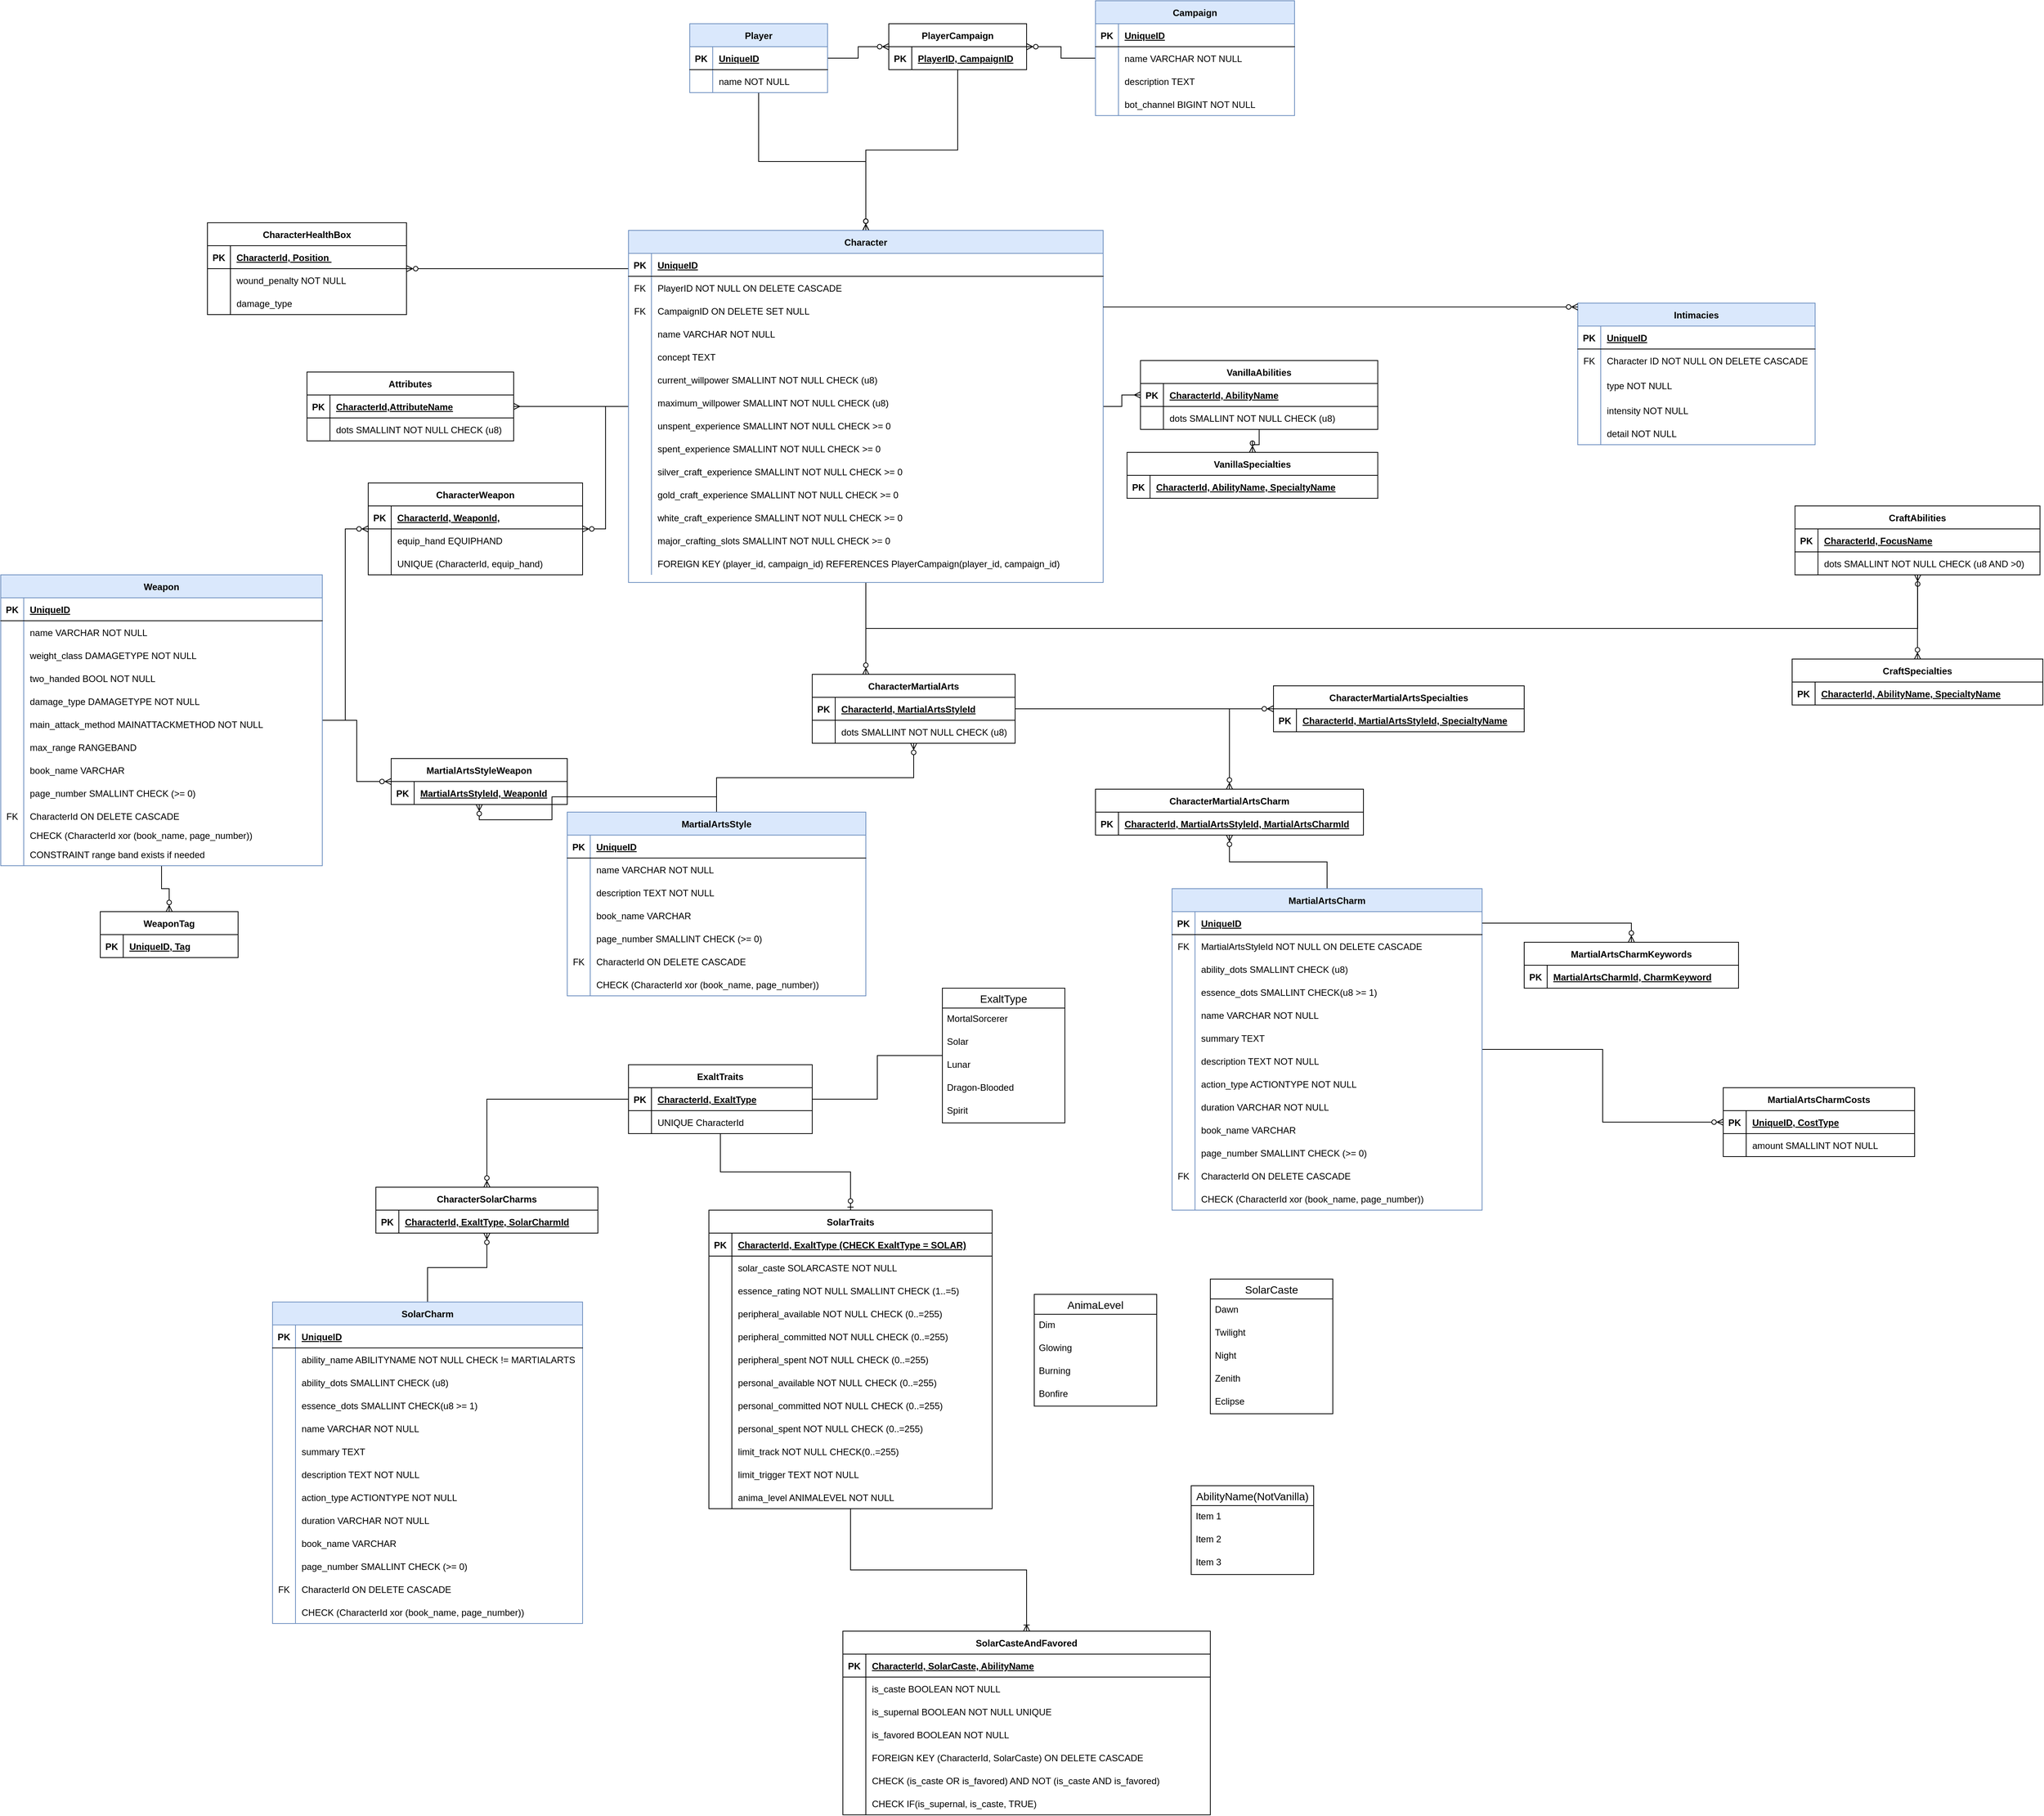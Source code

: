 <mxfile version="20.7.4" type="device"><diagram id="CkIb6DuVztnqHfLHLZmy" name="Page-1"><mxGraphModel dx="2947" dy="697" grid="1" gridSize="10" guides="1" tooltips="1" connect="1" arrows="1" fold="1" page="1" pageScale="1" pageWidth="850" pageHeight="1100" math="0" shadow="0"><root><mxCell id="0"/><mxCell id="1" parent="0"/><mxCell id="hxEpr6-lxpFn5Z1nilZa-42" style="edgeStyle=orthogonalEdgeStyle;rounded=0;orthogonalLoop=1;jettySize=auto;html=1;startArrow=none;startFill=0;endArrow=ERzeroToMany;endFill=0;" parent="1" source="hxEpr6-lxpFn5Z1nilZa-1" target="hxEpr6-lxpFn5Z1nilZa-27" edge="1"><mxGeometry relative="1" as="geometry"/></mxCell><mxCell id="hxEpr6-lxpFn5Z1nilZa-64" style="edgeStyle=orthogonalEdgeStyle;rounded=0;orthogonalLoop=1;jettySize=auto;html=1;startArrow=none;startFill=0;endArrow=ERzeroToMany;endFill=0;" parent="1" source="hxEpr6-lxpFn5Z1nilZa-1" target="hxEpr6-lxpFn5Z1nilZa-44" edge="1"><mxGeometry relative="1" as="geometry"/></mxCell><mxCell id="hxEpr6-lxpFn5Z1nilZa-1" value="Player" style="shape=table;startSize=30;container=1;collapsible=1;childLayout=tableLayout;fixedRows=1;rowLines=0;fontStyle=1;align=center;resizeLast=1;fillColor=#dae8fc;strokeColor=#6c8ebf;" parent="1" vertex="1"><mxGeometry x="30" y="200" width="180" height="90" as="geometry"/></mxCell><mxCell id="hxEpr6-lxpFn5Z1nilZa-2" value="" style="shape=tableRow;horizontal=0;startSize=0;swimlaneHead=0;swimlaneBody=0;fillColor=none;collapsible=0;dropTarget=0;points=[[0,0.5],[1,0.5]];portConstraint=eastwest;top=0;left=0;right=0;bottom=1;" parent="hxEpr6-lxpFn5Z1nilZa-1" vertex="1"><mxGeometry y="30" width="180" height="30" as="geometry"/></mxCell><mxCell id="hxEpr6-lxpFn5Z1nilZa-3" value="PK" style="shape=partialRectangle;connectable=0;fillColor=none;top=0;left=0;bottom=0;right=0;fontStyle=1;overflow=hidden;" parent="hxEpr6-lxpFn5Z1nilZa-2" vertex="1"><mxGeometry width="30" height="30" as="geometry"><mxRectangle width="30" height="30" as="alternateBounds"/></mxGeometry></mxCell><mxCell id="hxEpr6-lxpFn5Z1nilZa-4" value="UniqueID" style="shape=partialRectangle;connectable=0;fillColor=none;top=0;left=0;bottom=0;right=0;align=left;spacingLeft=6;fontStyle=5;overflow=hidden;" parent="hxEpr6-lxpFn5Z1nilZa-2" vertex="1"><mxGeometry x="30" width="150" height="30" as="geometry"><mxRectangle width="150" height="30" as="alternateBounds"/></mxGeometry></mxCell><mxCell id="hxEpr6-lxpFn5Z1nilZa-5" value="" style="shape=tableRow;horizontal=0;startSize=0;swimlaneHead=0;swimlaneBody=0;fillColor=none;collapsible=0;dropTarget=0;points=[[0,0.5],[1,0.5]];portConstraint=eastwest;top=0;left=0;right=0;bottom=0;" parent="hxEpr6-lxpFn5Z1nilZa-1" vertex="1"><mxGeometry y="60" width="180" height="30" as="geometry"/></mxCell><mxCell id="hxEpr6-lxpFn5Z1nilZa-6" value="" style="shape=partialRectangle;connectable=0;fillColor=none;top=0;left=0;bottom=0;right=0;editable=1;overflow=hidden;" parent="hxEpr6-lxpFn5Z1nilZa-5" vertex="1"><mxGeometry width="30" height="30" as="geometry"><mxRectangle width="30" height="30" as="alternateBounds"/></mxGeometry></mxCell><mxCell id="hxEpr6-lxpFn5Z1nilZa-7" value="name NOT NULL" style="shape=partialRectangle;connectable=0;fillColor=none;top=0;left=0;bottom=0;right=0;align=left;spacingLeft=6;overflow=hidden;" parent="hxEpr6-lxpFn5Z1nilZa-5" vertex="1"><mxGeometry x="30" width="150" height="30" as="geometry"><mxRectangle width="150" height="30" as="alternateBounds"/></mxGeometry></mxCell><mxCell id="hxEpr6-lxpFn5Z1nilZa-43" style="edgeStyle=orthogonalEdgeStyle;rounded=0;orthogonalLoop=1;jettySize=auto;html=1;startArrow=none;startFill=0;endArrow=ERzeroToMany;endFill=0;" parent="1" source="hxEpr6-lxpFn5Z1nilZa-14" target="hxEpr6-lxpFn5Z1nilZa-27" edge="1"><mxGeometry relative="1" as="geometry"/></mxCell><mxCell id="hxEpr6-lxpFn5Z1nilZa-14" value="Campaign" style="shape=table;startSize=30;container=1;collapsible=1;childLayout=tableLayout;fixedRows=1;rowLines=0;fontStyle=1;align=center;resizeLast=1;fillColor=#dae8fc;strokeColor=#6c8ebf;" parent="1" vertex="1"><mxGeometry x="560" y="170" width="260" height="150" as="geometry"/></mxCell><mxCell id="hxEpr6-lxpFn5Z1nilZa-15" value="" style="shape=tableRow;horizontal=0;startSize=0;swimlaneHead=0;swimlaneBody=0;fillColor=none;collapsible=0;dropTarget=0;points=[[0,0.5],[1,0.5]];portConstraint=eastwest;top=0;left=0;right=0;bottom=1;" parent="hxEpr6-lxpFn5Z1nilZa-14" vertex="1"><mxGeometry y="30" width="260" height="30" as="geometry"/></mxCell><mxCell id="hxEpr6-lxpFn5Z1nilZa-16" value="PK" style="shape=partialRectangle;connectable=0;fillColor=none;top=0;left=0;bottom=0;right=0;fontStyle=1;overflow=hidden;" parent="hxEpr6-lxpFn5Z1nilZa-15" vertex="1"><mxGeometry width="30" height="30" as="geometry"><mxRectangle width="30" height="30" as="alternateBounds"/></mxGeometry></mxCell><mxCell id="hxEpr6-lxpFn5Z1nilZa-17" value="UniqueID" style="shape=partialRectangle;connectable=0;fillColor=none;top=0;left=0;bottom=0;right=0;align=left;spacingLeft=6;fontStyle=5;overflow=hidden;" parent="hxEpr6-lxpFn5Z1nilZa-15" vertex="1"><mxGeometry x="30" width="230" height="30" as="geometry"><mxRectangle width="230" height="30" as="alternateBounds"/></mxGeometry></mxCell><mxCell id="hxEpr6-lxpFn5Z1nilZa-18" value="" style="shape=tableRow;horizontal=0;startSize=0;swimlaneHead=0;swimlaneBody=0;fillColor=none;collapsible=0;dropTarget=0;points=[[0,0.5],[1,0.5]];portConstraint=eastwest;top=0;left=0;right=0;bottom=0;" parent="hxEpr6-lxpFn5Z1nilZa-14" vertex="1"><mxGeometry y="60" width="260" height="30" as="geometry"/></mxCell><mxCell id="hxEpr6-lxpFn5Z1nilZa-19" value="" style="shape=partialRectangle;connectable=0;fillColor=none;top=0;left=0;bottom=0;right=0;editable=1;overflow=hidden;" parent="hxEpr6-lxpFn5Z1nilZa-18" vertex="1"><mxGeometry width="30" height="30" as="geometry"><mxRectangle width="30" height="30" as="alternateBounds"/></mxGeometry></mxCell><mxCell id="hxEpr6-lxpFn5Z1nilZa-20" value="name VARCHAR NOT NULL" style="shape=partialRectangle;connectable=0;fillColor=none;top=0;left=0;bottom=0;right=0;align=left;spacingLeft=6;overflow=hidden;" parent="hxEpr6-lxpFn5Z1nilZa-18" vertex="1"><mxGeometry x="30" width="230" height="30" as="geometry"><mxRectangle width="230" height="30" as="alternateBounds"/></mxGeometry></mxCell><mxCell id="hxEpr6-lxpFn5Z1nilZa-21" value="" style="shape=tableRow;horizontal=0;startSize=0;swimlaneHead=0;swimlaneBody=0;fillColor=none;collapsible=0;dropTarget=0;points=[[0,0.5],[1,0.5]];portConstraint=eastwest;top=0;left=0;right=0;bottom=0;" parent="hxEpr6-lxpFn5Z1nilZa-14" vertex="1"><mxGeometry y="90" width="260" height="30" as="geometry"/></mxCell><mxCell id="hxEpr6-lxpFn5Z1nilZa-22" value="" style="shape=partialRectangle;connectable=0;fillColor=none;top=0;left=0;bottom=0;right=0;editable=1;overflow=hidden;" parent="hxEpr6-lxpFn5Z1nilZa-21" vertex="1"><mxGeometry width="30" height="30" as="geometry"><mxRectangle width="30" height="30" as="alternateBounds"/></mxGeometry></mxCell><mxCell id="hxEpr6-lxpFn5Z1nilZa-23" value="description TEXT" style="shape=partialRectangle;connectable=0;fillColor=none;top=0;left=0;bottom=0;right=0;align=left;spacingLeft=6;overflow=hidden;" parent="hxEpr6-lxpFn5Z1nilZa-21" vertex="1"><mxGeometry x="30" width="230" height="30" as="geometry"><mxRectangle width="230" height="30" as="alternateBounds"/></mxGeometry></mxCell><mxCell id="hxEpr6-lxpFn5Z1nilZa-24" value="" style="shape=tableRow;horizontal=0;startSize=0;swimlaneHead=0;swimlaneBody=0;fillColor=none;collapsible=0;dropTarget=0;points=[[0,0.5],[1,0.5]];portConstraint=eastwest;top=0;left=0;right=0;bottom=0;" parent="hxEpr6-lxpFn5Z1nilZa-14" vertex="1"><mxGeometry y="120" width="260" height="30" as="geometry"/></mxCell><mxCell id="hxEpr6-lxpFn5Z1nilZa-25" value="" style="shape=partialRectangle;connectable=0;fillColor=none;top=0;left=0;bottom=0;right=0;editable=1;overflow=hidden;" parent="hxEpr6-lxpFn5Z1nilZa-24" vertex="1"><mxGeometry width="30" height="30" as="geometry"><mxRectangle width="30" height="30" as="alternateBounds"/></mxGeometry></mxCell><mxCell id="hxEpr6-lxpFn5Z1nilZa-26" value="bot_channel BIGINT NOT NULL" style="shape=partialRectangle;connectable=0;fillColor=none;top=0;left=0;bottom=0;right=0;align=left;spacingLeft=6;overflow=hidden;" parent="hxEpr6-lxpFn5Z1nilZa-24" vertex="1"><mxGeometry x="30" width="230" height="30" as="geometry"><mxRectangle width="230" height="30" as="alternateBounds"/></mxGeometry></mxCell><mxCell id="hxEpr6-lxpFn5Z1nilZa-72" style="edgeStyle=orthogonalEdgeStyle;rounded=0;orthogonalLoop=1;jettySize=auto;html=1;startArrow=none;startFill=0;endArrow=ERzeroToMany;endFill=0;" parent="1" source="hxEpr6-lxpFn5Z1nilZa-27" target="hxEpr6-lxpFn5Z1nilZa-44" edge="1"><mxGeometry relative="1" as="geometry"/></mxCell><mxCell id="hxEpr6-lxpFn5Z1nilZa-27" value="PlayerCampaign" style="shape=table;startSize=30;container=1;collapsible=1;childLayout=tableLayout;fixedRows=1;rowLines=0;fontStyle=1;align=center;resizeLast=1;" parent="1" vertex="1"><mxGeometry x="290" y="200" width="180" height="60" as="geometry"/></mxCell><mxCell id="hxEpr6-lxpFn5Z1nilZa-28" value="" style="shape=tableRow;horizontal=0;startSize=0;swimlaneHead=0;swimlaneBody=0;fillColor=none;collapsible=0;dropTarget=0;points=[[0,0.5],[1,0.5]];portConstraint=eastwest;top=0;left=0;right=0;bottom=1;" parent="hxEpr6-lxpFn5Z1nilZa-27" vertex="1"><mxGeometry y="30" width="180" height="30" as="geometry"/></mxCell><mxCell id="hxEpr6-lxpFn5Z1nilZa-29" value="PK" style="shape=partialRectangle;connectable=0;fillColor=none;top=0;left=0;bottom=0;right=0;fontStyle=1;overflow=hidden;" parent="hxEpr6-lxpFn5Z1nilZa-28" vertex="1"><mxGeometry width="30" height="30" as="geometry"><mxRectangle width="30" height="30" as="alternateBounds"/></mxGeometry></mxCell><mxCell id="hxEpr6-lxpFn5Z1nilZa-30" value="PlayerID, CampaignID" style="shape=partialRectangle;connectable=0;fillColor=none;top=0;left=0;bottom=0;right=0;align=left;spacingLeft=6;fontStyle=5;overflow=hidden;" parent="hxEpr6-lxpFn5Z1nilZa-28" vertex="1"><mxGeometry x="30" width="150" height="30" as="geometry"><mxRectangle width="150" height="30" as="alternateBounds"/></mxGeometry></mxCell><mxCell id="hxEpr6-lxpFn5Z1nilZa-129" style="edgeStyle=orthogonalEdgeStyle;rounded=0;orthogonalLoop=1;jettySize=auto;html=1;startArrow=none;startFill=0;endArrow=ERmany;endFill=0;" parent="1" source="hxEpr6-lxpFn5Z1nilZa-44" target="hxEpr6-lxpFn5Z1nilZa-116" edge="1"><mxGeometry relative="1" as="geometry"/></mxCell><mxCell id="hxEpr6-lxpFn5Z1nilZa-157" style="edgeStyle=orthogonalEdgeStyle;rounded=0;orthogonalLoop=1;jettySize=auto;html=1;startArrow=none;startFill=0;endArrow=ERmany;endFill=0;" parent="1" source="hxEpr6-lxpFn5Z1nilZa-44" target="hxEpr6-lxpFn5Z1nilZa-144" edge="1"><mxGeometry relative="1" as="geometry"/></mxCell><mxCell id="hxEpr6-lxpFn5Z1nilZa-202" style="edgeStyle=orthogonalEdgeStyle;rounded=0;orthogonalLoop=1;jettySize=auto;html=1;startArrow=none;startFill=0;endArrow=ERzeroToMany;endFill=0;" parent="1" source="hxEpr6-lxpFn5Z1nilZa-44" target="hxEpr6-lxpFn5Z1nilZa-158" edge="1"><mxGeometry relative="1" as="geometry"><Array as="points"><mxPoint x="260" y="990"/><mxPoint x="1634" y="990"/></Array></mxGeometry></mxCell><mxCell id="hxEpr6-lxpFn5Z1nilZa-262" style="edgeStyle=orthogonalEdgeStyle;rounded=0;orthogonalLoop=1;jettySize=auto;html=1;startArrow=none;startFill=0;endArrow=ERzeroToMany;endFill=0;" parent="1" source="hxEpr6-lxpFn5Z1nilZa-44" target="hxEpr6-lxpFn5Z1nilZa-248" edge="1"><mxGeometry relative="1" as="geometry"><Array as="points"><mxPoint x="260" y="1020"/><mxPoint x="260" y="1020"/></Array></mxGeometry></mxCell><mxCell id="hxEpr6-lxpFn5Z1nilZa-309" style="edgeStyle=orthogonalEdgeStyle;rounded=0;orthogonalLoop=1;jettySize=auto;html=1;startArrow=none;startFill=0;endArrow=ERzeroToMany;endFill=0;" parent="1" source="hxEpr6-lxpFn5Z1nilZa-44" target="hxEpr6-lxpFn5Z1nilZa-296" edge="1"><mxGeometry relative="1" as="geometry"><Array as="points"><mxPoint x="-140" y="520"/><mxPoint x="-140" y="520"/></Array></mxGeometry></mxCell><mxCell id="hxEpr6-lxpFn5Z1nilZa-501" style="edgeStyle=orthogonalEdgeStyle;rounded=0;orthogonalLoop=1;jettySize=auto;html=1;startArrow=none;startFill=0;endArrow=ERzeroToMany;endFill=0;" parent="1" source="hxEpr6-lxpFn5Z1nilZa-44" target="hxEpr6-lxpFn5Z1nilZa-488" edge="1"><mxGeometry relative="1" as="geometry"/></mxCell><mxCell id="hxEpr6-lxpFn5Z1nilZa-44" value="Character" style="shape=table;startSize=30;container=1;collapsible=1;childLayout=tableLayout;fixedRows=1;rowLines=0;fontStyle=1;align=center;resizeLast=1;fillColor=#dae8fc;strokeColor=#6c8ebf;" parent="1" vertex="1"><mxGeometry x="-50" y="470" width="620" height="460" as="geometry"/></mxCell><mxCell id="hxEpr6-lxpFn5Z1nilZa-45" value="" style="shape=tableRow;horizontal=0;startSize=0;swimlaneHead=0;swimlaneBody=0;fillColor=none;collapsible=0;dropTarget=0;points=[[0,0.5],[1,0.5]];portConstraint=eastwest;top=0;left=0;right=0;bottom=1;" parent="hxEpr6-lxpFn5Z1nilZa-44" vertex="1"><mxGeometry y="30" width="620" height="30" as="geometry"/></mxCell><mxCell id="hxEpr6-lxpFn5Z1nilZa-46" value="PK" style="shape=partialRectangle;connectable=0;fillColor=none;top=0;left=0;bottom=0;right=0;fontStyle=1;overflow=hidden;" parent="hxEpr6-lxpFn5Z1nilZa-45" vertex="1"><mxGeometry width="30" height="30" as="geometry"><mxRectangle width="30" height="30" as="alternateBounds"/></mxGeometry></mxCell><mxCell id="hxEpr6-lxpFn5Z1nilZa-47" value="UniqueID" style="shape=partialRectangle;connectable=0;fillColor=none;top=0;left=0;bottom=0;right=0;align=left;spacingLeft=6;fontStyle=5;overflow=hidden;" parent="hxEpr6-lxpFn5Z1nilZa-45" vertex="1"><mxGeometry x="30" width="590" height="30" as="geometry"><mxRectangle width="590" height="30" as="alternateBounds"/></mxGeometry></mxCell><mxCell id="hxEpr6-lxpFn5Z1nilZa-58" value="" style="shape=tableRow;horizontal=0;startSize=0;swimlaneHead=0;swimlaneBody=0;fillColor=none;collapsible=0;dropTarget=0;points=[[0,0.5],[1,0.5]];portConstraint=eastwest;top=0;left=0;right=0;bottom=0;" parent="hxEpr6-lxpFn5Z1nilZa-44" vertex="1"><mxGeometry y="60" width="620" height="30" as="geometry"/></mxCell><mxCell id="hxEpr6-lxpFn5Z1nilZa-59" value="FK" style="shape=partialRectangle;connectable=0;fillColor=none;top=0;left=0;bottom=0;right=0;fontStyle=0;overflow=hidden;" parent="hxEpr6-lxpFn5Z1nilZa-58" vertex="1"><mxGeometry width="30" height="30" as="geometry"><mxRectangle width="30" height="30" as="alternateBounds"/></mxGeometry></mxCell><mxCell id="hxEpr6-lxpFn5Z1nilZa-60" value="PlayerID NOT NULL ON DELETE CASCADE" style="shape=partialRectangle;connectable=0;fillColor=none;top=0;left=0;bottom=0;right=0;align=left;spacingLeft=6;fontStyle=0;overflow=hidden;" parent="hxEpr6-lxpFn5Z1nilZa-58" vertex="1"><mxGeometry x="30" width="590" height="30" as="geometry"><mxRectangle width="590" height="30" as="alternateBounds"/></mxGeometry></mxCell><mxCell id="hxEpr6-lxpFn5Z1nilZa-69" value="" style="shape=tableRow;horizontal=0;startSize=0;swimlaneHead=0;swimlaneBody=0;fillColor=none;collapsible=0;dropTarget=0;points=[[0,0.5],[1,0.5]];portConstraint=eastwest;top=0;left=0;right=0;bottom=0;" parent="hxEpr6-lxpFn5Z1nilZa-44" vertex="1"><mxGeometry y="90" width="620" height="30" as="geometry"/></mxCell><mxCell id="hxEpr6-lxpFn5Z1nilZa-70" value="FK" style="shape=partialRectangle;connectable=0;fillColor=none;top=0;left=0;bottom=0;right=0;fontStyle=0;overflow=hidden;" parent="hxEpr6-lxpFn5Z1nilZa-69" vertex="1"><mxGeometry width="30" height="30" as="geometry"><mxRectangle width="30" height="30" as="alternateBounds"/></mxGeometry></mxCell><mxCell id="hxEpr6-lxpFn5Z1nilZa-71" value="CampaignID ON DELETE SET NULL" style="shape=partialRectangle;connectable=0;fillColor=none;top=0;left=0;bottom=0;right=0;align=left;spacingLeft=6;fontStyle=0;overflow=hidden;" parent="hxEpr6-lxpFn5Z1nilZa-69" vertex="1"><mxGeometry x="30" width="590" height="30" as="geometry"><mxRectangle width="590" height="30" as="alternateBounds"/></mxGeometry></mxCell><mxCell id="hxEpr6-lxpFn5Z1nilZa-51" value="" style="shape=tableRow;horizontal=0;startSize=0;swimlaneHead=0;swimlaneBody=0;fillColor=none;collapsible=0;dropTarget=0;points=[[0,0.5],[1,0.5]];portConstraint=eastwest;top=0;left=0;right=0;bottom=0;" parent="hxEpr6-lxpFn5Z1nilZa-44" vertex="1"><mxGeometry y="120" width="620" height="30" as="geometry"/></mxCell><mxCell id="hxEpr6-lxpFn5Z1nilZa-52" value="" style="shape=partialRectangle;connectable=0;fillColor=none;top=0;left=0;bottom=0;right=0;editable=1;overflow=hidden;" parent="hxEpr6-lxpFn5Z1nilZa-51" vertex="1"><mxGeometry width="30" height="30" as="geometry"><mxRectangle width="30" height="30" as="alternateBounds"/></mxGeometry></mxCell><mxCell id="hxEpr6-lxpFn5Z1nilZa-53" value="name VARCHAR NOT NULL" style="shape=partialRectangle;connectable=0;fillColor=none;top=0;left=0;bottom=0;right=0;align=left;spacingLeft=6;overflow=hidden;" parent="hxEpr6-lxpFn5Z1nilZa-51" vertex="1"><mxGeometry x="30" width="590" height="30" as="geometry"><mxRectangle width="590" height="30" as="alternateBounds"/></mxGeometry></mxCell><mxCell id="hxEpr6-lxpFn5Z1nilZa-54" value="" style="shape=tableRow;horizontal=0;startSize=0;swimlaneHead=0;swimlaneBody=0;fillColor=none;collapsible=0;dropTarget=0;points=[[0,0.5],[1,0.5]];portConstraint=eastwest;top=0;left=0;right=0;bottom=0;" parent="hxEpr6-lxpFn5Z1nilZa-44" vertex="1"><mxGeometry y="150" width="620" height="30" as="geometry"/></mxCell><mxCell id="hxEpr6-lxpFn5Z1nilZa-55" value="" style="shape=partialRectangle;connectable=0;fillColor=none;top=0;left=0;bottom=0;right=0;editable=1;overflow=hidden;" parent="hxEpr6-lxpFn5Z1nilZa-54" vertex="1"><mxGeometry width="30" height="30" as="geometry"><mxRectangle width="30" height="30" as="alternateBounds"/></mxGeometry></mxCell><mxCell id="hxEpr6-lxpFn5Z1nilZa-56" value="concept TEXT" style="shape=partialRectangle;connectable=0;fillColor=none;top=0;left=0;bottom=0;right=0;align=left;spacingLeft=6;overflow=hidden;" parent="hxEpr6-lxpFn5Z1nilZa-54" vertex="1"><mxGeometry x="30" width="590" height="30" as="geometry"><mxRectangle width="590" height="30" as="alternateBounds"/></mxGeometry></mxCell><mxCell id="hxEpr6-lxpFn5Z1nilZa-74" value="" style="shape=tableRow;horizontal=0;startSize=0;swimlaneHead=0;swimlaneBody=0;fillColor=none;collapsible=0;dropTarget=0;points=[[0,0.5],[1,0.5]];portConstraint=eastwest;top=0;left=0;right=0;bottom=0;" parent="hxEpr6-lxpFn5Z1nilZa-44" vertex="1"><mxGeometry y="180" width="620" height="30" as="geometry"/></mxCell><mxCell id="hxEpr6-lxpFn5Z1nilZa-75" value="" style="shape=partialRectangle;connectable=0;fillColor=none;top=0;left=0;bottom=0;right=0;editable=1;overflow=hidden;" parent="hxEpr6-lxpFn5Z1nilZa-74" vertex="1"><mxGeometry width="30" height="30" as="geometry"><mxRectangle width="30" height="30" as="alternateBounds"/></mxGeometry></mxCell><mxCell id="hxEpr6-lxpFn5Z1nilZa-76" value="current_willpower SMALLINT NOT NULL CHECK (u8)" style="shape=partialRectangle;connectable=0;fillColor=none;top=0;left=0;bottom=0;right=0;align=left;spacingLeft=6;overflow=hidden;" parent="hxEpr6-lxpFn5Z1nilZa-74" vertex="1"><mxGeometry x="30" width="590" height="30" as="geometry"><mxRectangle width="590" height="30" as="alternateBounds"/></mxGeometry></mxCell><mxCell id="hxEpr6-lxpFn5Z1nilZa-78" value="" style="shape=tableRow;horizontal=0;startSize=0;swimlaneHead=0;swimlaneBody=0;fillColor=none;collapsible=0;dropTarget=0;points=[[0,0.5],[1,0.5]];portConstraint=eastwest;top=0;left=0;right=0;bottom=0;" parent="hxEpr6-lxpFn5Z1nilZa-44" vertex="1"><mxGeometry y="210" width="620" height="30" as="geometry"/></mxCell><mxCell id="hxEpr6-lxpFn5Z1nilZa-79" value="" style="shape=partialRectangle;connectable=0;fillColor=none;top=0;left=0;bottom=0;right=0;editable=1;overflow=hidden;" parent="hxEpr6-lxpFn5Z1nilZa-78" vertex="1"><mxGeometry width="30" height="30" as="geometry"><mxRectangle width="30" height="30" as="alternateBounds"/></mxGeometry></mxCell><mxCell id="hxEpr6-lxpFn5Z1nilZa-80" value="maximum_willpower SMALLINT NOT NULL CHECK (u8)" style="shape=partialRectangle;connectable=0;fillColor=none;top=0;left=0;bottom=0;right=0;align=left;spacingLeft=6;overflow=hidden;" parent="hxEpr6-lxpFn5Z1nilZa-78" vertex="1"><mxGeometry x="30" width="590" height="30" as="geometry"><mxRectangle width="590" height="30" as="alternateBounds"/></mxGeometry></mxCell><mxCell id="hxEpr6-lxpFn5Z1nilZa-103" value="" style="shape=tableRow;horizontal=0;startSize=0;swimlaneHead=0;swimlaneBody=0;fillColor=none;collapsible=0;dropTarget=0;points=[[0,0.5],[1,0.5]];portConstraint=eastwest;top=0;left=0;right=0;bottom=0;" parent="hxEpr6-lxpFn5Z1nilZa-44" vertex="1"><mxGeometry y="240" width="620" height="30" as="geometry"/></mxCell><mxCell id="hxEpr6-lxpFn5Z1nilZa-104" value="" style="shape=partialRectangle;connectable=0;fillColor=none;top=0;left=0;bottom=0;right=0;editable=1;overflow=hidden;" parent="hxEpr6-lxpFn5Z1nilZa-103" vertex="1"><mxGeometry width="30" height="30" as="geometry"><mxRectangle width="30" height="30" as="alternateBounds"/></mxGeometry></mxCell><mxCell id="hxEpr6-lxpFn5Z1nilZa-105" value="unspent_experience SMALLINT NOT NULL CHECK &gt;= 0" style="shape=partialRectangle;connectable=0;fillColor=none;top=0;left=0;bottom=0;right=0;align=left;spacingLeft=6;overflow=hidden;" parent="hxEpr6-lxpFn5Z1nilZa-103" vertex="1"><mxGeometry x="30" width="590" height="30" as="geometry"><mxRectangle width="590" height="30" as="alternateBounds"/></mxGeometry></mxCell><mxCell id="hxEpr6-lxpFn5Z1nilZa-113" value="" style="shape=tableRow;horizontal=0;startSize=0;swimlaneHead=0;swimlaneBody=0;fillColor=none;collapsible=0;dropTarget=0;points=[[0,0.5],[1,0.5]];portConstraint=eastwest;top=0;left=0;right=0;bottom=0;" parent="hxEpr6-lxpFn5Z1nilZa-44" vertex="1"><mxGeometry y="270" width="620" height="30" as="geometry"/></mxCell><mxCell id="hxEpr6-lxpFn5Z1nilZa-114" value="" style="shape=partialRectangle;connectable=0;fillColor=none;top=0;left=0;bottom=0;right=0;editable=1;overflow=hidden;" parent="hxEpr6-lxpFn5Z1nilZa-113" vertex="1"><mxGeometry width="30" height="30" as="geometry"><mxRectangle width="30" height="30" as="alternateBounds"/></mxGeometry></mxCell><mxCell id="hxEpr6-lxpFn5Z1nilZa-115" value="spent_experience SMALLINT NOT NULL CHECK &gt;= 0" style="shape=partialRectangle;connectable=0;fillColor=none;top=0;left=0;bottom=0;right=0;align=left;spacingLeft=6;overflow=hidden;" parent="hxEpr6-lxpFn5Z1nilZa-113" vertex="1"><mxGeometry x="30" width="590" height="30" as="geometry"><mxRectangle width="590" height="30" as="alternateBounds"/></mxGeometry></mxCell><mxCell id="hxEpr6-lxpFn5Z1nilZa-172" value="" style="shape=tableRow;horizontal=0;startSize=0;swimlaneHead=0;swimlaneBody=0;fillColor=none;collapsible=0;dropTarget=0;points=[[0,0.5],[1,0.5]];portConstraint=eastwest;top=0;left=0;right=0;bottom=0;" parent="hxEpr6-lxpFn5Z1nilZa-44" vertex="1"><mxGeometry y="300" width="620" height="30" as="geometry"/></mxCell><mxCell id="hxEpr6-lxpFn5Z1nilZa-173" value="" style="shape=partialRectangle;connectable=0;fillColor=none;top=0;left=0;bottom=0;right=0;editable=1;overflow=hidden;" parent="hxEpr6-lxpFn5Z1nilZa-172" vertex="1"><mxGeometry width="30" height="30" as="geometry"><mxRectangle width="30" height="30" as="alternateBounds"/></mxGeometry></mxCell><mxCell id="hxEpr6-lxpFn5Z1nilZa-174" value="silver_craft_experience SMALLINT NOT NULL CHECK &gt;= 0" style="shape=partialRectangle;connectable=0;fillColor=none;top=0;left=0;bottom=0;right=0;align=left;spacingLeft=6;overflow=hidden;" parent="hxEpr6-lxpFn5Z1nilZa-172" vertex="1"><mxGeometry x="30" width="590" height="30" as="geometry"><mxRectangle width="590" height="30" as="alternateBounds"/></mxGeometry></mxCell><mxCell id="hxEpr6-lxpFn5Z1nilZa-177" value="" style="shape=tableRow;horizontal=0;startSize=0;swimlaneHead=0;swimlaneBody=0;fillColor=none;collapsible=0;dropTarget=0;points=[[0,0.5],[1,0.5]];portConstraint=eastwest;top=0;left=0;right=0;bottom=0;" parent="hxEpr6-lxpFn5Z1nilZa-44" vertex="1"><mxGeometry y="330" width="620" height="30" as="geometry"/></mxCell><mxCell id="hxEpr6-lxpFn5Z1nilZa-178" value="" style="shape=partialRectangle;connectable=0;fillColor=none;top=0;left=0;bottom=0;right=0;editable=1;overflow=hidden;" parent="hxEpr6-lxpFn5Z1nilZa-177" vertex="1"><mxGeometry width="30" height="30" as="geometry"><mxRectangle width="30" height="30" as="alternateBounds"/></mxGeometry></mxCell><mxCell id="hxEpr6-lxpFn5Z1nilZa-179" value="gold_craft_experience SMALLINT NOT NULL CHECK &gt;= 0" style="shape=partialRectangle;connectable=0;fillColor=none;top=0;left=0;bottom=0;right=0;align=left;spacingLeft=6;overflow=hidden;" parent="hxEpr6-lxpFn5Z1nilZa-177" vertex="1"><mxGeometry x="30" width="590" height="30" as="geometry"><mxRectangle width="590" height="30" as="alternateBounds"/></mxGeometry></mxCell><mxCell id="hxEpr6-lxpFn5Z1nilZa-182" value="" style="shape=tableRow;horizontal=0;startSize=0;swimlaneHead=0;swimlaneBody=0;fillColor=none;collapsible=0;dropTarget=0;points=[[0,0.5],[1,0.5]];portConstraint=eastwest;top=0;left=0;right=0;bottom=0;" parent="hxEpr6-lxpFn5Z1nilZa-44" vertex="1"><mxGeometry y="360" width="620" height="30" as="geometry"/></mxCell><mxCell id="hxEpr6-lxpFn5Z1nilZa-183" value="" style="shape=partialRectangle;connectable=0;fillColor=none;top=0;left=0;bottom=0;right=0;editable=1;overflow=hidden;" parent="hxEpr6-lxpFn5Z1nilZa-182" vertex="1"><mxGeometry width="30" height="30" as="geometry"><mxRectangle width="30" height="30" as="alternateBounds"/></mxGeometry></mxCell><mxCell id="hxEpr6-lxpFn5Z1nilZa-184" value="white_craft_experience SMALLINT NOT NULL CHECK &gt;= 0" style="shape=partialRectangle;connectable=0;fillColor=none;top=0;left=0;bottom=0;right=0;align=left;spacingLeft=6;overflow=hidden;" parent="hxEpr6-lxpFn5Z1nilZa-182" vertex="1"><mxGeometry x="30" width="590" height="30" as="geometry"><mxRectangle width="590" height="30" as="alternateBounds"/></mxGeometry></mxCell><mxCell id="hxEpr6-lxpFn5Z1nilZa-187" value="" style="shape=tableRow;horizontal=0;startSize=0;swimlaneHead=0;swimlaneBody=0;fillColor=none;collapsible=0;dropTarget=0;points=[[0,0.5],[1,0.5]];portConstraint=eastwest;top=0;left=0;right=0;bottom=0;" parent="hxEpr6-lxpFn5Z1nilZa-44" vertex="1"><mxGeometry y="390" width="620" height="30" as="geometry"/></mxCell><mxCell id="hxEpr6-lxpFn5Z1nilZa-188" value="" style="shape=partialRectangle;connectable=0;fillColor=none;top=0;left=0;bottom=0;right=0;editable=1;overflow=hidden;" parent="hxEpr6-lxpFn5Z1nilZa-187" vertex="1"><mxGeometry width="30" height="30" as="geometry"><mxRectangle width="30" height="30" as="alternateBounds"/></mxGeometry></mxCell><mxCell id="hxEpr6-lxpFn5Z1nilZa-189" value="major_crafting_slots SMALLINT NOT NULL CHECK &gt;= 0" style="shape=partialRectangle;connectable=0;fillColor=none;top=0;left=0;bottom=0;right=0;align=left;spacingLeft=6;overflow=hidden;" parent="hxEpr6-lxpFn5Z1nilZa-187" vertex="1"><mxGeometry x="30" width="590" height="30" as="geometry"><mxRectangle width="590" height="30" as="alternateBounds"/></mxGeometry></mxCell><mxCell id="hxEpr6-lxpFn5Z1nilZa-244" value="" style="shape=tableRow;horizontal=0;startSize=0;swimlaneHead=0;swimlaneBody=0;fillColor=none;collapsible=0;dropTarget=0;points=[[0,0.5],[1,0.5]];portConstraint=eastwest;top=0;left=0;right=0;bottom=0;" parent="hxEpr6-lxpFn5Z1nilZa-44" vertex="1"><mxGeometry y="420" width="620" height="30" as="geometry"/></mxCell><mxCell id="hxEpr6-lxpFn5Z1nilZa-245" value="" style="shape=partialRectangle;connectable=0;fillColor=none;top=0;left=0;bottom=0;right=0;editable=1;overflow=hidden;" parent="hxEpr6-lxpFn5Z1nilZa-244" vertex="1"><mxGeometry width="30" height="30" as="geometry"><mxRectangle width="30" height="30" as="alternateBounds"/></mxGeometry></mxCell><mxCell id="hxEpr6-lxpFn5Z1nilZa-246" value="FOREIGN KEY (player_id, campaign_id) REFERENCES PlayerCampaign(player_id, campaign_id)" style="shape=partialRectangle;connectable=0;fillColor=none;top=0;left=0;bottom=0;right=0;align=left;spacingLeft=6;overflow=hidden;" parent="hxEpr6-lxpFn5Z1nilZa-244" vertex="1"><mxGeometry x="30" width="590" height="30" as="geometry"><mxRectangle width="590" height="30" as="alternateBounds"/></mxGeometry></mxCell><mxCell id="hxEpr6-lxpFn5Z1nilZa-143" style="edgeStyle=orthogonalEdgeStyle;rounded=0;orthogonalLoop=1;jettySize=auto;html=1;startArrow=none;startFill=0;endArrow=ERzeroToMany;endFill=0;" parent="1" source="hxEpr6-lxpFn5Z1nilZa-116" target="hxEpr6-lxpFn5Z1nilZa-130" edge="1"><mxGeometry relative="1" as="geometry"/></mxCell><mxCell id="hxEpr6-lxpFn5Z1nilZa-116" value="VanillaAbilities" style="shape=table;startSize=30;container=1;collapsible=1;childLayout=tableLayout;fixedRows=1;rowLines=0;fontStyle=1;align=center;resizeLast=1;" parent="1" vertex="1"><mxGeometry x="618.75" y="640" width="310" height="90" as="geometry"/></mxCell><mxCell id="hxEpr6-lxpFn5Z1nilZa-117" value="" style="shape=tableRow;horizontal=0;startSize=0;swimlaneHead=0;swimlaneBody=0;fillColor=none;collapsible=0;dropTarget=0;points=[[0,0.5],[1,0.5]];portConstraint=eastwest;top=0;left=0;right=0;bottom=1;" parent="hxEpr6-lxpFn5Z1nilZa-116" vertex="1"><mxGeometry y="30" width="310" height="30" as="geometry"/></mxCell><mxCell id="hxEpr6-lxpFn5Z1nilZa-118" value="PK" style="shape=partialRectangle;connectable=0;fillColor=none;top=0;left=0;bottom=0;right=0;fontStyle=1;overflow=hidden;" parent="hxEpr6-lxpFn5Z1nilZa-117" vertex="1"><mxGeometry width="30" height="30" as="geometry"><mxRectangle width="30" height="30" as="alternateBounds"/></mxGeometry></mxCell><mxCell id="hxEpr6-lxpFn5Z1nilZa-119" value="CharacterId, AbilityName" style="shape=partialRectangle;connectable=0;fillColor=none;top=0;left=0;bottom=0;right=0;align=left;spacingLeft=6;fontStyle=5;overflow=hidden;" parent="hxEpr6-lxpFn5Z1nilZa-117" vertex="1"><mxGeometry x="30" width="280" height="30" as="geometry"><mxRectangle width="280" height="30" as="alternateBounds"/></mxGeometry></mxCell><mxCell id="hxEpr6-lxpFn5Z1nilZa-120" value="" style="shape=tableRow;horizontal=0;startSize=0;swimlaneHead=0;swimlaneBody=0;fillColor=none;collapsible=0;dropTarget=0;points=[[0,0.5],[1,0.5]];portConstraint=eastwest;top=0;left=0;right=0;bottom=0;" parent="hxEpr6-lxpFn5Z1nilZa-116" vertex="1"><mxGeometry y="60" width="310" height="30" as="geometry"/></mxCell><mxCell id="hxEpr6-lxpFn5Z1nilZa-121" value="" style="shape=partialRectangle;connectable=0;fillColor=none;top=0;left=0;bottom=0;right=0;editable=1;overflow=hidden;" parent="hxEpr6-lxpFn5Z1nilZa-120" vertex="1"><mxGeometry width="30" height="30" as="geometry"><mxRectangle width="30" height="30" as="alternateBounds"/></mxGeometry></mxCell><mxCell id="hxEpr6-lxpFn5Z1nilZa-122" value="dots SMALLINT NOT NULL CHECK (u8)" style="shape=partialRectangle;connectable=0;fillColor=none;top=0;left=0;bottom=0;right=0;align=left;spacingLeft=6;overflow=hidden;" parent="hxEpr6-lxpFn5Z1nilZa-120" vertex="1"><mxGeometry x="30" width="280" height="30" as="geometry"><mxRectangle width="280" height="30" as="alternateBounds"/></mxGeometry></mxCell><mxCell id="hxEpr6-lxpFn5Z1nilZa-130" value="VanillaSpecialties" style="shape=table;startSize=30;container=1;collapsible=1;childLayout=tableLayout;fixedRows=1;rowLines=0;fontStyle=1;align=center;resizeLast=1;" parent="1" vertex="1"><mxGeometry x="601.25" y="760" width="327.5" height="60" as="geometry"/></mxCell><mxCell id="hxEpr6-lxpFn5Z1nilZa-131" value="" style="shape=tableRow;horizontal=0;startSize=0;swimlaneHead=0;swimlaneBody=0;fillColor=none;collapsible=0;dropTarget=0;points=[[0,0.5],[1,0.5]];portConstraint=eastwest;top=0;left=0;right=0;bottom=1;" parent="hxEpr6-lxpFn5Z1nilZa-130" vertex="1"><mxGeometry y="30" width="327.5" height="30" as="geometry"/></mxCell><mxCell id="hxEpr6-lxpFn5Z1nilZa-132" value="PK" style="shape=partialRectangle;connectable=0;fillColor=none;top=0;left=0;bottom=0;right=0;fontStyle=1;overflow=hidden;" parent="hxEpr6-lxpFn5Z1nilZa-131" vertex="1"><mxGeometry width="30" height="30" as="geometry"><mxRectangle width="30" height="30" as="alternateBounds"/></mxGeometry></mxCell><mxCell id="hxEpr6-lxpFn5Z1nilZa-133" value="CharacterId, AbilityName, SpecialtyName" style="shape=partialRectangle;connectable=0;fillColor=none;top=0;left=0;bottom=0;right=0;align=left;spacingLeft=6;fontStyle=5;overflow=hidden;" parent="hxEpr6-lxpFn5Z1nilZa-131" vertex="1"><mxGeometry x="30" width="297.5" height="30" as="geometry"><mxRectangle width="297.5" height="30" as="alternateBounds"/></mxGeometry></mxCell><mxCell id="hxEpr6-lxpFn5Z1nilZa-144" value="Attributes" style="shape=table;startSize=30;container=1;collapsible=1;childLayout=tableLayout;fixedRows=1;rowLines=0;fontStyle=1;align=center;resizeLast=1;" parent="1" vertex="1"><mxGeometry x="-470" y="655" width="270" height="90" as="geometry"/></mxCell><mxCell id="hxEpr6-lxpFn5Z1nilZa-145" value="" style="shape=tableRow;horizontal=0;startSize=0;swimlaneHead=0;swimlaneBody=0;fillColor=none;collapsible=0;dropTarget=0;points=[[0,0.5],[1,0.5]];portConstraint=eastwest;top=0;left=0;right=0;bottom=1;" parent="hxEpr6-lxpFn5Z1nilZa-144" vertex="1"><mxGeometry y="30" width="270" height="30" as="geometry"/></mxCell><mxCell id="hxEpr6-lxpFn5Z1nilZa-146" value="PK" style="shape=partialRectangle;connectable=0;fillColor=none;top=0;left=0;bottom=0;right=0;fontStyle=1;overflow=hidden;" parent="hxEpr6-lxpFn5Z1nilZa-145" vertex="1"><mxGeometry width="30" height="30" as="geometry"><mxRectangle width="30" height="30" as="alternateBounds"/></mxGeometry></mxCell><mxCell id="hxEpr6-lxpFn5Z1nilZa-147" value="CharacterId,AttributeName" style="shape=partialRectangle;connectable=0;fillColor=none;top=0;left=0;bottom=0;right=0;align=left;spacingLeft=6;fontStyle=5;overflow=hidden;" parent="hxEpr6-lxpFn5Z1nilZa-145" vertex="1"><mxGeometry x="30" width="240" height="30" as="geometry"><mxRectangle width="240" height="30" as="alternateBounds"/></mxGeometry></mxCell><mxCell id="hxEpr6-lxpFn5Z1nilZa-148" value="" style="shape=tableRow;horizontal=0;startSize=0;swimlaneHead=0;swimlaneBody=0;fillColor=none;collapsible=0;dropTarget=0;points=[[0,0.5],[1,0.5]];portConstraint=eastwest;top=0;left=0;right=0;bottom=0;" parent="hxEpr6-lxpFn5Z1nilZa-144" vertex="1"><mxGeometry y="60" width="270" height="30" as="geometry"/></mxCell><mxCell id="hxEpr6-lxpFn5Z1nilZa-149" value="" style="shape=partialRectangle;connectable=0;fillColor=none;top=0;left=0;bottom=0;right=0;editable=1;overflow=hidden;" parent="hxEpr6-lxpFn5Z1nilZa-148" vertex="1"><mxGeometry width="30" height="30" as="geometry"><mxRectangle width="30" height="30" as="alternateBounds"/></mxGeometry></mxCell><mxCell id="hxEpr6-lxpFn5Z1nilZa-150" value="dots SMALLINT NOT NULL CHECK (u8)" style="shape=partialRectangle;connectable=0;fillColor=none;top=0;left=0;bottom=0;right=0;align=left;spacingLeft=6;overflow=hidden;" parent="hxEpr6-lxpFn5Z1nilZa-148" vertex="1"><mxGeometry x="30" width="240" height="30" as="geometry"><mxRectangle width="240" height="30" as="alternateBounds"/></mxGeometry></mxCell><mxCell id="hxEpr6-lxpFn5Z1nilZa-203" style="edgeStyle=orthogonalEdgeStyle;rounded=0;orthogonalLoop=1;jettySize=auto;html=1;startArrow=none;startFill=0;endArrow=ERzeroToMany;endFill=0;" parent="1" source="hxEpr6-lxpFn5Z1nilZa-158" target="hxEpr6-lxpFn5Z1nilZa-197" edge="1"><mxGeometry relative="1" as="geometry"/></mxCell><mxCell id="hxEpr6-lxpFn5Z1nilZa-158" value="CraftAbilities" style="shape=table;startSize=30;container=1;collapsible=1;childLayout=tableLayout;fixedRows=1;rowLines=0;fontStyle=1;align=center;resizeLast=1;" parent="1" vertex="1"><mxGeometry x="1473.75" y="830" width="320" height="90" as="geometry"/></mxCell><mxCell id="hxEpr6-lxpFn5Z1nilZa-159" value="" style="shape=tableRow;horizontal=0;startSize=0;swimlaneHead=0;swimlaneBody=0;fillColor=none;collapsible=0;dropTarget=0;points=[[0,0.5],[1,0.5]];portConstraint=eastwest;top=0;left=0;right=0;bottom=1;" parent="hxEpr6-lxpFn5Z1nilZa-158" vertex="1"><mxGeometry y="30" width="320" height="30" as="geometry"/></mxCell><mxCell id="hxEpr6-lxpFn5Z1nilZa-160" value="PK" style="shape=partialRectangle;connectable=0;fillColor=none;top=0;left=0;bottom=0;right=0;fontStyle=1;overflow=hidden;" parent="hxEpr6-lxpFn5Z1nilZa-159" vertex="1"><mxGeometry width="30" height="30" as="geometry"><mxRectangle width="30" height="30" as="alternateBounds"/></mxGeometry></mxCell><mxCell id="hxEpr6-lxpFn5Z1nilZa-161" value="CharacterId, FocusName" style="shape=partialRectangle;connectable=0;fillColor=none;top=0;left=0;bottom=0;right=0;align=left;spacingLeft=6;fontStyle=5;overflow=hidden;" parent="hxEpr6-lxpFn5Z1nilZa-159" vertex="1"><mxGeometry x="30" width="290" height="30" as="geometry"><mxRectangle width="290" height="30" as="alternateBounds"/></mxGeometry></mxCell><mxCell id="hxEpr6-lxpFn5Z1nilZa-162" value="" style="shape=tableRow;horizontal=0;startSize=0;swimlaneHead=0;swimlaneBody=0;fillColor=none;collapsible=0;dropTarget=0;points=[[0,0.5],[1,0.5]];portConstraint=eastwest;top=0;left=0;right=0;bottom=0;" parent="hxEpr6-lxpFn5Z1nilZa-158" vertex="1"><mxGeometry y="60" width="320" height="30" as="geometry"/></mxCell><mxCell id="hxEpr6-lxpFn5Z1nilZa-163" value="" style="shape=partialRectangle;connectable=0;fillColor=none;top=0;left=0;bottom=0;right=0;editable=1;overflow=hidden;" parent="hxEpr6-lxpFn5Z1nilZa-162" vertex="1"><mxGeometry width="30" height="30" as="geometry"><mxRectangle width="30" height="30" as="alternateBounds"/></mxGeometry></mxCell><mxCell id="hxEpr6-lxpFn5Z1nilZa-164" value="dots SMALLINT NOT NULL CHECK (u8 AND &gt;0)" style="shape=partialRectangle;connectable=0;fillColor=none;top=0;left=0;bottom=0;right=0;align=left;spacingLeft=6;overflow=hidden;" parent="hxEpr6-lxpFn5Z1nilZa-162" vertex="1"><mxGeometry x="30" width="290" height="30" as="geometry"><mxRectangle width="290" height="30" as="alternateBounds"/></mxGeometry></mxCell><mxCell id="hxEpr6-lxpFn5Z1nilZa-197" value="CraftSpecialties" style="shape=table;startSize=30;container=1;collapsible=1;childLayout=tableLayout;fixedRows=1;rowLines=0;fontStyle=1;align=center;resizeLast=1;" parent="1" vertex="1"><mxGeometry x="1470" y="1030" width="327.5" height="60" as="geometry"/></mxCell><mxCell id="hxEpr6-lxpFn5Z1nilZa-198" value="" style="shape=tableRow;horizontal=0;startSize=0;swimlaneHead=0;swimlaneBody=0;fillColor=none;collapsible=0;dropTarget=0;points=[[0,0.5],[1,0.5]];portConstraint=eastwest;top=0;left=0;right=0;bottom=1;" parent="hxEpr6-lxpFn5Z1nilZa-197" vertex="1"><mxGeometry y="30" width="327.5" height="30" as="geometry"/></mxCell><mxCell id="hxEpr6-lxpFn5Z1nilZa-199" value="PK" style="shape=partialRectangle;connectable=0;fillColor=none;top=0;left=0;bottom=0;right=0;fontStyle=1;overflow=hidden;" parent="hxEpr6-lxpFn5Z1nilZa-198" vertex="1"><mxGeometry width="30" height="30" as="geometry"><mxRectangle width="30" height="30" as="alternateBounds"/></mxGeometry></mxCell><mxCell id="hxEpr6-lxpFn5Z1nilZa-200" value="CharacterId, AbilityName, SpecialtyName" style="shape=partialRectangle;connectable=0;fillColor=none;top=0;left=0;bottom=0;right=0;align=left;spacingLeft=6;fontStyle=5;overflow=hidden;" parent="hxEpr6-lxpFn5Z1nilZa-198" vertex="1"><mxGeometry x="30" width="297.5" height="30" as="geometry"><mxRectangle width="297.5" height="30" as="alternateBounds"/></mxGeometry></mxCell><mxCell id="hxEpr6-lxpFn5Z1nilZa-263" style="edgeStyle=orthogonalEdgeStyle;rounded=0;orthogonalLoop=1;jettySize=auto;html=1;startArrow=none;startFill=0;endArrow=ERzeroToMany;endFill=0;" parent="1" source="hxEpr6-lxpFn5Z1nilZa-205" target="hxEpr6-lxpFn5Z1nilZa-248" edge="1"><mxGeometry relative="1" as="geometry"/></mxCell><mxCell id="hxEpr6-lxpFn5Z1nilZa-518" style="edgeStyle=orthogonalEdgeStyle;rounded=0;orthogonalLoop=1;jettySize=auto;html=1;startArrow=none;startFill=0;endArrow=ERzeroToMany;endFill=0;" parent="1" source="hxEpr6-lxpFn5Z1nilZa-205" target="hxEpr6-lxpFn5Z1nilZa-505" edge="1"><mxGeometry relative="1" as="geometry"/></mxCell><mxCell id="hxEpr6-lxpFn5Z1nilZa-205" value="MartialArtsStyle" style="shape=table;startSize=30;container=1;collapsible=1;childLayout=tableLayout;fixedRows=1;rowLines=0;fontStyle=1;align=center;resizeLast=1;fillColor=#dae8fc;strokeColor=#6c8ebf;" parent="1" vertex="1"><mxGeometry x="-130" y="1230" width="390" height="240" as="geometry"/></mxCell><mxCell id="hxEpr6-lxpFn5Z1nilZa-206" value="" style="shape=tableRow;horizontal=0;startSize=0;swimlaneHead=0;swimlaneBody=0;fillColor=none;collapsible=0;dropTarget=0;points=[[0,0.5],[1,0.5]];portConstraint=eastwest;top=0;left=0;right=0;bottom=1;" parent="hxEpr6-lxpFn5Z1nilZa-205" vertex="1"><mxGeometry y="30" width="390" height="30" as="geometry"/></mxCell><mxCell id="hxEpr6-lxpFn5Z1nilZa-207" value="PK" style="shape=partialRectangle;connectable=0;fillColor=none;top=0;left=0;bottom=0;right=0;fontStyle=1;overflow=hidden;" parent="hxEpr6-lxpFn5Z1nilZa-206" vertex="1"><mxGeometry width="30" height="30" as="geometry"><mxRectangle width="30" height="30" as="alternateBounds"/></mxGeometry></mxCell><mxCell id="hxEpr6-lxpFn5Z1nilZa-208" value="UniqueID" style="shape=partialRectangle;connectable=0;fillColor=none;top=0;left=0;bottom=0;right=0;align=left;spacingLeft=6;fontStyle=5;overflow=hidden;" parent="hxEpr6-lxpFn5Z1nilZa-206" vertex="1"><mxGeometry x="30" width="360" height="30" as="geometry"><mxRectangle width="360" height="30" as="alternateBounds"/></mxGeometry></mxCell><mxCell id="hxEpr6-lxpFn5Z1nilZa-209" value="" style="shape=tableRow;horizontal=0;startSize=0;swimlaneHead=0;swimlaneBody=0;fillColor=none;collapsible=0;dropTarget=0;points=[[0,0.5],[1,0.5]];portConstraint=eastwest;top=0;left=0;right=0;bottom=0;" parent="hxEpr6-lxpFn5Z1nilZa-205" vertex="1"><mxGeometry y="60" width="390" height="30" as="geometry"/></mxCell><mxCell id="hxEpr6-lxpFn5Z1nilZa-210" value="" style="shape=partialRectangle;connectable=0;fillColor=none;top=0;left=0;bottom=0;right=0;editable=1;overflow=hidden;" parent="hxEpr6-lxpFn5Z1nilZa-209" vertex="1"><mxGeometry width="30" height="30" as="geometry"><mxRectangle width="30" height="30" as="alternateBounds"/></mxGeometry></mxCell><mxCell id="hxEpr6-lxpFn5Z1nilZa-211" value="name VARCHAR NOT NULL" style="shape=partialRectangle;connectable=0;fillColor=none;top=0;left=0;bottom=0;right=0;align=left;spacingLeft=6;overflow=hidden;" parent="hxEpr6-lxpFn5Z1nilZa-209" vertex="1"><mxGeometry x="30" width="360" height="30" as="geometry"><mxRectangle width="360" height="30" as="alternateBounds"/></mxGeometry></mxCell><mxCell id="hxEpr6-lxpFn5Z1nilZa-212" value="" style="shape=tableRow;horizontal=0;startSize=0;swimlaneHead=0;swimlaneBody=0;fillColor=none;collapsible=0;dropTarget=0;points=[[0,0.5],[1,0.5]];portConstraint=eastwest;top=0;left=0;right=0;bottom=0;" parent="hxEpr6-lxpFn5Z1nilZa-205" vertex="1"><mxGeometry y="90" width="390" height="30" as="geometry"/></mxCell><mxCell id="hxEpr6-lxpFn5Z1nilZa-213" value="" style="shape=partialRectangle;connectable=0;fillColor=none;top=0;left=0;bottom=0;right=0;editable=1;overflow=hidden;" parent="hxEpr6-lxpFn5Z1nilZa-212" vertex="1"><mxGeometry width="30" height="30" as="geometry"><mxRectangle width="30" height="30" as="alternateBounds"/></mxGeometry></mxCell><mxCell id="hxEpr6-lxpFn5Z1nilZa-214" value="description TEXT NOT NULL" style="shape=partialRectangle;connectable=0;fillColor=none;top=0;left=0;bottom=0;right=0;align=left;spacingLeft=6;overflow=hidden;" parent="hxEpr6-lxpFn5Z1nilZa-212" vertex="1"><mxGeometry x="30" width="360" height="30" as="geometry"><mxRectangle width="360" height="30" as="alternateBounds"/></mxGeometry></mxCell><mxCell id="hxEpr6-lxpFn5Z1nilZa-215" value="" style="shape=tableRow;horizontal=0;startSize=0;swimlaneHead=0;swimlaneBody=0;fillColor=none;collapsible=0;dropTarget=0;points=[[0,0.5],[1,0.5]];portConstraint=eastwest;top=0;left=0;right=0;bottom=0;" parent="hxEpr6-lxpFn5Z1nilZa-205" vertex="1"><mxGeometry y="120" width="390" height="30" as="geometry"/></mxCell><mxCell id="hxEpr6-lxpFn5Z1nilZa-216" value="" style="shape=partialRectangle;connectable=0;fillColor=none;top=0;left=0;bottom=0;right=0;editable=1;overflow=hidden;" parent="hxEpr6-lxpFn5Z1nilZa-215" vertex="1"><mxGeometry width="30" height="30" as="geometry"><mxRectangle width="30" height="30" as="alternateBounds"/></mxGeometry></mxCell><mxCell id="hxEpr6-lxpFn5Z1nilZa-217" value="book_name VARCHAR" style="shape=partialRectangle;connectable=0;fillColor=none;top=0;left=0;bottom=0;right=0;align=left;spacingLeft=6;overflow=hidden;" parent="hxEpr6-lxpFn5Z1nilZa-215" vertex="1"><mxGeometry x="30" width="360" height="30" as="geometry"><mxRectangle width="360" height="30" as="alternateBounds"/></mxGeometry></mxCell><mxCell id="hxEpr6-lxpFn5Z1nilZa-232" value="" style="shape=tableRow;horizontal=0;startSize=0;swimlaneHead=0;swimlaneBody=0;fillColor=none;collapsible=0;dropTarget=0;points=[[0,0.5],[1,0.5]];portConstraint=eastwest;top=0;left=0;right=0;bottom=0;" parent="hxEpr6-lxpFn5Z1nilZa-205" vertex="1"><mxGeometry y="150" width="390" height="30" as="geometry"/></mxCell><mxCell id="hxEpr6-lxpFn5Z1nilZa-233" value="" style="shape=partialRectangle;connectable=0;fillColor=none;top=0;left=0;bottom=0;right=0;editable=1;overflow=hidden;" parent="hxEpr6-lxpFn5Z1nilZa-232" vertex="1"><mxGeometry width="30" height="30" as="geometry"><mxRectangle width="30" height="30" as="alternateBounds"/></mxGeometry></mxCell><mxCell id="hxEpr6-lxpFn5Z1nilZa-234" value="page_number SMALLINT CHECK (&gt;= 0)" style="shape=partialRectangle;connectable=0;fillColor=none;top=0;left=0;bottom=0;right=0;align=left;spacingLeft=6;overflow=hidden;" parent="hxEpr6-lxpFn5Z1nilZa-232" vertex="1"><mxGeometry x="30" width="360" height="30" as="geometry"><mxRectangle width="360" height="30" as="alternateBounds"/></mxGeometry></mxCell><mxCell id="hxEpr6-lxpFn5Z1nilZa-236" value="" style="shape=tableRow;horizontal=0;startSize=0;swimlaneHead=0;swimlaneBody=0;fillColor=none;collapsible=0;dropTarget=0;points=[[0,0.5],[1,0.5]];portConstraint=eastwest;top=0;left=0;right=0;bottom=0;" parent="hxEpr6-lxpFn5Z1nilZa-205" vertex="1"><mxGeometry y="180" width="390" height="30" as="geometry"/></mxCell><mxCell id="hxEpr6-lxpFn5Z1nilZa-237" value="FK" style="shape=partialRectangle;connectable=0;fillColor=none;top=0;left=0;bottom=0;right=0;fontStyle=0;overflow=hidden;" parent="hxEpr6-lxpFn5Z1nilZa-236" vertex="1"><mxGeometry width="30" height="30" as="geometry"><mxRectangle width="30" height="30" as="alternateBounds"/></mxGeometry></mxCell><mxCell id="hxEpr6-lxpFn5Z1nilZa-238" value="CharacterId ON DELETE CASCADE" style="shape=partialRectangle;connectable=0;fillColor=none;top=0;left=0;bottom=0;right=0;align=left;spacingLeft=6;fontStyle=0;overflow=hidden;" parent="hxEpr6-lxpFn5Z1nilZa-236" vertex="1"><mxGeometry x="30" width="360" height="30" as="geometry"><mxRectangle width="360" height="30" as="alternateBounds"/></mxGeometry></mxCell><mxCell id="hxEpr6-lxpFn5Z1nilZa-240" value="" style="shape=tableRow;horizontal=0;startSize=0;swimlaneHead=0;swimlaneBody=0;fillColor=none;collapsible=0;dropTarget=0;points=[[0,0.5],[1,0.5]];portConstraint=eastwest;top=0;left=0;right=0;bottom=0;" parent="hxEpr6-lxpFn5Z1nilZa-205" vertex="1"><mxGeometry y="210" width="390" height="30" as="geometry"/></mxCell><mxCell id="hxEpr6-lxpFn5Z1nilZa-241" value="" style="shape=partialRectangle;connectable=0;fillColor=none;top=0;left=0;bottom=0;right=0;editable=1;overflow=hidden;" parent="hxEpr6-lxpFn5Z1nilZa-240" vertex="1"><mxGeometry width="30" height="30" as="geometry"><mxRectangle width="30" height="30" as="alternateBounds"/></mxGeometry></mxCell><mxCell id="hxEpr6-lxpFn5Z1nilZa-242" value="CHECK (CharacterId xor (book_name, page_number))" style="shape=partialRectangle;connectable=0;fillColor=none;top=0;left=0;bottom=0;right=0;align=left;spacingLeft=6;overflow=hidden;" parent="hxEpr6-lxpFn5Z1nilZa-240" vertex="1"><mxGeometry x="30" width="360" height="30" as="geometry"><mxRectangle width="360" height="30" as="alternateBounds"/></mxGeometry></mxCell><mxCell id="hxEpr6-lxpFn5Z1nilZa-368" style="edgeStyle=orthogonalEdgeStyle;rounded=0;orthogonalLoop=1;jettySize=auto;html=1;startArrow=none;startFill=0;endArrow=ERzeroToMany;endFill=0;" parent="1" source="hxEpr6-lxpFn5Z1nilZa-248" target="hxEpr6-lxpFn5Z1nilZa-355" edge="1"><mxGeometry relative="1" as="geometry"/></mxCell><mxCell id="hxEpr6-lxpFn5Z1nilZa-524" style="edgeStyle=orthogonalEdgeStyle;rounded=0;orthogonalLoop=1;jettySize=auto;html=1;startArrow=none;startFill=0;endArrow=ERzeroToMany;endFill=0;" parent="1" source="hxEpr6-lxpFn5Z1nilZa-248" target="hxEpr6-lxpFn5Z1nilZa-520" edge="1"><mxGeometry relative="1" as="geometry"/></mxCell><mxCell id="hxEpr6-lxpFn5Z1nilZa-248" value="CharacterMartialArts" style="shape=table;startSize=30;container=1;collapsible=1;childLayout=tableLayout;fixedRows=1;rowLines=0;fontStyle=1;align=center;resizeLast=1;" parent="1" vertex="1"><mxGeometry x="190" y="1050" width="265" height="90" as="geometry"/></mxCell><mxCell id="hxEpr6-lxpFn5Z1nilZa-249" value="" style="shape=tableRow;horizontal=0;startSize=0;swimlaneHead=0;swimlaneBody=0;fillColor=none;collapsible=0;dropTarget=0;points=[[0,0.5],[1,0.5]];portConstraint=eastwest;top=0;left=0;right=0;bottom=1;" parent="hxEpr6-lxpFn5Z1nilZa-248" vertex="1"><mxGeometry y="30" width="265" height="30" as="geometry"/></mxCell><mxCell id="hxEpr6-lxpFn5Z1nilZa-250" value="PK" style="shape=partialRectangle;connectable=0;fillColor=none;top=0;left=0;bottom=0;right=0;fontStyle=1;overflow=hidden;" parent="hxEpr6-lxpFn5Z1nilZa-249" vertex="1"><mxGeometry width="30" height="30" as="geometry"><mxRectangle width="30" height="30" as="alternateBounds"/></mxGeometry></mxCell><mxCell id="hxEpr6-lxpFn5Z1nilZa-251" value="CharacterId, MartialArtsStyleId" style="shape=partialRectangle;connectable=0;fillColor=none;top=0;left=0;bottom=0;right=0;align=left;spacingLeft=6;fontStyle=5;overflow=hidden;" parent="hxEpr6-lxpFn5Z1nilZa-249" vertex="1"><mxGeometry x="30" width="235" height="30" as="geometry"><mxRectangle width="235" height="30" as="alternateBounds"/></mxGeometry></mxCell><mxCell id="hxEpr6-lxpFn5Z1nilZa-252" value="" style="shape=tableRow;horizontal=0;startSize=0;swimlaneHead=0;swimlaneBody=0;fillColor=none;collapsible=0;dropTarget=0;points=[[0,0.5],[1,0.5]];portConstraint=eastwest;top=0;left=0;right=0;bottom=0;" parent="hxEpr6-lxpFn5Z1nilZa-248" vertex="1"><mxGeometry y="60" width="265" height="30" as="geometry"/></mxCell><mxCell id="hxEpr6-lxpFn5Z1nilZa-253" value="" style="shape=partialRectangle;connectable=0;fillColor=none;top=0;left=0;bottom=0;right=0;editable=1;overflow=hidden;" parent="hxEpr6-lxpFn5Z1nilZa-252" vertex="1"><mxGeometry width="30" height="30" as="geometry"><mxRectangle width="30" height="30" as="alternateBounds"/></mxGeometry></mxCell><mxCell id="hxEpr6-lxpFn5Z1nilZa-254" value="dots SMALLINT NOT NULL CHECK (u8)" style="shape=partialRectangle;connectable=0;fillColor=none;top=0;left=0;bottom=0;right=0;align=left;spacingLeft=6;overflow=hidden;" parent="hxEpr6-lxpFn5Z1nilZa-252" vertex="1"><mxGeometry x="30" width="235" height="30" as="geometry"><mxRectangle width="235" height="30" as="alternateBounds"/></mxGeometry></mxCell><mxCell id="hxEpr6-lxpFn5Z1nilZa-277" value="Intimacies" style="shape=table;startSize=30;container=1;collapsible=1;childLayout=tableLayout;fixedRows=1;rowLines=0;fontStyle=1;align=center;resizeLast=1;fillColor=#dae8fc;strokeColor=#6c8ebf;" parent="1" vertex="1"><mxGeometry x="1190" y="565" width="310" height="185" as="geometry"/></mxCell><mxCell id="hxEpr6-lxpFn5Z1nilZa-278" value="" style="shape=tableRow;horizontal=0;startSize=0;swimlaneHead=0;swimlaneBody=0;fillColor=none;collapsible=0;dropTarget=0;points=[[0,0.5],[1,0.5]];portConstraint=eastwest;top=0;left=0;right=0;bottom=1;" parent="hxEpr6-lxpFn5Z1nilZa-277" vertex="1"><mxGeometry y="30" width="310" height="30" as="geometry"/></mxCell><mxCell id="hxEpr6-lxpFn5Z1nilZa-279" value="PK" style="shape=partialRectangle;connectable=0;fillColor=none;top=0;left=0;bottom=0;right=0;fontStyle=1;overflow=hidden;" parent="hxEpr6-lxpFn5Z1nilZa-278" vertex="1"><mxGeometry width="30" height="30" as="geometry"><mxRectangle width="30" height="30" as="alternateBounds"/></mxGeometry></mxCell><mxCell id="hxEpr6-lxpFn5Z1nilZa-280" value="UniqueID" style="shape=partialRectangle;connectable=0;fillColor=none;top=0;left=0;bottom=0;right=0;align=left;spacingLeft=6;fontStyle=5;overflow=hidden;" parent="hxEpr6-lxpFn5Z1nilZa-278" vertex="1"><mxGeometry x="30" width="280" height="30" as="geometry"><mxRectangle width="280" height="30" as="alternateBounds"/></mxGeometry></mxCell><mxCell id="hxEpr6-lxpFn5Z1nilZa-291" value="" style="shape=tableRow;horizontal=0;startSize=0;swimlaneHead=0;swimlaneBody=0;fillColor=none;collapsible=0;dropTarget=0;points=[[0,0.5],[1,0.5]];portConstraint=eastwest;top=0;left=0;right=0;bottom=0;" parent="hxEpr6-lxpFn5Z1nilZa-277" vertex="1"><mxGeometry y="60" width="310" height="30" as="geometry"/></mxCell><mxCell id="hxEpr6-lxpFn5Z1nilZa-292" value="FK" style="shape=partialRectangle;connectable=0;fillColor=none;top=0;left=0;bottom=0;right=0;fontStyle=0;overflow=hidden;" parent="hxEpr6-lxpFn5Z1nilZa-291" vertex="1"><mxGeometry width="30" height="30" as="geometry"><mxRectangle width="30" height="30" as="alternateBounds"/></mxGeometry></mxCell><mxCell id="hxEpr6-lxpFn5Z1nilZa-293" value="Character ID NOT NULL ON DELETE CASCADE" style="shape=partialRectangle;connectable=0;fillColor=none;top=0;left=0;bottom=0;right=0;align=left;spacingLeft=6;fontStyle=0;overflow=hidden;" parent="hxEpr6-lxpFn5Z1nilZa-291" vertex="1"><mxGeometry x="30" width="280" height="30" as="geometry"><mxRectangle width="280" height="30" as="alternateBounds"/></mxGeometry></mxCell><mxCell id="hxEpr6-lxpFn5Z1nilZa-281" value="" style="shape=tableRow;horizontal=0;startSize=0;swimlaneHead=0;swimlaneBody=0;fillColor=none;collapsible=0;dropTarget=0;points=[[0,0.5],[1,0.5]];portConstraint=eastwest;top=0;left=0;right=0;bottom=0;" parent="hxEpr6-lxpFn5Z1nilZa-277" vertex="1"><mxGeometry y="90" width="310" height="35" as="geometry"/></mxCell><mxCell id="hxEpr6-lxpFn5Z1nilZa-282" value="" style="shape=partialRectangle;connectable=0;fillColor=none;top=0;left=0;bottom=0;right=0;editable=1;overflow=hidden;" parent="hxEpr6-lxpFn5Z1nilZa-281" vertex="1"><mxGeometry width="30" height="35" as="geometry"><mxRectangle width="30" height="35" as="alternateBounds"/></mxGeometry></mxCell><mxCell id="hxEpr6-lxpFn5Z1nilZa-283" value="type NOT NULL" style="shape=partialRectangle;connectable=0;fillColor=none;top=0;left=0;bottom=0;right=0;align=left;spacingLeft=6;overflow=hidden;" parent="hxEpr6-lxpFn5Z1nilZa-281" vertex="1"><mxGeometry x="30" width="280" height="35" as="geometry"><mxRectangle width="280" height="35" as="alternateBounds"/></mxGeometry></mxCell><mxCell id="hxEpr6-lxpFn5Z1nilZa-284" value="" style="shape=tableRow;horizontal=0;startSize=0;swimlaneHead=0;swimlaneBody=0;fillColor=none;collapsible=0;dropTarget=0;points=[[0,0.5],[1,0.5]];portConstraint=eastwest;top=0;left=0;right=0;bottom=0;" parent="hxEpr6-lxpFn5Z1nilZa-277" vertex="1"><mxGeometry y="125" width="310" height="30" as="geometry"/></mxCell><mxCell id="hxEpr6-lxpFn5Z1nilZa-285" value="" style="shape=partialRectangle;connectable=0;fillColor=none;top=0;left=0;bottom=0;right=0;editable=1;overflow=hidden;" parent="hxEpr6-lxpFn5Z1nilZa-284" vertex="1"><mxGeometry width="30" height="30" as="geometry"><mxRectangle width="30" height="30" as="alternateBounds"/></mxGeometry></mxCell><mxCell id="hxEpr6-lxpFn5Z1nilZa-286" value="intensity NOT NULL" style="shape=partialRectangle;connectable=0;fillColor=none;top=0;left=0;bottom=0;right=0;align=left;spacingLeft=6;overflow=hidden;" parent="hxEpr6-lxpFn5Z1nilZa-284" vertex="1"><mxGeometry x="30" width="280" height="30" as="geometry"><mxRectangle width="280" height="30" as="alternateBounds"/></mxGeometry></mxCell><mxCell id="hxEpr6-lxpFn5Z1nilZa-287" value="" style="shape=tableRow;horizontal=0;startSize=0;swimlaneHead=0;swimlaneBody=0;fillColor=none;collapsible=0;dropTarget=0;points=[[0,0.5],[1,0.5]];portConstraint=eastwest;top=0;left=0;right=0;bottom=0;" parent="hxEpr6-lxpFn5Z1nilZa-277" vertex="1"><mxGeometry y="155" width="310" height="30" as="geometry"/></mxCell><mxCell id="hxEpr6-lxpFn5Z1nilZa-288" value="" style="shape=partialRectangle;connectable=0;fillColor=none;top=0;left=0;bottom=0;right=0;editable=1;overflow=hidden;" parent="hxEpr6-lxpFn5Z1nilZa-287" vertex="1"><mxGeometry width="30" height="30" as="geometry"><mxRectangle width="30" height="30" as="alternateBounds"/></mxGeometry></mxCell><mxCell id="hxEpr6-lxpFn5Z1nilZa-289" value="detail NOT NULL" style="shape=partialRectangle;connectable=0;fillColor=none;top=0;left=0;bottom=0;right=0;align=left;spacingLeft=6;overflow=hidden;" parent="hxEpr6-lxpFn5Z1nilZa-287" vertex="1"><mxGeometry x="30" width="280" height="30" as="geometry"><mxRectangle width="280" height="30" as="alternateBounds"/></mxGeometry></mxCell><mxCell id="hxEpr6-lxpFn5Z1nilZa-295" style="edgeStyle=orthogonalEdgeStyle;rounded=0;orthogonalLoop=1;jettySize=auto;html=1;startArrow=none;startFill=0;endArrow=ERzeroToMany;endFill=0;" parent="1" source="hxEpr6-lxpFn5Z1nilZa-44" target="hxEpr6-lxpFn5Z1nilZa-277" edge="1"><mxGeometry relative="1" as="geometry"><mxPoint x="970" y="570" as="targetPoint"/><Array as="points"><mxPoint x="1040" y="570"/><mxPoint x="1040" y="570"/></Array></mxGeometry></mxCell><mxCell id="hxEpr6-lxpFn5Z1nilZa-296" value="CharacterHealthBox" style="shape=table;startSize=30;container=1;collapsible=1;childLayout=tableLayout;fixedRows=1;rowLines=0;fontStyle=1;align=center;resizeLast=1;" parent="1" vertex="1"><mxGeometry x="-600" y="460" width="260" height="120" as="geometry"/></mxCell><mxCell id="hxEpr6-lxpFn5Z1nilZa-297" value="" style="shape=tableRow;horizontal=0;startSize=0;swimlaneHead=0;swimlaneBody=0;fillColor=none;collapsible=0;dropTarget=0;points=[[0,0.5],[1,0.5]];portConstraint=eastwest;top=0;left=0;right=0;bottom=1;" parent="hxEpr6-lxpFn5Z1nilZa-296" vertex="1"><mxGeometry y="30" width="260" height="30" as="geometry"/></mxCell><mxCell id="hxEpr6-lxpFn5Z1nilZa-298" value="PK" style="shape=partialRectangle;connectable=0;fillColor=none;top=0;left=0;bottom=0;right=0;fontStyle=1;overflow=hidden;" parent="hxEpr6-lxpFn5Z1nilZa-297" vertex="1"><mxGeometry width="30" height="30" as="geometry"><mxRectangle width="30" height="30" as="alternateBounds"/></mxGeometry></mxCell><mxCell id="hxEpr6-lxpFn5Z1nilZa-299" value="CharacterId, Position " style="shape=partialRectangle;connectable=0;fillColor=none;top=0;left=0;bottom=0;right=0;align=left;spacingLeft=6;fontStyle=5;overflow=hidden;" parent="hxEpr6-lxpFn5Z1nilZa-297" vertex="1"><mxGeometry x="30" width="230" height="30" as="geometry"><mxRectangle width="230" height="30" as="alternateBounds"/></mxGeometry></mxCell><mxCell id="hxEpr6-lxpFn5Z1nilZa-300" value="" style="shape=tableRow;horizontal=0;startSize=0;swimlaneHead=0;swimlaneBody=0;fillColor=none;collapsible=0;dropTarget=0;points=[[0,0.5],[1,0.5]];portConstraint=eastwest;top=0;left=0;right=0;bottom=0;" parent="hxEpr6-lxpFn5Z1nilZa-296" vertex="1"><mxGeometry y="60" width="260" height="30" as="geometry"/></mxCell><mxCell id="hxEpr6-lxpFn5Z1nilZa-301" value="" style="shape=partialRectangle;connectable=0;fillColor=none;top=0;left=0;bottom=0;right=0;editable=1;overflow=hidden;" parent="hxEpr6-lxpFn5Z1nilZa-300" vertex="1"><mxGeometry width="30" height="30" as="geometry"><mxRectangle width="30" height="30" as="alternateBounds"/></mxGeometry></mxCell><mxCell id="hxEpr6-lxpFn5Z1nilZa-302" value="wound_penalty NOT NULL" style="shape=partialRectangle;connectable=0;fillColor=none;top=0;left=0;bottom=0;right=0;align=left;spacingLeft=6;overflow=hidden;" parent="hxEpr6-lxpFn5Z1nilZa-300" vertex="1"><mxGeometry x="30" width="230" height="30" as="geometry"><mxRectangle width="230" height="30" as="alternateBounds"/></mxGeometry></mxCell><mxCell id="hxEpr6-lxpFn5Z1nilZa-303" value="" style="shape=tableRow;horizontal=0;startSize=0;swimlaneHead=0;swimlaneBody=0;fillColor=none;collapsible=0;dropTarget=0;points=[[0,0.5],[1,0.5]];portConstraint=eastwest;top=0;left=0;right=0;bottom=0;" parent="hxEpr6-lxpFn5Z1nilZa-296" vertex="1"><mxGeometry y="90" width="260" height="30" as="geometry"/></mxCell><mxCell id="hxEpr6-lxpFn5Z1nilZa-304" value="" style="shape=partialRectangle;connectable=0;fillColor=none;top=0;left=0;bottom=0;right=0;editable=1;overflow=hidden;" parent="hxEpr6-lxpFn5Z1nilZa-303" vertex="1"><mxGeometry width="30" height="30" as="geometry"><mxRectangle width="30" height="30" as="alternateBounds"/></mxGeometry></mxCell><mxCell id="hxEpr6-lxpFn5Z1nilZa-305" value="damage_type" style="shape=partialRectangle;connectable=0;fillColor=none;top=0;left=0;bottom=0;right=0;align=left;spacingLeft=6;overflow=hidden;" parent="hxEpr6-lxpFn5Z1nilZa-303" vertex="1"><mxGeometry x="30" width="230" height="30" as="geometry"><mxRectangle width="230" height="30" as="alternateBounds"/></mxGeometry></mxCell><mxCell id="hxEpr6-lxpFn5Z1nilZa-369" style="edgeStyle=orthogonalEdgeStyle;rounded=0;orthogonalLoop=1;jettySize=auto;html=1;startArrow=none;startFill=0;endArrow=ERzeroToMany;endFill=0;" parent="1" source="hxEpr6-lxpFn5Z1nilZa-310" target="hxEpr6-lxpFn5Z1nilZa-355" edge="1"><mxGeometry relative="1" as="geometry"/></mxCell><mxCell id="3gdERvOg6RDZWkhQr8xn-231" style="edgeStyle=orthogonalEdgeStyle;rounded=0;orthogonalLoop=1;jettySize=auto;html=1;startArrow=none;startFill=0;endArrow=ERzeroToMany;endFill=0;" edge="1" parent="1" source="hxEpr6-lxpFn5Z1nilZa-310" target="3gdERvOg6RDZWkhQr8xn-214"><mxGeometry relative="1" as="geometry"/></mxCell><mxCell id="hxEpr6-lxpFn5Z1nilZa-310" value="MartialArtsCharm" style="shape=table;startSize=30;container=1;collapsible=1;childLayout=tableLayout;fixedRows=1;rowLines=0;fontStyle=1;align=center;resizeLast=1;fillColor=#dae8fc;strokeColor=#6c8ebf;" parent="1" vertex="1"><mxGeometry x="660" y="1330" width="405" height="420" as="geometry"/></mxCell><mxCell id="hxEpr6-lxpFn5Z1nilZa-311" value="" style="shape=tableRow;horizontal=0;startSize=0;swimlaneHead=0;swimlaneBody=0;fillColor=none;collapsible=0;dropTarget=0;points=[[0,0.5],[1,0.5]];portConstraint=eastwest;top=0;left=0;right=0;bottom=1;" parent="hxEpr6-lxpFn5Z1nilZa-310" vertex="1"><mxGeometry y="30" width="405" height="30" as="geometry"/></mxCell><mxCell id="hxEpr6-lxpFn5Z1nilZa-312" value="PK" style="shape=partialRectangle;connectable=0;fillColor=none;top=0;left=0;bottom=0;right=0;fontStyle=1;overflow=hidden;" parent="hxEpr6-lxpFn5Z1nilZa-311" vertex="1"><mxGeometry width="30" height="30" as="geometry"><mxRectangle width="30" height="30" as="alternateBounds"/></mxGeometry></mxCell><mxCell id="hxEpr6-lxpFn5Z1nilZa-313" value="UniqueID" style="shape=partialRectangle;connectable=0;fillColor=none;top=0;left=0;bottom=0;right=0;align=left;spacingLeft=6;fontStyle=5;overflow=hidden;" parent="hxEpr6-lxpFn5Z1nilZa-311" vertex="1"><mxGeometry x="30" width="375" height="30" as="geometry"><mxRectangle width="375" height="30" as="alternateBounds"/></mxGeometry></mxCell><mxCell id="hxEpr6-lxpFn5Z1nilZa-328" value="" style="shape=tableRow;horizontal=0;startSize=0;swimlaneHead=0;swimlaneBody=0;fillColor=none;collapsible=0;dropTarget=0;points=[[0,0.5],[1,0.5]];portConstraint=eastwest;top=0;left=0;right=0;bottom=0;" parent="hxEpr6-lxpFn5Z1nilZa-310" vertex="1"><mxGeometry y="60" width="405" height="30" as="geometry"/></mxCell><mxCell id="hxEpr6-lxpFn5Z1nilZa-329" value="FK" style="shape=partialRectangle;connectable=0;fillColor=none;top=0;left=0;bottom=0;right=0;fontStyle=0;overflow=hidden;" parent="hxEpr6-lxpFn5Z1nilZa-328" vertex="1"><mxGeometry width="30" height="30" as="geometry"><mxRectangle width="30" height="30" as="alternateBounds"/></mxGeometry></mxCell><mxCell id="hxEpr6-lxpFn5Z1nilZa-330" value="MartialArtsStyleId NOT NULL ON DELETE CASCADE" style="shape=partialRectangle;connectable=0;fillColor=none;top=0;left=0;bottom=0;right=0;align=left;spacingLeft=6;fontStyle=0;overflow=hidden;" parent="hxEpr6-lxpFn5Z1nilZa-328" vertex="1"><mxGeometry x="30" width="375" height="30" as="geometry"><mxRectangle width="375" height="30" as="alternateBounds"/></mxGeometry></mxCell><mxCell id="hxEpr6-lxpFn5Z1nilZa-314" value="" style="shape=tableRow;horizontal=0;startSize=0;swimlaneHead=0;swimlaneBody=0;fillColor=none;collapsible=0;dropTarget=0;points=[[0,0.5],[1,0.5]];portConstraint=eastwest;top=0;left=0;right=0;bottom=0;" parent="hxEpr6-lxpFn5Z1nilZa-310" vertex="1"><mxGeometry y="90" width="405" height="30" as="geometry"/></mxCell><mxCell id="hxEpr6-lxpFn5Z1nilZa-315" value="" style="shape=partialRectangle;connectable=0;fillColor=none;top=0;left=0;bottom=0;right=0;editable=1;overflow=hidden;" parent="hxEpr6-lxpFn5Z1nilZa-314" vertex="1"><mxGeometry width="30" height="30" as="geometry"><mxRectangle width="30" height="30" as="alternateBounds"/></mxGeometry></mxCell><mxCell id="hxEpr6-lxpFn5Z1nilZa-316" value="ability_dots SMALLINT CHECK (u8)" style="shape=partialRectangle;connectable=0;fillColor=none;top=0;left=0;bottom=0;right=0;align=left;spacingLeft=6;overflow=hidden;" parent="hxEpr6-lxpFn5Z1nilZa-314" vertex="1"><mxGeometry x="30" width="375" height="30" as="geometry"><mxRectangle width="375" height="30" as="alternateBounds"/></mxGeometry></mxCell><mxCell id="hxEpr6-lxpFn5Z1nilZa-317" value="" style="shape=tableRow;horizontal=0;startSize=0;swimlaneHead=0;swimlaneBody=0;fillColor=none;collapsible=0;dropTarget=0;points=[[0,0.5],[1,0.5]];portConstraint=eastwest;top=0;left=0;right=0;bottom=0;" parent="hxEpr6-lxpFn5Z1nilZa-310" vertex="1"><mxGeometry y="120" width="405" height="30" as="geometry"/></mxCell><mxCell id="hxEpr6-lxpFn5Z1nilZa-318" value="" style="shape=partialRectangle;connectable=0;fillColor=none;top=0;left=0;bottom=0;right=0;editable=1;overflow=hidden;" parent="hxEpr6-lxpFn5Z1nilZa-317" vertex="1"><mxGeometry width="30" height="30" as="geometry"><mxRectangle width="30" height="30" as="alternateBounds"/></mxGeometry></mxCell><mxCell id="hxEpr6-lxpFn5Z1nilZa-319" value="essence_dots SMALLINT CHECK(u8 &gt;= 1)" style="shape=partialRectangle;connectable=0;fillColor=none;top=0;left=0;bottom=0;right=0;align=left;spacingLeft=6;overflow=hidden;" parent="hxEpr6-lxpFn5Z1nilZa-317" vertex="1"><mxGeometry x="30" width="375" height="30" as="geometry"><mxRectangle width="375" height="30" as="alternateBounds"/></mxGeometry></mxCell><mxCell id="hxEpr6-lxpFn5Z1nilZa-320" value="" style="shape=tableRow;horizontal=0;startSize=0;swimlaneHead=0;swimlaneBody=0;fillColor=none;collapsible=0;dropTarget=0;points=[[0,0.5],[1,0.5]];portConstraint=eastwest;top=0;left=0;right=0;bottom=0;" parent="hxEpr6-lxpFn5Z1nilZa-310" vertex="1"><mxGeometry y="150" width="405" height="30" as="geometry"/></mxCell><mxCell id="hxEpr6-lxpFn5Z1nilZa-321" value="" style="shape=partialRectangle;connectable=0;fillColor=none;top=0;left=0;bottom=0;right=0;editable=1;overflow=hidden;" parent="hxEpr6-lxpFn5Z1nilZa-320" vertex="1"><mxGeometry width="30" height="30" as="geometry"><mxRectangle width="30" height="30" as="alternateBounds"/></mxGeometry></mxCell><mxCell id="hxEpr6-lxpFn5Z1nilZa-322" value="name VARCHAR NOT NULL" style="shape=partialRectangle;connectable=0;fillColor=none;top=0;left=0;bottom=0;right=0;align=left;spacingLeft=6;overflow=hidden;" parent="hxEpr6-lxpFn5Z1nilZa-320" vertex="1"><mxGeometry x="30" width="375" height="30" as="geometry"><mxRectangle width="375" height="30" as="alternateBounds"/></mxGeometry></mxCell><mxCell id="hxEpr6-lxpFn5Z1nilZa-371" value="" style="shape=tableRow;horizontal=0;startSize=0;swimlaneHead=0;swimlaneBody=0;fillColor=none;collapsible=0;dropTarget=0;points=[[0,0.5],[1,0.5]];portConstraint=eastwest;top=0;left=0;right=0;bottom=0;" parent="hxEpr6-lxpFn5Z1nilZa-310" vertex="1"><mxGeometry y="180" width="405" height="30" as="geometry"/></mxCell><mxCell id="hxEpr6-lxpFn5Z1nilZa-372" value="" style="shape=partialRectangle;connectable=0;fillColor=none;top=0;left=0;bottom=0;right=0;editable=1;overflow=hidden;" parent="hxEpr6-lxpFn5Z1nilZa-371" vertex="1"><mxGeometry width="30" height="30" as="geometry"><mxRectangle width="30" height="30" as="alternateBounds"/></mxGeometry></mxCell><mxCell id="hxEpr6-lxpFn5Z1nilZa-373" value="summary TEXT" style="shape=partialRectangle;connectable=0;fillColor=none;top=0;left=0;bottom=0;right=0;align=left;spacingLeft=6;overflow=hidden;" parent="hxEpr6-lxpFn5Z1nilZa-371" vertex="1"><mxGeometry x="30" width="375" height="30" as="geometry"><mxRectangle width="375" height="30" as="alternateBounds"/></mxGeometry></mxCell><mxCell id="hxEpr6-lxpFn5Z1nilZa-375" value="" style="shape=tableRow;horizontal=0;startSize=0;swimlaneHead=0;swimlaneBody=0;fillColor=none;collapsible=0;dropTarget=0;points=[[0,0.5],[1,0.5]];portConstraint=eastwest;top=0;left=0;right=0;bottom=0;" parent="hxEpr6-lxpFn5Z1nilZa-310" vertex="1"><mxGeometry y="210" width="405" height="30" as="geometry"/></mxCell><mxCell id="hxEpr6-lxpFn5Z1nilZa-376" value="" style="shape=partialRectangle;connectable=0;fillColor=none;top=0;left=0;bottom=0;right=0;editable=1;overflow=hidden;" parent="hxEpr6-lxpFn5Z1nilZa-375" vertex="1"><mxGeometry width="30" height="30" as="geometry"><mxRectangle width="30" height="30" as="alternateBounds"/></mxGeometry></mxCell><mxCell id="hxEpr6-lxpFn5Z1nilZa-377" value="description TEXT NOT NULL" style="shape=partialRectangle;connectable=0;fillColor=none;top=0;left=0;bottom=0;right=0;align=left;spacingLeft=6;overflow=hidden;" parent="hxEpr6-lxpFn5Z1nilZa-375" vertex="1"><mxGeometry x="30" width="375" height="30" as="geometry"><mxRectangle width="375" height="30" as="alternateBounds"/></mxGeometry></mxCell><mxCell id="hxEpr6-lxpFn5Z1nilZa-379" value="" style="shape=tableRow;horizontal=0;startSize=0;swimlaneHead=0;swimlaneBody=0;fillColor=none;collapsible=0;dropTarget=0;points=[[0,0.5],[1,0.5]];portConstraint=eastwest;top=0;left=0;right=0;bottom=0;" parent="hxEpr6-lxpFn5Z1nilZa-310" vertex="1"><mxGeometry y="240" width="405" height="30" as="geometry"/></mxCell><mxCell id="hxEpr6-lxpFn5Z1nilZa-380" value="" style="shape=partialRectangle;connectable=0;fillColor=none;top=0;left=0;bottom=0;right=0;editable=1;overflow=hidden;" parent="hxEpr6-lxpFn5Z1nilZa-379" vertex="1"><mxGeometry width="30" height="30" as="geometry"><mxRectangle width="30" height="30" as="alternateBounds"/></mxGeometry></mxCell><mxCell id="hxEpr6-lxpFn5Z1nilZa-381" value="action_type ACTIONTYPE NOT NULL" style="shape=partialRectangle;connectable=0;fillColor=none;top=0;left=0;bottom=0;right=0;align=left;spacingLeft=6;overflow=hidden;" parent="hxEpr6-lxpFn5Z1nilZa-379" vertex="1"><mxGeometry x="30" width="375" height="30" as="geometry"><mxRectangle width="375" height="30" as="alternateBounds"/></mxGeometry></mxCell><mxCell id="hxEpr6-lxpFn5Z1nilZa-383" value="" style="shape=tableRow;horizontal=0;startSize=0;swimlaneHead=0;swimlaneBody=0;fillColor=none;collapsible=0;dropTarget=0;points=[[0,0.5],[1,0.5]];portConstraint=eastwest;top=0;left=0;right=0;bottom=0;" parent="hxEpr6-lxpFn5Z1nilZa-310" vertex="1"><mxGeometry y="270" width="405" height="30" as="geometry"/></mxCell><mxCell id="hxEpr6-lxpFn5Z1nilZa-384" value="" style="shape=partialRectangle;connectable=0;fillColor=none;top=0;left=0;bottom=0;right=0;editable=1;overflow=hidden;" parent="hxEpr6-lxpFn5Z1nilZa-383" vertex="1"><mxGeometry width="30" height="30" as="geometry"><mxRectangle width="30" height="30" as="alternateBounds"/></mxGeometry></mxCell><mxCell id="hxEpr6-lxpFn5Z1nilZa-385" value="duration VARCHAR NOT NULL" style="shape=partialRectangle;connectable=0;fillColor=none;top=0;left=0;bottom=0;right=0;align=left;spacingLeft=6;overflow=hidden;" parent="hxEpr6-lxpFn5Z1nilZa-383" vertex="1"><mxGeometry x="30" width="375" height="30" as="geometry"><mxRectangle width="375" height="30" as="alternateBounds"/></mxGeometry></mxCell><mxCell id="hxEpr6-lxpFn5Z1nilZa-348" value="" style="shape=tableRow;horizontal=0;startSize=0;swimlaneHead=0;swimlaneBody=0;fillColor=none;collapsible=0;dropTarget=0;points=[[0,0.5],[1,0.5]];portConstraint=eastwest;top=0;left=0;right=0;bottom=0;" parent="hxEpr6-lxpFn5Z1nilZa-310" vertex="1"><mxGeometry y="300" width="405" height="30" as="geometry"/></mxCell><mxCell id="hxEpr6-lxpFn5Z1nilZa-349" value="" style="shape=partialRectangle;connectable=0;fillColor=none;top=0;left=0;bottom=0;right=0;editable=1;overflow=hidden;" parent="hxEpr6-lxpFn5Z1nilZa-348" vertex="1"><mxGeometry width="30" height="30" as="geometry"><mxRectangle width="30" height="30" as="alternateBounds"/></mxGeometry></mxCell><mxCell id="hxEpr6-lxpFn5Z1nilZa-350" value="book_name VARCHAR" style="shape=partialRectangle;connectable=0;fillColor=none;top=0;left=0;bottom=0;right=0;align=left;spacingLeft=6;overflow=hidden;" parent="hxEpr6-lxpFn5Z1nilZa-348" vertex="1"><mxGeometry x="30" width="375" height="30" as="geometry"><mxRectangle width="375" height="30" as="alternateBounds"/></mxGeometry></mxCell><mxCell id="hxEpr6-lxpFn5Z1nilZa-344" value="" style="shape=tableRow;horizontal=0;startSize=0;swimlaneHead=0;swimlaneBody=0;fillColor=none;collapsible=0;dropTarget=0;points=[[0,0.5],[1,0.5]];portConstraint=eastwest;top=0;left=0;right=0;bottom=0;" parent="hxEpr6-lxpFn5Z1nilZa-310" vertex="1"><mxGeometry y="330" width="405" height="30" as="geometry"/></mxCell><mxCell id="hxEpr6-lxpFn5Z1nilZa-345" value="" style="shape=partialRectangle;connectable=0;fillColor=none;top=0;left=0;bottom=0;right=0;editable=1;overflow=hidden;" parent="hxEpr6-lxpFn5Z1nilZa-344" vertex="1"><mxGeometry width="30" height="30" as="geometry"><mxRectangle width="30" height="30" as="alternateBounds"/></mxGeometry></mxCell><mxCell id="hxEpr6-lxpFn5Z1nilZa-346" value="page_number SMALLINT CHECK (&gt;= 0)" style="shape=partialRectangle;connectable=0;fillColor=none;top=0;left=0;bottom=0;right=0;align=left;spacingLeft=6;overflow=hidden;" parent="hxEpr6-lxpFn5Z1nilZa-344" vertex="1"><mxGeometry x="30" width="375" height="30" as="geometry"><mxRectangle width="375" height="30" as="alternateBounds"/></mxGeometry></mxCell><mxCell id="hxEpr6-lxpFn5Z1nilZa-352" value="" style="shape=tableRow;horizontal=0;startSize=0;swimlaneHead=0;swimlaneBody=0;fillColor=none;collapsible=0;dropTarget=0;points=[[0,0.5],[1,0.5]];portConstraint=eastwest;top=0;left=0;right=0;bottom=0;" parent="hxEpr6-lxpFn5Z1nilZa-310" vertex="1"><mxGeometry y="360" width="405" height="30" as="geometry"/></mxCell><mxCell id="hxEpr6-lxpFn5Z1nilZa-353" value="FK" style="shape=partialRectangle;connectable=0;fillColor=none;top=0;left=0;bottom=0;right=0;fontStyle=0;overflow=hidden;" parent="hxEpr6-lxpFn5Z1nilZa-352" vertex="1"><mxGeometry width="30" height="30" as="geometry"><mxRectangle width="30" height="30" as="alternateBounds"/></mxGeometry></mxCell><mxCell id="hxEpr6-lxpFn5Z1nilZa-354" value="CharacterId ON DELETE CASCADE" style="shape=partialRectangle;connectable=0;fillColor=none;top=0;left=0;bottom=0;right=0;align=left;spacingLeft=6;fontStyle=0;overflow=hidden;" parent="hxEpr6-lxpFn5Z1nilZa-352" vertex="1"><mxGeometry x="30" width="375" height="30" as="geometry"><mxRectangle width="375" height="30" as="alternateBounds"/></mxGeometry></mxCell><mxCell id="hxEpr6-lxpFn5Z1nilZa-332" value="" style="shape=tableRow;horizontal=0;startSize=0;swimlaneHead=0;swimlaneBody=0;fillColor=none;collapsible=0;dropTarget=0;points=[[0,0.5],[1,0.5]];portConstraint=eastwest;top=0;left=0;right=0;bottom=0;" parent="hxEpr6-lxpFn5Z1nilZa-310" vertex="1"><mxGeometry y="390" width="405" height="30" as="geometry"/></mxCell><mxCell id="hxEpr6-lxpFn5Z1nilZa-333" value="" style="shape=partialRectangle;connectable=0;fillColor=none;top=0;left=0;bottom=0;right=0;editable=1;overflow=hidden;" parent="hxEpr6-lxpFn5Z1nilZa-332" vertex="1"><mxGeometry width="30" height="30" as="geometry"><mxRectangle width="30" height="30" as="alternateBounds"/></mxGeometry></mxCell><mxCell id="hxEpr6-lxpFn5Z1nilZa-334" value="CHECK (CharacterId xor (book_name, page_number))" style="shape=partialRectangle;connectable=0;fillColor=none;top=0;left=0;bottom=0;right=0;align=left;spacingLeft=6;overflow=hidden;" parent="hxEpr6-lxpFn5Z1nilZa-332" vertex="1"><mxGeometry x="30" width="375" height="30" as="geometry"><mxRectangle width="375" height="30" as="alternateBounds"/></mxGeometry></mxCell><mxCell id="hxEpr6-lxpFn5Z1nilZa-355" value="CharacterMartialArtsCharm" style="shape=table;startSize=30;container=1;collapsible=1;childLayout=tableLayout;fixedRows=1;rowLines=0;fontStyle=1;align=center;resizeLast=1;" parent="1" vertex="1"><mxGeometry x="560" y="1200" width="350" height="60" as="geometry"/></mxCell><mxCell id="hxEpr6-lxpFn5Z1nilZa-356" value="" style="shape=tableRow;horizontal=0;startSize=0;swimlaneHead=0;swimlaneBody=0;fillColor=none;collapsible=0;dropTarget=0;points=[[0,0.5],[1,0.5]];portConstraint=eastwest;top=0;left=0;right=0;bottom=1;" parent="hxEpr6-lxpFn5Z1nilZa-355" vertex="1"><mxGeometry y="30" width="350" height="30" as="geometry"/></mxCell><mxCell id="hxEpr6-lxpFn5Z1nilZa-357" value="PK" style="shape=partialRectangle;connectable=0;fillColor=none;top=0;left=0;bottom=0;right=0;fontStyle=1;overflow=hidden;" parent="hxEpr6-lxpFn5Z1nilZa-356" vertex="1"><mxGeometry width="30" height="30" as="geometry"><mxRectangle width="30" height="30" as="alternateBounds"/></mxGeometry></mxCell><mxCell id="hxEpr6-lxpFn5Z1nilZa-358" value="CharacterId, MartialArtsStyleId, MartialArtsCharmId" style="shape=partialRectangle;connectable=0;fillColor=none;top=0;left=0;bottom=0;right=0;align=left;spacingLeft=6;fontStyle=5;overflow=hidden;" parent="hxEpr6-lxpFn5Z1nilZa-356" vertex="1"><mxGeometry x="30" width="320" height="30" as="geometry"><mxRectangle width="320" height="30" as="alternateBounds"/></mxGeometry></mxCell><mxCell id="hxEpr6-lxpFn5Z1nilZa-399" value="MartialArtsCharmKeywords" style="shape=table;startSize=30;container=1;collapsible=1;childLayout=tableLayout;fixedRows=1;rowLines=0;fontStyle=1;align=center;resizeLast=1;" parent="1" vertex="1"><mxGeometry x="1120" y="1400" width="280" height="60" as="geometry"/></mxCell><mxCell id="hxEpr6-lxpFn5Z1nilZa-400" value="" style="shape=tableRow;horizontal=0;startSize=0;swimlaneHead=0;swimlaneBody=0;fillColor=none;collapsible=0;dropTarget=0;points=[[0,0.5],[1,0.5]];portConstraint=eastwest;top=0;left=0;right=0;bottom=1;" parent="hxEpr6-lxpFn5Z1nilZa-399" vertex="1"><mxGeometry y="30" width="280" height="30" as="geometry"/></mxCell><mxCell id="hxEpr6-lxpFn5Z1nilZa-401" value="PK" style="shape=partialRectangle;connectable=0;fillColor=none;top=0;left=0;bottom=0;right=0;fontStyle=1;overflow=hidden;" parent="hxEpr6-lxpFn5Z1nilZa-400" vertex="1"><mxGeometry width="30" height="30" as="geometry"><mxRectangle width="30" height="30" as="alternateBounds"/></mxGeometry></mxCell><mxCell id="hxEpr6-lxpFn5Z1nilZa-402" value="MartialArtsCharmId, CharmKeyword" style="shape=partialRectangle;connectable=0;fillColor=none;top=0;left=0;bottom=0;right=0;align=left;spacingLeft=6;fontStyle=5;overflow=hidden;" parent="hxEpr6-lxpFn5Z1nilZa-400" vertex="1"><mxGeometry x="30" width="250" height="30" as="geometry"><mxRectangle width="250" height="30" as="alternateBounds"/></mxGeometry></mxCell><mxCell id="hxEpr6-lxpFn5Z1nilZa-412" style="edgeStyle=orthogonalEdgeStyle;rounded=0;orthogonalLoop=1;jettySize=auto;html=1;startArrow=none;startFill=0;endArrow=ERzeroToMany;endFill=0;" parent="1" source="hxEpr6-lxpFn5Z1nilZa-311" target="hxEpr6-lxpFn5Z1nilZa-399" edge="1"><mxGeometry relative="1" as="geometry"/></mxCell><mxCell id="hxEpr6-lxpFn5Z1nilZa-487" style="edgeStyle=orthogonalEdgeStyle;rounded=0;orthogonalLoop=1;jettySize=auto;html=1;startArrow=none;startFill=0;endArrow=ERzeroToMany;endFill=0;" parent="1" source="hxEpr6-lxpFn5Z1nilZa-413" target="hxEpr6-lxpFn5Z1nilZa-474" edge="1"><mxGeometry relative="1" as="geometry"/></mxCell><mxCell id="hxEpr6-lxpFn5Z1nilZa-502" style="edgeStyle=orthogonalEdgeStyle;rounded=0;orthogonalLoop=1;jettySize=auto;html=1;startArrow=none;startFill=0;endArrow=ERzeroToMany;endFill=0;" parent="1" source="hxEpr6-lxpFn5Z1nilZa-413" target="hxEpr6-lxpFn5Z1nilZa-488" edge="1"><mxGeometry relative="1" as="geometry"/></mxCell><mxCell id="hxEpr6-lxpFn5Z1nilZa-519" style="edgeStyle=orthogonalEdgeStyle;rounded=0;orthogonalLoop=1;jettySize=auto;html=1;startArrow=none;startFill=0;endArrow=ERzeroToMany;endFill=0;" parent="1" source="hxEpr6-lxpFn5Z1nilZa-413" target="hxEpr6-lxpFn5Z1nilZa-505" edge="1"><mxGeometry relative="1" as="geometry"/></mxCell><mxCell id="hxEpr6-lxpFn5Z1nilZa-413" value="Weapon" style="shape=table;startSize=30;container=1;collapsible=1;childLayout=tableLayout;fixedRows=1;rowLines=0;fontStyle=1;align=center;resizeLast=1;fillColor=#dae8fc;strokeColor=#6c8ebf;" parent="1" vertex="1"><mxGeometry x="-870" y="920" width="420" height="380" as="geometry"/></mxCell><mxCell id="hxEpr6-lxpFn5Z1nilZa-414" value="" style="shape=tableRow;horizontal=0;startSize=0;swimlaneHead=0;swimlaneBody=0;fillColor=none;collapsible=0;dropTarget=0;points=[[0,0.5],[1,0.5]];portConstraint=eastwest;top=0;left=0;right=0;bottom=1;" parent="hxEpr6-lxpFn5Z1nilZa-413" vertex="1"><mxGeometry y="30" width="420" height="30" as="geometry"/></mxCell><mxCell id="hxEpr6-lxpFn5Z1nilZa-415" value="PK" style="shape=partialRectangle;connectable=0;fillColor=none;top=0;left=0;bottom=0;right=0;fontStyle=1;overflow=hidden;" parent="hxEpr6-lxpFn5Z1nilZa-414" vertex="1"><mxGeometry width="30" height="30" as="geometry"><mxRectangle width="30" height="30" as="alternateBounds"/></mxGeometry></mxCell><mxCell id="hxEpr6-lxpFn5Z1nilZa-416" value="UniqueID" style="shape=partialRectangle;connectable=0;fillColor=none;top=0;left=0;bottom=0;right=0;align=left;spacingLeft=6;fontStyle=5;overflow=hidden;" parent="hxEpr6-lxpFn5Z1nilZa-414" vertex="1"><mxGeometry x="30" width="390" height="30" as="geometry"><mxRectangle width="390" height="30" as="alternateBounds"/></mxGeometry></mxCell><mxCell id="hxEpr6-lxpFn5Z1nilZa-417" value="" style="shape=tableRow;horizontal=0;startSize=0;swimlaneHead=0;swimlaneBody=0;fillColor=none;collapsible=0;dropTarget=0;points=[[0,0.5],[1,0.5]];portConstraint=eastwest;top=0;left=0;right=0;bottom=0;" parent="hxEpr6-lxpFn5Z1nilZa-413" vertex="1"><mxGeometry y="60" width="420" height="30" as="geometry"/></mxCell><mxCell id="hxEpr6-lxpFn5Z1nilZa-418" value="" style="shape=partialRectangle;connectable=0;fillColor=none;top=0;left=0;bottom=0;right=0;editable=1;overflow=hidden;" parent="hxEpr6-lxpFn5Z1nilZa-417" vertex="1"><mxGeometry width="30" height="30" as="geometry"><mxRectangle width="30" height="30" as="alternateBounds"/></mxGeometry></mxCell><mxCell id="hxEpr6-lxpFn5Z1nilZa-419" value="name VARCHAR NOT NULL" style="shape=partialRectangle;connectable=0;fillColor=none;top=0;left=0;bottom=0;right=0;align=left;spacingLeft=6;overflow=hidden;" parent="hxEpr6-lxpFn5Z1nilZa-417" vertex="1"><mxGeometry x="30" width="390" height="30" as="geometry"><mxRectangle width="390" height="30" as="alternateBounds"/></mxGeometry></mxCell><mxCell id="hxEpr6-lxpFn5Z1nilZa-420" value="" style="shape=tableRow;horizontal=0;startSize=0;swimlaneHead=0;swimlaneBody=0;fillColor=none;collapsible=0;dropTarget=0;points=[[0,0.5],[1,0.5]];portConstraint=eastwest;top=0;left=0;right=0;bottom=0;" parent="hxEpr6-lxpFn5Z1nilZa-413" vertex="1"><mxGeometry y="90" width="420" height="30" as="geometry"/></mxCell><mxCell id="hxEpr6-lxpFn5Z1nilZa-421" value="" style="shape=partialRectangle;connectable=0;fillColor=none;top=0;left=0;bottom=0;right=0;editable=1;overflow=hidden;" parent="hxEpr6-lxpFn5Z1nilZa-420" vertex="1"><mxGeometry width="30" height="30" as="geometry"><mxRectangle width="30" height="30" as="alternateBounds"/></mxGeometry></mxCell><mxCell id="hxEpr6-lxpFn5Z1nilZa-422" value="weight_class DAMAGETYPE NOT NULL" style="shape=partialRectangle;connectable=0;fillColor=none;top=0;left=0;bottom=0;right=0;align=left;spacingLeft=6;overflow=hidden;" parent="hxEpr6-lxpFn5Z1nilZa-420" vertex="1"><mxGeometry x="30" width="390" height="30" as="geometry"><mxRectangle width="390" height="30" as="alternateBounds"/></mxGeometry></mxCell><mxCell id="hxEpr6-lxpFn5Z1nilZa-423" value="" style="shape=tableRow;horizontal=0;startSize=0;swimlaneHead=0;swimlaneBody=0;fillColor=none;collapsible=0;dropTarget=0;points=[[0,0.5],[1,0.5]];portConstraint=eastwest;top=0;left=0;right=0;bottom=0;" parent="hxEpr6-lxpFn5Z1nilZa-413" vertex="1"><mxGeometry y="120" width="420" height="30" as="geometry"/></mxCell><mxCell id="hxEpr6-lxpFn5Z1nilZa-424" value="" style="shape=partialRectangle;connectable=0;fillColor=none;top=0;left=0;bottom=0;right=0;editable=1;overflow=hidden;" parent="hxEpr6-lxpFn5Z1nilZa-423" vertex="1"><mxGeometry width="30" height="30" as="geometry"><mxRectangle width="30" height="30" as="alternateBounds"/></mxGeometry></mxCell><mxCell id="hxEpr6-lxpFn5Z1nilZa-425" value="two_handed BOOL NOT NULL" style="shape=partialRectangle;connectable=0;fillColor=none;top=0;left=0;bottom=0;right=0;align=left;spacingLeft=6;overflow=hidden;" parent="hxEpr6-lxpFn5Z1nilZa-423" vertex="1"><mxGeometry x="30" width="390" height="30" as="geometry"><mxRectangle width="390" height="30" as="alternateBounds"/></mxGeometry></mxCell><mxCell id="hxEpr6-lxpFn5Z1nilZa-427" value="" style="shape=tableRow;horizontal=0;startSize=0;swimlaneHead=0;swimlaneBody=0;fillColor=none;collapsible=0;dropTarget=0;points=[[0,0.5],[1,0.5]];portConstraint=eastwest;top=0;left=0;right=0;bottom=0;" parent="hxEpr6-lxpFn5Z1nilZa-413" vertex="1"><mxGeometry y="150" width="420" height="30" as="geometry"/></mxCell><mxCell id="hxEpr6-lxpFn5Z1nilZa-428" value="" style="shape=partialRectangle;connectable=0;fillColor=none;top=0;left=0;bottom=0;right=0;editable=1;overflow=hidden;" parent="hxEpr6-lxpFn5Z1nilZa-427" vertex="1"><mxGeometry width="30" height="30" as="geometry"><mxRectangle width="30" height="30" as="alternateBounds"/></mxGeometry></mxCell><mxCell id="hxEpr6-lxpFn5Z1nilZa-429" value="damage_type DAMAGETYPE NOT NULL" style="shape=partialRectangle;connectable=0;fillColor=none;top=0;left=0;bottom=0;right=0;align=left;spacingLeft=6;overflow=hidden;" parent="hxEpr6-lxpFn5Z1nilZa-427" vertex="1"><mxGeometry x="30" width="390" height="30" as="geometry"><mxRectangle width="390" height="30" as="alternateBounds"/></mxGeometry></mxCell><mxCell id="hxEpr6-lxpFn5Z1nilZa-431" value="" style="shape=tableRow;horizontal=0;startSize=0;swimlaneHead=0;swimlaneBody=0;fillColor=none;collapsible=0;dropTarget=0;points=[[0,0.5],[1,0.5]];portConstraint=eastwest;top=0;left=0;right=0;bottom=0;" parent="hxEpr6-lxpFn5Z1nilZa-413" vertex="1"><mxGeometry y="180" width="420" height="30" as="geometry"/></mxCell><mxCell id="hxEpr6-lxpFn5Z1nilZa-432" value="" style="shape=partialRectangle;connectable=0;fillColor=none;top=0;left=0;bottom=0;right=0;editable=1;overflow=hidden;" parent="hxEpr6-lxpFn5Z1nilZa-431" vertex="1"><mxGeometry width="30" height="30" as="geometry"><mxRectangle width="30" height="30" as="alternateBounds"/></mxGeometry></mxCell><mxCell id="hxEpr6-lxpFn5Z1nilZa-433" value="main_attack_method MAINATTACKMETHOD NOT NULL" style="shape=partialRectangle;connectable=0;fillColor=none;top=0;left=0;bottom=0;right=0;align=left;spacingLeft=6;overflow=hidden;" parent="hxEpr6-lxpFn5Z1nilZa-431" vertex="1"><mxGeometry x="30" width="390" height="30" as="geometry"><mxRectangle width="390" height="30" as="alternateBounds"/></mxGeometry></mxCell><mxCell id="hxEpr6-lxpFn5Z1nilZa-435" value="" style="shape=tableRow;horizontal=0;startSize=0;swimlaneHead=0;swimlaneBody=0;fillColor=none;collapsible=0;dropTarget=0;points=[[0,0.5],[1,0.5]];portConstraint=eastwest;top=0;left=0;right=0;bottom=0;" parent="hxEpr6-lxpFn5Z1nilZa-413" vertex="1"><mxGeometry y="210" width="420" height="30" as="geometry"/></mxCell><mxCell id="hxEpr6-lxpFn5Z1nilZa-436" value="" style="shape=partialRectangle;connectable=0;fillColor=none;top=0;left=0;bottom=0;right=0;editable=1;overflow=hidden;" parent="hxEpr6-lxpFn5Z1nilZa-435" vertex="1"><mxGeometry width="30" height="30" as="geometry"><mxRectangle width="30" height="30" as="alternateBounds"/></mxGeometry></mxCell><mxCell id="hxEpr6-lxpFn5Z1nilZa-437" value="max_range RANGEBAND" style="shape=partialRectangle;connectable=0;fillColor=none;top=0;left=0;bottom=0;right=0;align=left;spacingLeft=6;overflow=hidden;" parent="hxEpr6-lxpFn5Z1nilZa-435" vertex="1"><mxGeometry x="30" width="390" height="30" as="geometry"><mxRectangle width="390" height="30" as="alternateBounds"/></mxGeometry></mxCell><mxCell id="hxEpr6-lxpFn5Z1nilZa-459" value="" style="shape=tableRow;horizontal=0;startSize=0;swimlaneHead=0;swimlaneBody=0;fillColor=none;collapsible=0;dropTarget=0;points=[[0,0.5],[1,0.5]];portConstraint=eastwest;top=0;left=0;right=0;bottom=0;" parent="hxEpr6-lxpFn5Z1nilZa-413" vertex="1"><mxGeometry y="240" width="420" height="30" as="geometry"/></mxCell><mxCell id="hxEpr6-lxpFn5Z1nilZa-460" value="" style="shape=partialRectangle;connectable=0;fillColor=none;top=0;left=0;bottom=0;right=0;editable=1;overflow=hidden;" parent="hxEpr6-lxpFn5Z1nilZa-459" vertex="1"><mxGeometry width="30" height="30" as="geometry"><mxRectangle width="30" height="30" as="alternateBounds"/></mxGeometry></mxCell><mxCell id="hxEpr6-lxpFn5Z1nilZa-461" value="book_name VARCHAR" style="shape=partialRectangle;connectable=0;fillColor=none;top=0;left=0;bottom=0;right=0;align=left;spacingLeft=6;overflow=hidden;" parent="hxEpr6-lxpFn5Z1nilZa-459" vertex="1"><mxGeometry x="30" width="390" height="30" as="geometry"><mxRectangle width="390" height="30" as="alternateBounds"/></mxGeometry></mxCell><mxCell id="hxEpr6-lxpFn5Z1nilZa-463" value="" style="shape=tableRow;horizontal=0;startSize=0;swimlaneHead=0;swimlaneBody=0;fillColor=none;collapsible=0;dropTarget=0;points=[[0,0.5],[1,0.5]];portConstraint=eastwest;top=0;left=0;right=0;bottom=0;" parent="hxEpr6-lxpFn5Z1nilZa-413" vertex="1"><mxGeometry y="270" width="420" height="30" as="geometry"/></mxCell><mxCell id="hxEpr6-lxpFn5Z1nilZa-464" value="" style="shape=partialRectangle;connectable=0;fillColor=none;top=0;left=0;bottom=0;right=0;editable=1;overflow=hidden;" parent="hxEpr6-lxpFn5Z1nilZa-463" vertex="1"><mxGeometry width="30" height="30" as="geometry"><mxRectangle width="30" height="30" as="alternateBounds"/></mxGeometry></mxCell><mxCell id="hxEpr6-lxpFn5Z1nilZa-465" value="page_number SMALLINT CHECK (&gt;= 0)" style="shape=partialRectangle;connectable=0;fillColor=none;top=0;left=0;bottom=0;right=0;align=left;spacingLeft=6;overflow=hidden;" parent="hxEpr6-lxpFn5Z1nilZa-463" vertex="1"><mxGeometry x="30" width="390" height="30" as="geometry"><mxRectangle width="390" height="30" as="alternateBounds"/></mxGeometry></mxCell><mxCell id="hxEpr6-lxpFn5Z1nilZa-471" value="" style="shape=tableRow;horizontal=0;startSize=0;swimlaneHead=0;swimlaneBody=0;fillColor=none;collapsible=0;dropTarget=0;points=[[0,0.5],[1,0.5]];portConstraint=eastwest;top=0;left=0;right=0;bottom=0;" parent="hxEpr6-lxpFn5Z1nilZa-413" vertex="1"><mxGeometry y="300" width="420" height="30" as="geometry"/></mxCell><mxCell id="hxEpr6-lxpFn5Z1nilZa-472" value="FK" style="shape=partialRectangle;connectable=0;fillColor=none;top=0;left=0;bottom=0;right=0;fontStyle=0;overflow=hidden;" parent="hxEpr6-lxpFn5Z1nilZa-471" vertex="1"><mxGeometry width="30" height="30" as="geometry"><mxRectangle width="30" height="30" as="alternateBounds"/></mxGeometry></mxCell><mxCell id="hxEpr6-lxpFn5Z1nilZa-473" value="CharacterId ON DELETE CASCADE" style="shape=partialRectangle;connectable=0;fillColor=none;top=0;left=0;bottom=0;right=0;align=left;spacingLeft=6;fontStyle=0;overflow=hidden;" parent="hxEpr6-lxpFn5Z1nilZa-471" vertex="1"><mxGeometry x="30" width="390" height="30" as="geometry"><mxRectangle width="390" height="30" as="alternateBounds"/></mxGeometry></mxCell><mxCell id="hxEpr6-lxpFn5Z1nilZa-467" value="" style="shape=tableRow;horizontal=0;startSize=0;swimlaneHead=0;swimlaneBody=0;fillColor=none;collapsible=0;dropTarget=0;points=[[0,0.5],[1,0.5]];portConstraint=eastwest;top=0;left=0;right=0;bottom=0;" parent="hxEpr6-lxpFn5Z1nilZa-413" vertex="1"><mxGeometry y="330" width="420" height="20" as="geometry"/></mxCell><mxCell id="hxEpr6-lxpFn5Z1nilZa-468" value="" style="shape=partialRectangle;connectable=0;fillColor=none;top=0;left=0;bottom=0;right=0;editable=1;overflow=hidden;" parent="hxEpr6-lxpFn5Z1nilZa-467" vertex="1"><mxGeometry width="30" height="20" as="geometry"><mxRectangle width="30" height="20" as="alternateBounds"/></mxGeometry></mxCell><mxCell id="hxEpr6-lxpFn5Z1nilZa-469" value="CHECK (CharacterId xor (book_name, page_number))" style="shape=partialRectangle;connectable=0;fillColor=none;top=0;left=0;bottom=0;right=0;align=left;spacingLeft=6;overflow=hidden;" parent="hxEpr6-lxpFn5Z1nilZa-467" vertex="1"><mxGeometry x="30" width="390" height="20" as="geometry"><mxRectangle width="390" height="20" as="alternateBounds"/></mxGeometry></mxCell><mxCell id="hxEpr6-lxpFn5Z1nilZa-439" value="" style="shape=tableRow;horizontal=0;startSize=0;swimlaneHead=0;swimlaneBody=0;fillColor=none;collapsible=0;dropTarget=0;points=[[0,0.5],[1,0.5]];portConstraint=eastwest;top=0;left=0;right=0;bottom=0;" parent="hxEpr6-lxpFn5Z1nilZa-413" vertex="1"><mxGeometry y="350" width="420" height="30" as="geometry"/></mxCell><mxCell id="hxEpr6-lxpFn5Z1nilZa-440" value="" style="shape=partialRectangle;connectable=0;fillColor=none;top=0;left=0;bottom=0;right=0;editable=1;overflow=hidden;" parent="hxEpr6-lxpFn5Z1nilZa-439" vertex="1"><mxGeometry width="30" height="30" as="geometry"><mxRectangle width="30" height="30" as="alternateBounds"/></mxGeometry></mxCell><mxCell id="hxEpr6-lxpFn5Z1nilZa-441" value="CONSTRAINT range band exists if needed" style="shape=partialRectangle;connectable=0;fillColor=none;top=0;left=0;bottom=0;right=0;align=left;spacingLeft=6;overflow=hidden;" parent="hxEpr6-lxpFn5Z1nilZa-439" vertex="1"><mxGeometry x="30" width="390" height="30" as="geometry"><mxRectangle width="390" height="30" as="alternateBounds"/></mxGeometry></mxCell><mxCell id="hxEpr6-lxpFn5Z1nilZa-474" value="WeaponTag" style="shape=table;startSize=30;container=1;collapsible=1;childLayout=tableLayout;fixedRows=1;rowLines=0;fontStyle=1;align=center;resizeLast=1;" parent="1" vertex="1"><mxGeometry x="-740" y="1360" width="180" height="60" as="geometry"/></mxCell><mxCell id="hxEpr6-lxpFn5Z1nilZa-475" value="" style="shape=tableRow;horizontal=0;startSize=0;swimlaneHead=0;swimlaneBody=0;fillColor=none;collapsible=0;dropTarget=0;points=[[0,0.5],[1,0.5]];portConstraint=eastwest;top=0;left=0;right=0;bottom=1;" parent="hxEpr6-lxpFn5Z1nilZa-474" vertex="1"><mxGeometry y="30" width="180" height="30" as="geometry"/></mxCell><mxCell id="hxEpr6-lxpFn5Z1nilZa-476" value="PK" style="shape=partialRectangle;connectable=0;fillColor=none;top=0;left=0;bottom=0;right=0;fontStyle=1;overflow=hidden;" parent="hxEpr6-lxpFn5Z1nilZa-475" vertex="1"><mxGeometry width="30" height="30" as="geometry"><mxRectangle width="30" height="30" as="alternateBounds"/></mxGeometry></mxCell><mxCell id="hxEpr6-lxpFn5Z1nilZa-477" value="UniqueID, Tag" style="shape=partialRectangle;connectable=0;fillColor=none;top=0;left=0;bottom=0;right=0;align=left;spacingLeft=6;fontStyle=5;overflow=hidden;" parent="hxEpr6-lxpFn5Z1nilZa-475" vertex="1"><mxGeometry x="30" width="150" height="30" as="geometry"><mxRectangle width="150" height="30" as="alternateBounds"/></mxGeometry></mxCell><mxCell id="hxEpr6-lxpFn5Z1nilZa-488" value="CharacterWeapon" style="shape=table;startSize=30;container=1;collapsible=1;childLayout=tableLayout;fixedRows=1;rowLines=0;fontStyle=1;align=center;resizeLast=1;" parent="1" vertex="1"><mxGeometry x="-390" y="800" width="280" height="120" as="geometry"/></mxCell><mxCell id="hxEpr6-lxpFn5Z1nilZa-489" value="" style="shape=tableRow;horizontal=0;startSize=0;swimlaneHead=0;swimlaneBody=0;fillColor=none;collapsible=0;dropTarget=0;points=[[0,0.5],[1,0.5]];portConstraint=eastwest;top=0;left=0;right=0;bottom=1;" parent="hxEpr6-lxpFn5Z1nilZa-488" vertex="1"><mxGeometry y="30" width="280" height="30" as="geometry"/></mxCell><mxCell id="hxEpr6-lxpFn5Z1nilZa-490" value="PK" style="shape=partialRectangle;connectable=0;fillColor=none;top=0;left=0;bottom=0;right=0;fontStyle=1;overflow=hidden;" parent="hxEpr6-lxpFn5Z1nilZa-489" vertex="1"><mxGeometry width="30" height="30" as="geometry"><mxRectangle width="30" height="30" as="alternateBounds"/></mxGeometry></mxCell><mxCell id="hxEpr6-lxpFn5Z1nilZa-491" value="CharacterId, WeaponId," style="shape=partialRectangle;connectable=0;fillColor=none;top=0;left=0;bottom=0;right=0;align=left;spacingLeft=6;fontStyle=5;overflow=hidden;" parent="hxEpr6-lxpFn5Z1nilZa-489" vertex="1"><mxGeometry x="30" width="250" height="30" as="geometry"><mxRectangle width="250" height="30" as="alternateBounds"/></mxGeometry></mxCell><mxCell id="hxEpr6-lxpFn5Z1nilZa-492" value="" style="shape=tableRow;horizontal=0;startSize=0;swimlaneHead=0;swimlaneBody=0;fillColor=none;collapsible=0;dropTarget=0;points=[[0,0.5],[1,0.5]];portConstraint=eastwest;top=0;left=0;right=0;bottom=0;" parent="hxEpr6-lxpFn5Z1nilZa-488" vertex="1"><mxGeometry y="60" width="280" height="30" as="geometry"/></mxCell><mxCell id="hxEpr6-lxpFn5Z1nilZa-493" value="" style="shape=partialRectangle;connectable=0;fillColor=none;top=0;left=0;bottom=0;right=0;editable=1;overflow=hidden;" parent="hxEpr6-lxpFn5Z1nilZa-492" vertex="1"><mxGeometry width="30" height="30" as="geometry"><mxRectangle width="30" height="30" as="alternateBounds"/></mxGeometry></mxCell><mxCell id="hxEpr6-lxpFn5Z1nilZa-494" value="equip_hand EQUIPHAND " style="shape=partialRectangle;connectable=0;fillColor=none;top=0;left=0;bottom=0;right=0;align=left;spacingLeft=6;overflow=hidden;" parent="hxEpr6-lxpFn5Z1nilZa-492" vertex="1"><mxGeometry x="30" width="250" height="30" as="geometry"><mxRectangle width="250" height="30" as="alternateBounds"/></mxGeometry></mxCell><mxCell id="hxEpr6-lxpFn5Z1nilZa-495" value="" style="shape=tableRow;horizontal=0;startSize=0;swimlaneHead=0;swimlaneBody=0;fillColor=none;collapsible=0;dropTarget=0;points=[[0,0.5],[1,0.5]];portConstraint=eastwest;top=0;left=0;right=0;bottom=0;" parent="hxEpr6-lxpFn5Z1nilZa-488" vertex="1"><mxGeometry y="90" width="280" height="30" as="geometry"/></mxCell><mxCell id="hxEpr6-lxpFn5Z1nilZa-496" value="" style="shape=partialRectangle;connectable=0;fillColor=none;top=0;left=0;bottom=0;right=0;editable=1;overflow=hidden;" parent="hxEpr6-lxpFn5Z1nilZa-495" vertex="1"><mxGeometry width="30" height="30" as="geometry"><mxRectangle width="30" height="30" as="alternateBounds"/></mxGeometry></mxCell><mxCell id="hxEpr6-lxpFn5Z1nilZa-497" value="UNIQUE (CharacterId, equip_hand)" style="shape=partialRectangle;connectable=0;fillColor=none;top=0;left=0;bottom=0;right=0;align=left;spacingLeft=6;overflow=hidden;" parent="hxEpr6-lxpFn5Z1nilZa-495" vertex="1"><mxGeometry x="30" width="250" height="30" as="geometry"><mxRectangle width="250" height="30" as="alternateBounds"/></mxGeometry></mxCell><mxCell id="hxEpr6-lxpFn5Z1nilZa-505" value="MartialArtsStyleWeapon" style="shape=table;startSize=30;container=1;collapsible=1;childLayout=tableLayout;fixedRows=1;rowLines=0;fontStyle=1;align=center;resizeLast=1;" parent="1" vertex="1"><mxGeometry x="-360" y="1160" width="230" height="60" as="geometry"/></mxCell><mxCell id="hxEpr6-lxpFn5Z1nilZa-506" value="" style="shape=tableRow;horizontal=0;startSize=0;swimlaneHead=0;swimlaneBody=0;fillColor=none;collapsible=0;dropTarget=0;points=[[0,0.5],[1,0.5]];portConstraint=eastwest;top=0;left=0;right=0;bottom=1;" parent="hxEpr6-lxpFn5Z1nilZa-505" vertex="1"><mxGeometry y="30" width="230" height="30" as="geometry"/></mxCell><mxCell id="hxEpr6-lxpFn5Z1nilZa-507" value="PK" style="shape=partialRectangle;connectable=0;fillColor=none;top=0;left=0;bottom=0;right=0;fontStyle=1;overflow=hidden;" parent="hxEpr6-lxpFn5Z1nilZa-506" vertex="1"><mxGeometry width="30" height="30" as="geometry"><mxRectangle width="30" height="30" as="alternateBounds"/></mxGeometry></mxCell><mxCell id="hxEpr6-lxpFn5Z1nilZa-508" value="MartialArtsStyleId, WeaponId" style="shape=partialRectangle;connectable=0;fillColor=none;top=0;left=0;bottom=0;right=0;align=left;spacingLeft=6;fontStyle=5;overflow=hidden;" parent="hxEpr6-lxpFn5Z1nilZa-506" vertex="1"><mxGeometry x="30" width="200" height="30" as="geometry"><mxRectangle width="200" height="30" as="alternateBounds"/></mxGeometry></mxCell><mxCell id="hxEpr6-lxpFn5Z1nilZa-520" value="CharacterMartialArtsSpecialties" style="shape=table;startSize=30;container=1;collapsible=1;childLayout=tableLayout;fixedRows=1;rowLines=0;fontStyle=1;align=center;resizeLast=1;" parent="1" vertex="1"><mxGeometry x="792.5" y="1065" width="327.5" height="60" as="geometry"/></mxCell><mxCell id="hxEpr6-lxpFn5Z1nilZa-521" value="" style="shape=tableRow;horizontal=0;startSize=0;swimlaneHead=0;swimlaneBody=0;fillColor=none;collapsible=0;dropTarget=0;points=[[0,0.5],[1,0.5]];portConstraint=eastwest;top=0;left=0;right=0;bottom=1;" parent="hxEpr6-lxpFn5Z1nilZa-520" vertex="1"><mxGeometry y="30" width="327.5" height="30" as="geometry"/></mxCell><mxCell id="hxEpr6-lxpFn5Z1nilZa-522" value="PK" style="shape=partialRectangle;connectable=0;fillColor=none;top=0;left=0;bottom=0;right=0;fontStyle=1;overflow=hidden;" parent="hxEpr6-lxpFn5Z1nilZa-521" vertex="1"><mxGeometry width="30" height="30" as="geometry"><mxRectangle width="30" height="30" as="alternateBounds"/></mxGeometry></mxCell><mxCell id="hxEpr6-lxpFn5Z1nilZa-523" value="CharacterId, MartialArtsStyleId, SpecialtyName" style="shape=partialRectangle;connectable=0;fillColor=none;top=0;left=0;bottom=0;right=0;align=left;spacingLeft=6;fontStyle=5;overflow=hidden;" parent="hxEpr6-lxpFn5Z1nilZa-521" vertex="1"><mxGeometry x="30" width="297.5" height="30" as="geometry"><mxRectangle width="297.5" height="30" as="alternateBounds"/></mxGeometry></mxCell><mxCell id="3gdERvOg6RDZWkhQr8xn-103" style="edgeStyle=orthogonalEdgeStyle;rounded=0;orthogonalLoop=1;jettySize=auto;html=1;startArrow=none;startFill=0;endArrow=ERzeroToOne;endFill=0;" edge="1" parent="1" source="3gdERvOg6RDZWkhQr8xn-14" target="3gdERvOg6RDZWkhQr8xn-27"><mxGeometry relative="1" as="geometry"/></mxCell><mxCell id="3gdERvOg6RDZWkhQr8xn-212" style="edgeStyle=orthogonalEdgeStyle;rounded=0;orthogonalLoop=1;jettySize=auto;html=1;startArrow=none;startFill=0;endArrow=ERzeroToMany;endFill=0;" edge="1" parent="1" source="3gdERvOg6RDZWkhQr8xn-14" target="3gdERvOg6RDZWkhQr8xn-199"><mxGeometry relative="1" as="geometry"/></mxCell><mxCell id="3gdERvOg6RDZWkhQr8xn-14" value="ExaltTraits" style="shape=table;startSize=30;container=1;collapsible=1;childLayout=tableLayout;fixedRows=1;rowLines=0;fontStyle=1;align=center;resizeLast=1;" vertex="1" parent="1"><mxGeometry x="-50" y="1560" width="240" height="90" as="geometry"/></mxCell><mxCell id="3gdERvOg6RDZWkhQr8xn-15" value="" style="shape=tableRow;horizontal=0;startSize=0;swimlaneHead=0;swimlaneBody=0;fillColor=none;collapsible=0;dropTarget=0;points=[[0,0.5],[1,0.5]];portConstraint=eastwest;top=0;left=0;right=0;bottom=1;" vertex="1" parent="3gdERvOg6RDZWkhQr8xn-14"><mxGeometry y="30" width="240" height="30" as="geometry"/></mxCell><mxCell id="3gdERvOg6RDZWkhQr8xn-16" value="PK" style="shape=partialRectangle;connectable=0;fillColor=none;top=0;left=0;bottom=0;right=0;fontStyle=1;overflow=hidden;" vertex="1" parent="3gdERvOg6RDZWkhQr8xn-15"><mxGeometry width="30" height="30" as="geometry"><mxRectangle width="30" height="30" as="alternateBounds"/></mxGeometry></mxCell><mxCell id="3gdERvOg6RDZWkhQr8xn-17" value="CharacterId, ExaltType" style="shape=partialRectangle;connectable=0;fillColor=none;top=0;left=0;bottom=0;right=0;align=left;spacingLeft=6;fontStyle=5;overflow=hidden;" vertex="1" parent="3gdERvOg6RDZWkhQr8xn-15"><mxGeometry x="30" width="210" height="30" as="geometry"><mxRectangle width="210" height="30" as="alternateBounds"/></mxGeometry></mxCell><mxCell id="3gdERvOg6RDZWkhQr8xn-41" value="" style="shape=tableRow;horizontal=0;startSize=0;swimlaneHead=0;swimlaneBody=0;fillColor=none;collapsible=0;dropTarget=0;points=[[0,0.5],[1,0.5]];portConstraint=eastwest;top=0;left=0;right=0;bottom=0;" vertex="1" parent="3gdERvOg6RDZWkhQr8xn-14"><mxGeometry y="60" width="240" height="30" as="geometry"/></mxCell><mxCell id="3gdERvOg6RDZWkhQr8xn-42" value="" style="shape=partialRectangle;connectable=0;fillColor=none;top=0;left=0;bottom=0;right=0;editable=1;overflow=hidden;" vertex="1" parent="3gdERvOg6RDZWkhQr8xn-41"><mxGeometry width="30" height="30" as="geometry"><mxRectangle width="30" height="30" as="alternateBounds"/></mxGeometry></mxCell><mxCell id="3gdERvOg6RDZWkhQr8xn-43" value="UNIQUE CharacterId" style="shape=partialRectangle;connectable=0;fillColor=none;top=0;left=0;bottom=0;right=0;align=left;spacingLeft=6;overflow=hidden;" vertex="1" parent="3gdERvOg6RDZWkhQr8xn-41"><mxGeometry x="30" width="210" height="30" as="geometry"><mxRectangle width="210" height="30" as="alternateBounds"/></mxGeometry></mxCell><mxCell id="3gdERvOg6RDZWkhQr8xn-154" style="edgeStyle=orthogonalEdgeStyle;rounded=0;orthogonalLoop=1;jettySize=auto;html=1;startArrow=none;startFill=0;endArrow=ERoneToMany;endFill=0;" edge="1" parent="1" source="3gdERvOg6RDZWkhQr8xn-27" target="3gdERvOg6RDZWkhQr8xn-121"><mxGeometry relative="1" as="geometry"/></mxCell><mxCell id="3gdERvOg6RDZWkhQr8xn-27" value="SolarTraits" style="shape=table;startSize=30;container=1;collapsible=1;childLayout=tableLayout;fixedRows=1;rowLines=0;fontStyle=1;align=center;resizeLast=1;" vertex="1" parent="1"><mxGeometry x="55" y="1750" width="370" height="390" as="geometry"/></mxCell><mxCell id="3gdERvOg6RDZWkhQr8xn-28" value="" style="shape=tableRow;horizontal=0;startSize=0;swimlaneHead=0;swimlaneBody=0;fillColor=none;collapsible=0;dropTarget=0;points=[[0,0.5],[1,0.5]];portConstraint=eastwest;top=0;left=0;right=0;bottom=1;" vertex="1" parent="3gdERvOg6RDZWkhQr8xn-27"><mxGeometry y="30" width="370" height="30" as="geometry"/></mxCell><mxCell id="3gdERvOg6RDZWkhQr8xn-29" value="PK" style="shape=partialRectangle;connectable=0;fillColor=none;top=0;left=0;bottom=0;right=0;fontStyle=1;overflow=hidden;" vertex="1" parent="3gdERvOg6RDZWkhQr8xn-28"><mxGeometry width="30" height="30" as="geometry"><mxRectangle width="30" height="30" as="alternateBounds"/></mxGeometry></mxCell><mxCell id="3gdERvOg6RDZWkhQr8xn-30" value="CharacterId, ExaltType (CHECK ExaltType = SOLAR)" style="shape=partialRectangle;connectable=0;fillColor=none;top=0;left=0;bottom=0;right=0;align=left;spacingLeft=6;fontStyle=5;overflow=hidden;" vertex="1" parent="3gdERvOg6RDZWkhQr8xn-28"><mxGeometry x="30" width="340" height="30" as="geometry"><mxRectangle width="340" height="30" as="alternateBounds"/></mxGeometry></mxCell><mxCell id="3gdERvOg6RDZWkhQr8xn-100" value="" style="shape=tableRow;horizontal=0;startSize=0;swimlaneHead=0;swimlaneBody=0;fillColor=none;collapsible=0;dropTarget=0;points=[[0,0.5],[1,0.5]];portConstraint=eastwest;top=0;left=0;right=0;bottom=0;" vertex="1" parent="3gdERvOg6RDZWkhQr8xn-27"><mxGeometry y="60" width="370" height="30" as="geometry"/></mxCell><mxCell id="3gdERvOg6RDZWkhQr8xn-101" value="" style="shape=partialRectangle;connectable=0;fillColor=none;top=0;left=0;bottom=0;right=0;editable=1;overflow=hidden;" vertex="1" parent="3gdERvOg6RDZWkhQr8xn-100"><mxGeometry width="30" height="30" as="geometry"><mxRectangle width="30" height="30" as="alternateBounds"/></mxGeometry></mxCell><mxCell id="3gdERvOg6RDZWkhQr8xn-102" value="solar_caste SOLARCASTE NOT NULL" style="shape=partialRectangle;connectable=0;fillColor=none;top=0;left=0;bottom=0;right=0;align=left;spacingLeft=6;overflow=hidden;" vertex="1" parent="3gdERvOg6RDZWkhQr8xn-100"><mxGeometry x="30" width="340" height="30" as="geometry"><mxRectangle width="340" height="30" as="alternateBounds"/></mxGeometry></mxCell><mxCell id="3gdERvOg6RDZWkhQr8xn-31" value="" style="shape=tableRow;horizontal=0;startSize=0;swimlaneHead=0;swimlaneBody=0;fillColor=none;collapsible=0;dropTarget=0;points=[[0,0.5],[1,0.5]];portConstraint=eastwest;top=0;left=0;right=0;bottom=0;" vertex="1" parent="3gdERvOg6RDZWkhQr8xn-27"><mxGeometry y="90" width="370" height="30" as="geometry"/></mxCell><mxCell id="3gdERvOg6RDZWkhQr8xn-32" value="" style="shape=partialRectangle;connectable=0;fillColor=none;top=0;left=0;bottom=0;right=0;editable=1;overflow=hidden;" vertex="1" parent="3gdERvOg6RDZWkhQr8xn-31"><mxGeometry width="30" height="30" as="geometry"><mxRectangle width="30" height="30" as="alternateBounds"/></mxGeometry></mxCell><mxCell id="3gdERvOg6RDZWkhQr8xn-33" value="essence_rating NOT NULL SMALLINT CHECK (1..=5)" style="shape=partialRectangle;connectable=0;fillColor=none;top=0;left=0;bottom=0;right=0;align=left;spacingLeft=6;overflow=hidden;" vertex="1" parent="3gdERvOg6RDZWkhQr8xn-31"><mxGeometry x="30" width="340" height="30" as="geometry"><mxRectangle width="340" height="30" as="alternateBounds"/></mxGeometry></mxCell><mxCell id="3gdERvOg6RDZWkhQr8xn-34" value="" style="shape=tableRow;horizontal=0;startSize=0;swimlaneHead=0;swimlaneBody=0;fillColor=none;collapsible=0;dropTarget=0;points=[[0,0.5],[1,0.5]];portConstraint=eastwest;top=0;left=0;right=0;bottom=0;" vertex="1" parent="3gdERvOg6RDZWkhQr8xn-27"><mxGeometry y="120" width="370" height="30" as="geometry"/></mxCell><mxCell id="3gdERvOg6RDZWkhQr8xn-35" value="" style="shape=partialRectangle;connectable=0;fillColor=none;top=0;left=0;bottom=0;right=0;editable=1;overflow=hidden;" vertex="1" parent="3gdERvOg6RDZWkhQr8xn-34"><mxGeometry width="30" height="30" as="geometry"><mxRectangle width="30" height="30" as="alternateBounds"/></mxGeometry></mxCell><mxCell id="3gdERvOg6RDZWkhQr8xn-36" value="peripheral_available NOT NULL CHECK (0..=255)" style="shape=partialRectangle;connectable=0;fillColor=none;top=0;left=0;bottom=0;right=0;align=left;spacingLeft=6;overflow=hidden;" vertex="1" parent="3gdERvOg6RDZWkhQr8xn-34"><mxGeometry x="30" width="340" height="30" as="geometry"><mxRectangle width="340" height="30" as="alternateBounds"/></mxGeometry></mxCell><mxCell id="3gdERvOg6RDZWkhQr8xn-45" value="" style="shape=tableRow;horizontal=0;startSize=0;swimlaneHead=0;swimlaneBody=0;fillColor=none;collapsible=0;dropTarget=0;points=[[0,0.5],[1,0.5]];portConstraint=eastwest;top=0;left=0;right=0;bottom=0;" vertex="1" parent="3gdERvOg6RDZWkhQr8xn-27"><mxGeometry y="150" width="370" height="30" as="geometry"/></mxCell><mxCell id="3gdERvOg6RDZWkhQr8xn-46" value="" style="shape=partialRectangle;connectable=0;fillColor=none;top=0;left=0;bottom=0;right=0;editable=1;overflow=hidden;" vertex="1" parent="3gdERvOg6RDZWkhQr8xn-45"><mxGeometry width="30" height="30" as="geometry"><mxRectangle width="30" height="30" as="alternateBounds"/></mxGeometry></mxCell><mxCell id="3gdERvOg6RDZWkhQr8xn-47" value="peripheral_committed NOT NULL CHECK (0..=255)" style="shape=partialRectangle;connectable=0;fillColor=none;top=0;left=0;bottom=0;right=0;align=left;spacingLeft=6;overflow=hidden;" vertex="1" parent="3gdERvOg6RDZWkhQr8xn-45"><mxGeometry x="30" width="340" height="30" as="geometry"><mxRectangle width="340" height="30" as="alternateBounds"/></mxGeometry></mxCell><mxCell id="3gdERvOg6RDZWkhQr8xn-49" value="" style="shape=tableRow;horizontal=0;startSize=0;swimlaneHead=0;swimlaneBody=0;fillColor=none;collapsible=0;dropTarget=0;points=[[0,0.5],[1,0.5]];portConstraint=eastwest;top=0;left=0;right=0;bottom=0;" vertex="1" parent="3gdERvOg6RDZWkhQr8xn-27"><mxGeometry y="180" width="370" height="30" as="geometry"/></mxCell><mxCell id="3gdERvOg6RDZWkhQr8xn-50" value="" style="shape=partialRectangle;connectable=0;fillColor=none;top=0;left=0;bottom=0;right=0;editable=1;overflow=hidden;" vertex="1" parent="3gdERvOg6RDZWkhQr8xn-49"><mxGeometry width="30" height="30" as="geometry"><mxRectangle width="30" height="30" as="alternateBounds"/></mxGeometry></mxCell><mxCell id="3gdERvOg6RDZWkhQr8xn-51" value="peripheral_spent NOT NULL CHECK (0..=255)" style="shape=partialRectangle;connectable=0;fillColor=none;top=0;left=0;bottom=0;right=0;align=left;spacingLeft=6;overflow=hidden;" vertex="1" parent="3gdERvOg6RDZWkhQr8xn-49"><mxGeometry x="30" width="340" height="30" as="geometry"><mxRectangle width="340" height="30" as="alternateBounds"/></mxGeometry></mxCell><mxCell id="3gdERvOg6RDZWkhQr8xn-53" value="" style="shape=tableRow;horizontal=0;startSize=0;swimlaneHead=0;swimlaneBody=0;fillColor=none;collapsible=0;dropTarget=0;points=[[0,0.5],[1,0.5]];portConstraint=eastwest;top=0;left=0;right=0;bottom=0;" vertex="1" parent="3gdERvOg6RDZWkhQr8xn-27"><mxGeometry y="210" width="370" height="30" as="geometry"/></mxCell><mxCell id="3gdERvOg6RDZWkhQr8xn-54" value="" style="shape=partialRectangle;connectable=0;fillColor=none;top=0;left=0;bottom=0;right=0;editable=1;overflow=hidden;" vertex="1" parent="3gdERvOg6RDZWkhQr8xn-53"><mxGeometry width="30" height="30" as="geometry"><mxRectangle width="30" height="30" as="alternateBounds"/></mxGeometry></mxCell><mxCell id="3gdERvOg6RDZWkhQr8xn-55" value="personal_available NOT NULL CHECK (0..=255)" style="shape=partialRectangle;connectable=0;fillColor=none;top=0;left=0;bottom=0;right=0;align=left;spacingLeft=6;overflow=hidden;" vertex="1" parent="3gdERvOg6RDZWkhQr8xn-53"><mxGeometry x="30" width="340" height="30" as="geometry"><mxRectangle width="340" height="30" as="alternateBounds"/></mxGeometry></mxCell><mxCell id="3gdERvOg6RDZWkhQr8xn-37" value="" style="shape=tableRow;horizontal=0;startSize=0;swimlaneHead=0;swimlaneBody=0;fillColor=none;collapsible=0;dropTarget=0;points=[[0,0.5],[1,0.5]];portConstraint=eastwest;top=0;left=0;right=0;bottom=0;" vertex="1" parent="3gdERvOg6RDZWkhQr8xn-27"><mxGeometry y="240" width="370" height="30" as="geometry"/></mxCell><mxCell id="3gdERvOg6RDZWkhQr8xn-38" value="" style="shape=partialRectangle;connectable=0;fillColor=none;top=0;left=0;bottom=0;right=0;editable=1;overflow=hidden;" vertex="1" parent="3gdERvOg6RDZWkhQr8xn-37"><mxGeometry width="30" height="30" as="geometry"><mxRectangle width="30" height="30" as="alternateBounds"/></mxGeometry></mxCell><mxCell id="3gdERvOg6RDZWkhQr8xn-39" value="personal_committed NOT NULL CHECK (0..=255)" style="shape=partialRectangle;connectable=0;fillColor=none;top=0;left=0;bottom=0;right=0;align=left;spacingLeft=6;overflow=hidden;" vertex="1" parent="3gdERvOg6RDZWkhQr8xn-37"><mxGeometry x="30" width="340" height="30" as="geometry"><mxRectangle width="340" height="30" as="alternateBounds"/></mxGeometry></mxCell><mxCell id="3gdERvOg6RDZWkhQr8xn-57" value="" style="shape=tableRow;horizontal=0;startSize=0;swimlaneHead=0;swimlaneBody=0;fillColor=none;collapsible=0;dropTarget=0;points=[[0,0.5],[1,0.5]];portConstraint=eastwest;top=0;left=0;right=0;bottom=0;" vertex="1" parent="3gdERvOg6RDZWkhQr8xn-27"><mxGeometry y="270" width="370" height="30" as="geometry"/></mxCell><mxCell id="3gdERvOg6RDZWkhQr8xn-58" value="" style="shape=partialRectangle;connectable=0;fillColor=none;top=0;left=0;bottom=0;right=0;editable=1;overflow=hidden;" vertex="1" parent="3gdERvOg6RDZWkhQr8xn-57"><mxGeometry width="30" height="30" as="geometry"><mxRectangle width="30" height="30" as="alternateBounds"/></mxGeometry></mxCell><mxCell id="3gdERvOg6RDZWkhQr8xn-59" value="personal_spent NOT NULL CHECK (0..=255)" style="shape=partialRectangle;connectable=0;fillColor=none;top=0;left=0;bottom=0;right=0;align=left;spacingLeft=6;overflow=hidden;" vertex="1" parent="3gdERvOg6RDZWkhQr8xn-57"><mxGeometry x="30" width="340" height="30" as="geometry"><mxRectangle width="340" height="30" as="alternateBounds"/></mxGeometry></mxCell><mxCell id="3gdERvOg6RDZWkhQr8xn-61" value="" style="shape=tableRow;horizontal=0;startSize=0;swimlaneHead=0;swimlaneBody=0;fillColor=none;collapsible=0;dropTarget=0;points=[[0,0.5],[1,0.5]];portConstraint=eastwest;top=0;left=0;right=0;bottom=0;" vertex="1" parent="3gdERvOg6RDZWkhQr8xn-27"><mxGeometry y="300" width="370" height="30" as="geometry"/></mxCell><mxCell id="3gdERvOg6RDZWkhQr8xn-62" value="" style="shape=partialRectangle;connectable=0;fillColor=none;top=0;left=0;bottom=0;right=0;editable=1;overflow=hidden;" vertex="1" parent="3gdERvOg6RDZWkhQr8xn-61"><mxGeometry width="30" height="30" as="geometry"><mxRectangle width="30" height="30" as="alternateBounds"/></mxGeometry></mxCell><mxCell id="3gdERvOg6RDZWkhQr8xn-63" value="limit_track NOT NULL CHECK(0..=255)" style="shape=partialRectangle;connectable=0;fillColor=none;top=0;left=0;bottom=0;right=0;align=left;spacingLeft=6;overflow=hidden;" vertex="1" parent="3gdERvOg6RDZWkhQr8xn-61"><mxGeometry x="30" width="340" height="30" as="geometry"><mxRectangle width="340" height="30" as="alternateBounds"/></mxGeometry></mxCell><mxCell id="3gdERvOg6RDZWkhQr8xn-65" value="" style="shape=tableRow;horizontal=0;startSize=0;swimlaneHead=0;swimlaneBody=0;fillColor=none;collapsible=0;dropTarget=0;points=[[0,0.5],[1,0.5]];portConstraint=eastwest;top=0;left=0;right=0;bottom=0;" vertex="1" parent="3gdERvOg6RDZWkhQr8xn-27"><mxGeometry y="330" width="370" height="30" as="geometry"/></mxCell><mxCell id="3gdERvOg6RDZWkhQr8xn-66" value="" style="shape=partialRectangle;connectable=0;fillColor=none;top=0;left=0;bottom=0;right=0;editable=1;overflow=hidden;" vertex="1" parent="3gdERvOg6RDZWkhQr8xn-65"><mxGeometry width="30" height="30" as="geometry"><mxRectangle width="30" height="30" as="alternateBounds"/></mxGeometry></mxCell><mxCell id="3gdERvOg6RDZWkhQr8xn-67" value="limit_trigger TEXT NOT NULL" style="shape=partialRectangle;connectable=0;fillColor=none;top=0;left=0;bottom=0;right=0;align=left;spacingLeft=6;overflow=hidden;" vertex="1" parent="3gdERvOg6RDZWkhQr8xn-65"><mxGeometry x="30" width="340" height="30" as="geometry"><mxRectangle width="340" height="30" as="alternateBounds"/></mxGeometry></mxCell><mxCell id="3gdERvOg6RDZWkhQr8xn-86" value="" style="shape=tableRow;horizontal=0;startSize=0;swimlaneHead=0;swimlaneBody=0;fillColor=none;collapsible=0;dropTarget=0;points=[[0,0.5],[1,0.5]];portConstraint=eastwest;top=0;left=0;right=0;bottom=0;" vertex="1" parent="3gdERvOg6RDZWkhQr8xn-27"><mxGeometry y="360" width="370" height="30" as="geometry"/></mxCell><mxCell id="3gdERvOg6RDZWkhQr8xn-87" value="" style="shape=partialRectangle;connectable=0;fillColor=none;top=0;left=0;bottom=0;right=0;editable=1;overflow=hidden;" vertex="1" parent="3gdERvOg6RDZWkhQr8xn-86"><mxGeometry width="30" height="30" as="geometry"><mxRectangle width="30" height="30" as="alternateBounds"/></mxGeometry></mxCell><mxCell id="3gdERvOg6RDZWkhQr8xn-88" value="anima_level ANIMALEVEL NOT NULL" style="shape=partialRectangle;connectable=0;fillColor=none;top=0;left=0;bottom=0;right=0;align=left;spacingLeft=6;overflow=hidden;" vertex="1" parent="3gdERvOg6RDZWkhQr8xn-86"><mxGeometry x="30" width="340" height="30" as="geometry"><mxRectangle width="340" height="30" as="alternateBounds"/></mxGeometry></mxCell><mxCell id="3gdERvOg6RDZWkhQr8xn-84" style="edgeStyle=orthogonalEdgeStyle;rounded=0;orthogonalLoop=1;jettySize=auto;html=1;startArrow=none;startFill=0;endArrow=none;endFill=0;" edge="1" parent="1" source="3gdERvOg6RDZWkhQr8xn-68" target="3gdERvOg6RDZWkhQr8xn-14"><mxGeometry relative="1" as="geometry"/></mxCell><mxCell id="3gdERvOg6RDZWkhQr8xn-68" value="ExaltType" style="swimlane;fontStyle=0;childLayout=stackLayout;horizontal=1;startSize=26;horizontalStack=0;resizeParent=1;resizeParentMax=0;resizeLast=0;collapsible=1;marginBottom=0;align=center;fontSize=14;" vertex="1" parent="1"><mxGeometry x="360" y="1460" width="160" height="176" as="geometry"/></mxCell><mxCell id="3gdERvOg6RDZWkhQr8xn-69" value="MortalSorcerer" style="text;strokeColor=none;fillColor=none;spacingLeft=4;spacingRight=4;overflow=hidden;rotatable=0;points=[[0,0.5],[1,0.5]];portConstraint=eastwest;fontSize=12;" vertex="1" parent="3gdERvOg6RDZWkhQr8xn-68"><mxGeometry y="26" width="160" height="30" as="geometry"/></mxCell><mxCell id="3gdERvOg6RDZWkhQr8xn-70" value="Solar" style="text;strokeColor=none;fillColor=none;spacingLeft=4;spacingRight=4;overflow=hidden;rotatable=0;points=[[0,0.5],[1,0.5]];portConstraint=eastwest;fontSize=12;" vertex="1" parent="3gdERvOg6RDZWkhQr8xn-68"><mxGeometry y="56" width="160" height="30" as="geometry"/></mxCell><mxCell id="3gdERvOg6RDZWkhQr8xn-71" value="Lunar" style="text;strokeColor=none;fillColor=none;spacingLeft=4;spacingRight=4;overflow=hidden;rotatable=0;points=[[0,0.5],[1,0.5]];portConstraint=eastwest;fontSize=12;" vertex="1" parent="3gdERvOg6RDZWkhQr8xn-68"><mxGeometry y="86" width="160" height="30" as="geometry"/></mxCell><mxCell id="3gdERvOg6RDZWkhQr8xn-72" value="Dragon-Blooded" style="text;strokeColor=none;fillColor=none;spacingLeft=4;spacingRight=4;overflow=hidden;rotatable=0;points=[[0,0.5],[1,0.5]];portConstraint=eastwest;fontSize=12;" vertex="1" parent="3gdERvOg6RDZWkhQr8xn-68"><mxGeometry y="116" width="160" height="30" as="geometry"/></mxCell><mxCell id="3gdERvOg6RDZWkhQr8xn-77" value="Spirit" style="text;strokeColor=none;fillColor=none;spacingLeft=4;spacingRight=4;overflow=hidden;rotatable=0;points=[[0,0.5],[1,0.5]];portConstraint=eastwest;fontSize=12;" vertex="1" parent="3gdERvOg6RDZWkhQr8xn-68"><mxGeometry y="146" width="160" height="30" as="geometry"/></mxCell><mxCell id="3gdERvOg6RDZWkhQr8xn-78" value="AnimaLevel" style="swimlane;fontStyle=0;childLayout=stackLayout;horizontal=1;startSize=26;horizontalStack=0;resizeParent=1;resizeParentMax=0;resizeLast=0;collapsible=1;marginBottom=0;align=center;fontSize=14;" vertex="1" parent="1"><mxGeometry x="480" y="1860" width="160" height="146" as="geometry"/></mxCell><mxCell id="3gdERvOg6RDZWkhQr8xn-79" value="Dim" style="text;strokeColor=none;fillColor=none;spacingLeft=4;spacingRight=4;overflow=hidden;rotatable=0;points=[[0,0.5],[1,0.5]];portConstraint=eastwest;fontSize=12;" vertex="1" parent="3gdERvOg6RDZWkhQr8xn-78"><mxGeometry y="26" width="160" height="30" as="geometry"/></mxCell><mxCell id="3gdERvOg6RDZWkhQr8xn-80" value="Glowing" style="text;strokeColor=none;fillColor=none;spacingLeft=4;spacingRight=4;overflow=hidden;rotatable=0;points=[[0,0.5],[1,0.5]];portConstraint=eastwest;fontSize=12;" vertex="1" parent="3gdERvOg6RDZWkhQr8xn-78"><mxGeometry y="56" width="160" height="30" as="geometry"/></mxCell><mxCell id="3gdERvOg6RDZWkhQr8xn-81" value="Burning" style="text;strokeColor=none;fillColor=none;spacingLeft=4;spacingRight=4;overflow=hidden;rotatable=0;points=[[0,0.5],[1,0.5]];portConstraint=eastwest;fontSize=12;" vertex="1" parent="3gdERvOg6RDZWkhQr8xn-78"><mxGeometry y="86" width="160" height="30" as="geometry"/></mxCell><mxCell id="3gdERvOg6RDZWkhQr8xn-82" value="Bonfire" style="text;strokeColor=none;fillColor=none;spacingLeft=4;spacingRight=4;overflow=hidden;rotatable=0;points=[[0,0.5],[1,0.5]];portConstraint=eastwest;fontSize=12;" vertex="1" parent="3gdERvOg6RDZWkhQr8xn-78"><mxGeometry y="116" width="160" height="30" as="geometry"/></mxCell><mxCell id="3gdERvOg6RDZWkhQr8xn-89" value="SolarCaste" style="swimlane;fontStyle=0;childLayout=stackLayout;horizontal=1;startSize=26;horizontalStack=0;resizeParent=1;resizeParentMax=0;resizeLast=0;collapsible=1;marginBottom=0;align=center;fontSize=14;" vertex="1" parent="1"><mxGeometry x="710" y="1840" width="160" height="176" as="geometry"/></mxCell><mxCell id="3gdERvOg6RDZWkhQr8xn-90" value="Dawn" style="text;strokeColor=none;fillColor=none;spacingLeft=4;spacingRight=4;overflow=hidden;rotatable=0;points=[[0,0.5],[1,0.5]];portConstraint=eastwest;fontSize=12;" vertex="1" parent="3gdERvOg6RDZWkhQr8xn-89"><mxGeometry y="26" width="160" height="30" as="geometry"/></mxCell><mxCell id="3gdERvOg6RDZWkhQr8xn-91" value="Twilight" style="text;strokeColor=none;fillColor=none;spacingLeft=4;spacingRight=4;overflow=hidden;rotatable=0;points=[[0,0.5],[1,0.5]];portConstraint=eastwest;fontSize=12;" vertex="1" parent="3gdERvOg6RDZWkhQr8xn-89"><mxGeometry y="56" width="160" height="30" as="geometry"/></mxCell><mxCell id="3gdERvOg6RDZWkhQr8xn-92" value="Night" style="text;strokeColor=none;fillColor=none;spacingLeft=4;spacingRight=4;overflow=hidden;rotatable=0;points=[[0,0.5],[1,0.5]];portConstraint=eastwest;fontSize=12;" vertex="1" parent="3gdERvOg6RDZWkhQr8xn-89"><mxGeometry y="86" width="160" height="30" as="geometry"/></mxCell><mxCell id="3gdERvOg6RDZWkhQr8xn-98" value="Zenith" style="text;strokeColor=none;fillColor=none;spacingLeft=4;spacingRight=4;overflow=hidden;rotatable=0;points=[[0,0.5],[1,0.5]];portConstraint=eastwest;fontSize=12;" vertex="1" parent="3gdERvOg6RDZWkhQr8xn-89"><mxGeometry y="116" width="160" height="30" as="geometry"/></mxCell><mxCell id="3gdERvOg6RDZWkhQr8xn-93" value="Eclipse" style="text;strokeColor=none;fillColor=none;spacingLeft=4;spacingRight=4;overflow=hidden;rotatable=0;points=[[0,0.5],[1,0.5]];portConstraint=eastwest;fontSize=12;" vertex="1" parent="3gdERvOg6RDZWkhQr8xn-89"><mxGeometry y="146" width="160" height="30" as="geometry"/></mxCell><mxCell id="3gdERvOg6RDZWkhQr8xn-121" value="SolarCasteAndFavored" style="shape=table;startSize=30;container=1;collapsible=1;childLayout=tableLayout;fixedRows=1;rowLines=0;fontStyle=1;align=center;resizeLast=1;" vertex="1" parent="1"><mxGeometry x="230" y="2300" width="480" height="240" as="geometry"/></mxCell><mxCell id="3gdERvOg6RDZWkhQr8xn-122" value="" style="shape=tableRow;horizontal=0;startSize=0;swimlaneHead=0;swimlaneBody=0;fillColor=none;collapsible=0;dropTarget=0;points=[[0,0.5],[1,0.5]];portConstraint=eastwest;top=0;left=0;right=0;bottom=1;" vertex="1" parent="3gdERvOg6RDZWkhQr8xn-121"><mxGeometry y="30" width="480" height="30" as="geometry"/></mxCell><mxCell id="3gdERvOg6RDZWkhQr8xn-123" value="PK" style="shape=partialRectangle;connectable=0;fillColor=none;top=0;left=0;bottom=0;right=0;fontStyle=1;overflow=hidden;" vertex="1" parent="3gdERvOg6RDZWkhQr8xn-122"><mxGeometry width="30" height="30" as="geometry"><mxRectangle width="30" height="30" as="alternateBounds"/></mxGeometry></mxCell><mxCell id="3gdERvOg6RDZWkhQr8xn-124" value="CharacterId, SolarCaste, AbilityName" style="shape=partialRectangle;connectable=0;fillColor=none;top=0;left=0;bottom=0;right=0;align=left;spacingLeft=6;fontStyle=5;overflow=hidden;" vertex="1" parent="3gdERvOg6RDZWkhQr8xn-122"><mxGeometry x="30" width="450" height="30" as="geometry"><mxRectangle width="450" height="30" as="alternateBounds"/></mxGeometry></mxCell><mxCell id="3gdERvOg6RDZWkhQr8xn-128" value="" style="shape=tableRow;horizontal=0;startSize=0;swimlaneHead=0;swimlaneBody=0;fillColor=none;collapsible=0;dropTarget=0;points=[[0,0.5],[1,0.5]];portConstraint=eastwest;top=0;left=0;right=0;bottom=0;" vertex="1" parent="3gdERvOg6RDZWkhQr8xn-121"><mxGeometry y="60" width="480" height="30" as="geometry"/></mxCell><mxCell id="3gdERvOg6RDZWkhQr8xn-129" value="" style="shape=partialRectangle;connectable=0;fillColor=none;top=0;left=0;bottom=0;right=0;editable=1;overflow=hidden;" vertex="1" parent="3gdERvOg6RDZWkhQr8xn-128"><mxGeometry width="30" height="30" as="geometry"><mxRectangle width="30" height="30" as="alternateBounds"/></mxGeometry></mxCell><mxCell id="3gdERvOg6RDZWkhQr8xn-130" value="is_caste BOOLEAN NOT NULL" style="shape=partialRectangle;connectable=0;fillColor=none;top=0;left=0;bottom=0;right=0;align=left;spacingLeft=6;overflow=hidden;" vertex="1" parent="3gdERvOg6RDZWkhQr8xn-128"><mxGeometry x="30" width="450" height="30" as="geometry"><mxRectangle width="450" height="30" as="alternateBounds"/></mxGeometry></mxCell><mxCell id="3gdERvOg6RDZWkhQr8xn-131" value="" style="shape=tableRow;horizontal=0;startSize=0;swimlaneHead=0;swimlaneBody=0;fillColor=none;collapsible=0;dropTarget=0;points=[[0,0.5],[1,0.5]];portConstraint=eastwest;top=0;left=0;right=0;bottom=0;" vertex="1" parent="3gdERvOg6RDZWkhQr8xn-121"><mxGeometry y="90" width="480" height="30" as="geometry"/></mxCell><mxCell id="3gdERvOg6RDZWkhQr8xn-132" value="" style="shape=partialRectangle;connectable=0;fillColor=none;top=0;left=0;bottom=0;right=0;editable=1;overflow=hidden;" vertex="1" parent="3gdERvOg6RDZWkhQr8xn-131"><mxGeometry width="30" height="30" as="geometry"><mxRectangle width="30" height="30" as="alternateBounds"/></mxGeometry></mxCell><mxCell id="3gdERvOg6RDZWkhQr8xn-133" value="is_supernal BOOLEAN NOT NULL UNIQUE" style="shape=partialRectangle;connectable=0;fillColor=none;top=0;left=0;bottom=0;right=0;align=left;spacingLeft=6;overflow=hidden;" vertex="1" parent="3gdERvOg6RDZWkhQr8xn-131"><mxGeometry x="30" width="450" height="30" as="geometry"><mxRectangle width="450" height="30" as="alternateBounds"/></mxGeometry></mxCell><mxCell id="3gdERvOg6RDZWkhQr8xn-139" value="" style="shape=tableRow;horizontal=0;startSize=0;swimlaneHead=0;swimlaneBody=0;fillColor=none;collapsible=0;dropTarget=0;points=[[0,0.5],[1,0.5]];portConstraint=eastwest;top=0;left=0;right=0;bottom=0;" vertex="1" parent="3gdERvOg6RDZWkhQr8xn-121"><mxGeometry y="120" width="480" height="30" as="geometry"/></mxCell><mxCell id="3gdERvOg6RDZWkhQr8xn-140" value="" style="shape=partialRectangle;connectable=0;fillColor=none;top=0;left=0;bottom=0;right=0;editable=1;overflow=hidden;" vertex="1" parent="3gdERvOg6RDZWkhQr8xn-139"><mxGeometry width="30" height="30" as="geometry"><mxRectangle width="30" height="30" as="alternateBounds"/></mxGeometry></mxCell><mxCell id="3gdERvOg6RDZWkhQr8xn-141" value="is_favored BOOLEAN NOT NULL" style="shape=partialRectangle;connectable=0;fillColor=none;top=0;left=0;bottom=0;right=0;align=left;spacingLeft=6;overflow=hidden;" vertex="1" parent="3gdERvOg6RDZWkhQr8xn-139"><mxGeometry x="30" width="450" height="30" as="geometry"><mxRectangle width="450" height="30" as="alternateBounds"/></mxGeometry></mxCell><mxCell id="3gdERvOg6RDZWkhQr8xn-143" value="" style="shape=tableRow;horizontal=0;startSize=0;swimlaneHead=0;swimlaneBody=0;fillColor=none;collapsible=0;dropTarget=0;points=[[0,0.5],[1,0.5]];portConstraint=eastwest;top=0;left=0;right=0;bottom=0;" vertex="1" parent="3gdERvOg6RDZWkhQr8xn-121"><mxGeometry y="150" width="480" height="30" as="geometry"/></mxCell><mxCell id="3gdERvOg6RDZWkhQr8xn-144" value="" style="shape=partialRectangle;connectable=0;fillColor=none;top=0;left=0;bottom=0;right=0;editable=1;overflow=hidden;" vertex="1" parent="3gdERvOg6RDZWkhQr8xn-143"><mxGeometry width="30" height="30" as="geometry"><mxRectangle width="30" height="30" as="alternateBounds"/></mxGeometry></mxCell><mxCell id="3gdERvOg6RDZWkhQr8xn-145" value="FOREIGN KEY (CharacterId, SolarCaste) ON DELETE CASCADE" style="shape=partialRectangle;connectable=0;fillColor=none;top=0;left=0;bottom=0;right=0;align=left;spacingLeft=6;overflow=hidden;" vertex="1" parent="3gdERvOg6RDZWkhQr8xn-143"><mxGeometry x="30" width="450" height="30" as="geometry"><mxRectangle width="450" height="30" as="alternateBounds"/></mxGeometry></mxCell><mxCell id="3gdERvOg6RDZWkhQr8xn-151" value="" style="shape=tableRow;horizontal=0;startSize=0;swimlaneHead=0;swimlaneBody=0;fillColor=none;collapsible=0;dropTarget=0;points=[[0,0.5],[1,0.5]];portConstraint=eastwest;top=0;left=0;right=0;bottom=0;" vertex="1" parent="3gdERvOg6RDZWkhQr8xn-121"><mxGeometry y="180" width="480" height="30" as="geometry"/></mxCell><mxCell id="3gdERvOg6RDZWkhQr8xn-152" value="" style="shape=partialRectangle;connectable=0;fillColor=none;top=0;left=0;bottom=0;right=0;editable=1;overflow=hidden;" vertex="1" parent="3gdERvOg6RDZWkhQr8xn-151"><mxGeometry width="30" height="30" as="geometry"><mxRectangle width="30" height="30" as="alternateBounds"/></mxGeometry></mxCell><mxCell id="3gdERvOg6RDZWkhQr8xn-153" value="CHECK (is_caste OR is_favored) AND NOT (is_caste AND is_favored)" style="shape=partialRectangle;connectable=0;fillColor=none;top=0;left=0;bottom=0;right=0;align=left;spacingLeft=6;overflow=hidden;" vertex="1" parent="3gdERvOg6RDZWkhQr8xn-151"><mxGeometry x="30" width="450" height="30" as="geometry"><mxRectangle width="450" height="30" as="alternateBounds"/></mxGeometry></mxCell><mxCell id="3gdERvOg6RDZWkhQr8xn-147" value="" style="shape=tableRow;horizontal=0;startSize=0;swimlaneHead=0;swimlaneBody=0;fillColor=none;collapsible=0;dropTarget=0;points=[[0,0.5],[1,0.5]];portConstraint=eastwest;top=0;left=0;right=0;bottom=0;" vertex="1" parent="3gdERvOg6RDZWkhQr8xn-121"><mxGeometry y="210" width="480" height="30" as="geometry"/></mxCell><mxCell id="3gdERvOg6RDZWkhQr8xn-148" value="" style="shape=partialRectangle;connectable=0;fillColor=none;top=0;left=0;bottom=0;right=0;editable=1;overflow=hidden;" vertex="1" parent="3gdERvOg6RDZWkhQr8xn-147"><mxGeometry width="30" height="30" as="geometry"><mxRectangle width="30" height="30" as="alternateBounds"/></mxGeometry></mxCell><mxCell id="3gdERvOg6RDZWkhQr8xn-149" value="CHECK IF(is_supernal, is_caste, TRUE)" style="shape=partialRectangle;connectable=0;fillColor=none;top=0;left=0;bottom=0;right=0;align=left;spacingLeft=6;overflow=hidden;" vertex="1" parent="3gdERvOg6RDZWkhQr8xn-147"><mxGeometry x="30" width="450" height="30" as="geometry"><mxRectangle width="450" height="30" as="alternateBounds"/></mxGeometry></mxCell><mxCell id="3gdERvOg6RDZWkhQr8xn-134" value="AbilityName(NotVanilla)" style="swimlane;fontStyle=0;childLayout=stackLayout;horizontal=1;startSize=26;horizontalStack=0;resizeParent=1;resizeParentMax=0;resizeLast=0;collapsible=1;marginBottom=0;align=center;fontSize=14;" vertex="1" parent="1"><mxGeometry x="685" y="2110" width="160" height="116" as="geometry"/></mxCell><mxCell id="3gdERvOg6RDZWkhQr8xn-135" value="Item 1" style="text;strokeColor=none;fillColor=none;spacingLeft=4;spacingRight=4;overflow=hidden;rotatable=0;points=[[0,0.5],[1,0.5]];portConstraint=eastwest;fontSize=12;" vertex="1" parent="3gdERvOg6RDZWkhQr8xn-134"><mxGeometry y="26" width="160" height="30" as="geometry"/></mxCell><mxCell id="3gdERvOg6RDZWkhQr8xn-136" value="Item 2" style="text;strokeColor=none;fillColor=none;spacingLeft=4;spacingRight=4;overflow=hidden;rotatable=0;points=[[0,0.5],[1,0.5]];portConstraint=eastwest;fontSize=12;" vertex="1" parent="3gdERvOg6RDZWkhQr8xn-134"><mxGeometry y="56" width="160" height="30" as="geometry"/></mxCell><mxCell id="3gdERvOg6RDZWkhQr8xn-137" value="Item 3" style="text;strokeColor=none;fillColor=none;spacingLeft=4;spacingRight=4;overflow=hidden;rotatable=0;points=[[0,0.5],[1,0.5]];portConstraint=eastwest;fontSize=12;" vertex="1" parent="3gdERvOg6RDZWkhQr8xn-134"><mxGeometry y="86" width="160" height="30" as="geometry"/></mxCell><mxCell id="3gdERvOg6RDZWkhQr8xn-213" style="edgeStyle=orthogonalEdgeStyle;rounded=0;orthogonalLoop=1;jettySize=auto;html=1;startArrow=none;startFill=0;endArrow=ERzeroToMany;endFill=0;" edge="1" parent="1" source="3gdERvOg6RDZWkhQr8xn-155" target="3gdERvOg6RDZWkhQr8xn-199"><mxGeometry relative="1" as="geometry"/></mxCell><mxCell id="3gdERvOg6RDZWkhQr8xn-155" value="SolarCharm" style="shape=table;startSize=30;container=1;collapsible=1;childLayout=tableLayout;fixedRows=1;rowLines=0;fontStyle=1;align=center;resizeLast=1;fillColor=#dae8fc;strokeColor=#6c8ebf;" vertex="1" parent="1"><mxGeometry x="-515" y="1870" width="405" height="420" as="geometry"/></mxCell><mxCell id="3gdERvOg6RDZWkhQr8xn-156" value="" style="shape=tableRow;horizontal=0;startSize=0;swimlaneHead=0;swimlaneBody=0;fillColor=none;collapsible=0;dropTarget=0;points=[[0,0.5],[1,0.5]];portConstraint=eastwest;top=0;left=0;right=0;bottom=1;" vertex="1" parent="3gdERvOg6RDZWkhQr8xn-155"><mxGeometry y="30" width="405" height="30" as="geometry"/></mxCell><mxCell id="3gdERvOg6RDZWkhQr8xn-157" value="PK" style="shape=partialRectangle;connectable=0;fillColor=none;top=0;left=0;bottom=0;right=0;fontStyle=1;overflow=hidden;" vertex="1" parent="3gdERvOg6RDZWkhQr8xn-156"><mxGeometry width="30" height="30" as="geometry"><mxRectangle width="30" height="30" as="alternateBounds"/></mxGeometry></mxCell><mxCell id="3gdERvOg6RDZWkhQr8xn-158" value="UniqueID" style="shape=partialRectangle;connectable=0;fillColor=none;top=0;left=0;bottom=0;right=0;align=left;spacingLeft=6;fontStyle=5;overflow=hidden;" vertex="1" parent="3gdERvOg6RDZWkhQr8xn-156"><mxGeometry x="30" width="375" height="30" as="geometry"><mxRectangle width="375" height="30" as="alternateBounds"/></mxGeometry></mxCell><mxCell id="3gdERvOg6RDZWkhQr8xn-196" value="" style="shape=tableRow;horizontal=0;startSize=0;swimlaneHead=0;swimlaneBody=0;fillColor=none;collapsible=0;dropTarget=0;points=[[0,0.5],[1,0.5]];portConstraint=eastwest;top=0;left=0;right=0;bottom=0;" vertex="1" parent="3gdERvOg6RDZWkhQr8xn-155"><mxGeometry y="60" width="405" height="30" as="geometry"/></mxCell><mxCell id="3gdERvOg6RDZWkhQr8xn-197" value="" style="shape=partialRectangle;connectable=0;fillColor=none;top=0;left=0;bottom=0;right=0;editable=1;overflow=hidden;" vertex="1" parent="3gdERvOg6RDZWkhQr8xn-196"><mxGeometry width="30" height="30" as="geometry"><mxRectangle width="30" height="30" as="alternateBounds"/></mxGeometry></mxCell><mxCell id="3gdERvOg6RDZWkhQr8xn-198" value="ability_name ABILITYNAME NOT NULL CHECK != MARTIALARTS" style="shape=partialRectangle;connectable=0;fillColor=none;top=0;left=0;bottom=0;right=0;align=left;spacingLeft=6;overflow=hidden;" vertex="1" parent="3gdERvOg6RDZWkhQr8xn-196"><mxGeometry x="30" width="375" height="30" as="geometry"><mxRectangle width="375" height="30" as="alternateBounds"/></mxGeometry></mxCell><mxCell id="3gdERvOg6RDZWkhQr8xn-162" value="" style="shape=tableRow;horizontal=0;startSize=0;swimlaneHead=0;swimlaneBody=0;fillColor=none;collapsible=0;dropTarget=0;points=[[0,0.5],[1,0.5]];portConstraint=eastwest;top=0;left=0;right=0;bottom=0;" vertex="1" parent="3gdERvOg6RDZWkhQr8xn-155"><mxGeometry y="90" width="405" height="30" as="geometry"/></mxCell><mxCell id="3gdERvOg6RDZWkhQr8xn-163" value="" style="shape=partialRectangle;connectable=0;fillColor=none;top=0;left=0;bottom=0;right=0;editable=1;overflow=hidden;" vertex="1" parent="3gdERvOg6RDZWkhQr8xn-162"><mxGeometry width="30" height="30" as="geometry"><mxRectangle width="30" height="30" as="alternateBounds"/></mxGeometry></mxCell><mxCell id="3gdERvOg6RDZWkhQr8xn-164" value="ability_dots SMALLINT CHECK (u8)" style="shape=partialRectangle;connectable=0;fillColor=none;top=0;left=0;bottom=0;right=0;align=left;spacingLeft=6;overflow=hidden;" vertex="1" parent="3gdERvOg6RDZWkhQr8xn-162"><mxGeometry x="30" width="375" height="30" as="geometry"><mxRectangle width="375" height="30" as="alternateBounds"/></mxGeometry></mxCell><mxCell id="3gdERvOg6RDZWkhQr8xn-165" value="" style="shape=tableRow;horizontal=0;startSize=0;swimlaneHead=0;swimlaneBody=0;fillColor=none;collapsible=0;dropTarget=0;points=[[0,0.5],[1,0.5]];portConstraint=eastwest;top=0;left=0;right=0;bottom=0;" vertex="1" parent="3gdERvOg6RDZWkhQr8xn-155"><mxGeometry y="120" width="405" height="30" as="geometry"/></mxCell><mxCell id="3gdERvOg6RDZWkhQr8xn-166" value="" style="shape=partialRectangle;connectable=0;fillColor=none;top=0;left=0;bottom=0;right=0;editable=1;overflow=hidden;" vertex="1" parent="3gdERvOg6RDZWkhQr8xn-165"><mxGeometry width="30" height="30" as="geometry"><mxRectangle width="30" height="30" as="alternateBounds"/></mxGeometry></mxCell><mxCell id="3gdERvOg6RDZWkhQr8xn-167" value="essence_dots SMALLINT CHECK(u8 &gt;= 1)" style="shape=partialRectangle;connectable=0;fillColor=none;top=0;left=0;bottom=0;right=0;align=left;spacingLeft=6;overflow=hidden;" vertex="1" parent="3gdERvOg6RDZWkhQr8xn-165"><mxGeometry x="30" width="375" height="30" as="geometry"><mxRectangle width="375" height="30" as="alternateBounds"/></mxGeometry></mxCell><mxCell id="3gdERvOg6RDZWkhQr8xn-168" value="" style="shape=tableRow;horizontal=0;startSize=0;swimlaneHead=0;swimlaneBody=0;fillColor=none;collapsible=0;dropTarget=0;points=[[0,0.5],[1,0.5]];portConstraint=eastwest;top=0;left=0;right=0;bottom=0;" vertex="1" parent="3gdERvOg6RDZWkhQr8xn-155"><mxGeometry y="150" width="405" height="30" as="geometry"/></mxCell><mxCell id="3gdERvOg6RDZWkhQr8xn-169" value="" style="shape=partialRectangle;connectable=0;fillColor=none;top=0;left=0;bottom=0;right=0;editable=1;overflow=hidden;" vertex="1" parent="3gdERvOg6RDZWkhQr8xn-168"><mxGeometry width="30" height="30" as="geometry"><mxRectangle width="30" height="30" as="alternateBounds"/></mxGeometry></mxCell><mxCell id="3gdERvOg6RDZWkhQr8xn-170" value="name VARCHAR NOT NULL" style="shape=partialRectangle;connectable=0;fillColor=none;top=0;left=0;bottom=0;right=0;align=left;spacingLeft=6;overflow=hidden;" vertex="1" parent="3gdERvOg6RDZWkhQr8xn-168"><mxGeometry x="30" width="375" height="30" as="geometry"><mxRectangle width="375" height="30" as="alternateBounds"/></mxGeometry></mxCell><mxCell id="3gdERvOg6RDZWkhQr8xn-171" value="" style="shape=tableRow;horizontal=0;startSize=0;swimlaneHead=0;swimlaneBody=0;fillColor=none;collapsible=0;dropTarget=0;points=[[0,0.5],[1,0.5]];portConstraint=eastwest;top=0;left=0;right=0;bottom=0;" vertex="1" parent="3gdERvOg6RDZWkhQr8xn-155"><mxGeometry y="180" width="405" height="30" as="geometry"/></mxCell><mxCell id="3gdERvOg6RDZWkhQr8xn-172" value="" style="shape=partialRectangle;connectable=0;fillColor=none;top=0;left=0;bottom=0;right=0;editable=1;overflow=hidden;" vertex="1" parent="3gdERvOg6RDZWkhQr8xn-171"><mxGeometry width="30" height="30" as="geometry"><mxRectangle width="30" height="30" as="alternateBounds"/></mxGeometry></mxCell><mxCell id="3gdERvOg6RDZWkhQr8xn-173" value="summary TEXT" style="shape=partialRectangle;connectable=0;fillColor=none;top=0;left=0;bottom=0;right=0;align=left;spacingLeft=6;overflow=hidden;" vertex="1" parent="3gdERvOg6RDZWkhQr8xn-171"><mxGeometry x="30" width="375" height="30" as="geometry"><mxRectangle width="375" height="30" as="alternateBounds"/></mxGeometry></mxCell><mxCell id="3gdERvOg6RDZWkhQr8xn-174" value="" style="shape=tableRow;horizontal=0;startSize=0;swimlaneHead=0;swimlaneBody=0;fillColor=none;collapsible=0;dropTarget=0;points=[[0,0.5],[1,0.5]];portConstraint=eastwest;top=0;left=0;right=0;bottom=0;" vertex="1" parent="3gdERvOg6RDZWkhQr8xn-155"><mxGeometry y="210" width="405" height="30" as="geometry"/></mxCell><mxCell id="3gdERvOg6RDZWkhQr8xn-175" value="" style="shape=partialRectangle;connectable=0;fillColor=none;top=0;left=0;bottom=0;right=0;editable=1;overflow=hidden;" vertex="1" parent="3gdERvOg6RDZWkhQr8xn-174"><mxGeometry width="30" height="30" as="geometry"><mxRectangle width="30" height="30" as="alternateBounds"/></mxGeometry></mxCell><mxCell id="3gdERvOg6RDZWkhQr8xn-176" value="description TEXT NOT NULL" style="shape=partialRectangle;connectable=0;fillColor=none;top=0;left=0;bottom=0;right=0;align=left;spacingLeft=6;overflow=hidden;" vertex="1" parent="3gdERvOg6RDZWkhQr8xn-174"><mxGeometry x="30" width="375" height="30" as="geometry"><mxRectangle width="375" height="30" as="alternateBounds"/></mxGeometry></mxCell><mxCell id="3gdERvOg6RDZWkhQr8xn-177" value="" style="shape=tableRow;horizontal=0;startSize=0;swimlaneHead=0;swimlaneBody=0;fillColor=none;collapsible=0;dropTarget=0;points=[[0,0.5],[1,0.5]];portConstraint=eastwest;top=0;left=0;right=0;bottom=0;" vertex="1" parent="3gdERvOg6RDZWkhQr8xn-155"><mxGeometry y="240" width="405" height="30" as="geometry"/></mxCell><mxCell id="3gdERvOg6RDZWkhQr8xn-178" value="" style="shape=partialRectangle;connectable=0;fillColor=none;top=0;left=0;bottom=0;right=0;editable=1;overflow=hidden;" vertex="1" parent="3gdERvOg6RDZWkhQr8xn-177"><mxGeometry width="30" height="30" as="geometry"><mxRectangle width="30" height="30" as="alternateBounds"/></mxGeometry></mxCell><mxCell id="3gdERvOg6RDZWkhQr8xn-179" value="action_type ACTIONTYPE NOT NULL" style="shape=partialRectangle;connectable=0;fillColor=none;top=0;left=0;bottom=0;right=0;align=left;spacingLeft=6;overflow=hidden;" vertex="1" parent="3gdERvOg6RDZWkhQr8xn-177"><mxGeometry x="30" width="375" height="30" as="geometry"><mxRectangle width="375" height="30" as="alternateBounds"/></mxGeometry></mxCell><mxCell id="3gdERvOg6RDZWkhQr8xn-180" value="" style="shape=tableRow;horizontal=0;startSize=0;swimlaneHead=0;swimlaneBody=0;fillColor=none;collapsible=0;dropTarget=0;points=[[0,0.5],[1,0.5]];portConstraint=eastwest;top=0;left=0;right=0;bottom=0;" vertex="1" parent="3gdERvOg6RDZWkhQr8xn-155"><mxGeometry y="270" width="405" height="30" as="geometry"/></mxCell><mxCell id="3gdERvOg6RDZWkhQr8xn-181" value="" style="shape=partialRectangle;connectable=0;fillColor=none;top=0;left=0;bottom=0;right=0;editable=1;overflow=hidden;" vertex="1" parent="3gdERvOg6RDZWkhQr8xn-180"><mxGeometry width="30" height="30" as="geometry"><mxRectangle width="30" height="30" as="alternateBounds"/></mxGeometry></mxCell><mxCell id="3gdERvOg6RDZWkhQr8xn-182" value="duration VARCHAR NOT NULL" style="shape=partialRectangle;connectable=0;fillColor=none;top=0;left=0;bottom=0;right=0;align=left;spacingLeft=6;overflow=hidden;" vertex="1" parent="3gdERvOg6RDZWkhQr8xn-180"><mxGeometry x="30" width="375" height="30" as="geometry"><mxRectangle width="375" height="30" as="alternateBounds"/></mxGeometry></mxCell><mxCell id="3gdERvOg6RDZWkhQr8xn-183" value="" style="shape=tableRow;horizontal=0;startSize=0;swimlaneHead=0;swimlaneBody=0;fillColor=none;collapsible=0;dropTarget=0;points=[[0,0.5],[1,0.5]];portConstraint=eastwest;top=0;left=0;right=0;bottom=0;" vertex="1" parent="3gdERvOg6RDZWkhQr8xn-155"><mxGeometry y="300" width="405" height="30" as="geometry"/></mxCell><mxCell id="3gdERvOg6RDZWkhQr8xn-184" value="" style="shape=partialRectangle;connectable=0;fillColor=none;top=0;left=0;bottom=0;right=0;editable=1;overflow=hidden;" vertex="1" parent="3gdERvOg6RDZWkhQr8xn-183"><mxGeometry width="30" height="30" as="geometry"><mxRectangle width="30" height="30" as="alternateBounds"/></mxGeometry></mxCell><mxCell id="3gdERvOg6RDZWkhQr8xn-185" value="book_name VARCHAR" style="shape=partialRectangle;connectable=0;fillColor=none;top=0;left=0;bottom=0;right=0;align=left;spacingLeft=6;overflow=hidden;" vertex="1" parent="3gdERvOg6RDZWkhQr8xn-183"><mxGeometry x="30" width="375" height="30" as="geometry"><mxRectangle width="375" height="30" as="alternateBounds"/></mxGeometry></mxCell><mxCell id="3gdERvOg6RDZWkhQr8xn-186" value="" style="shape=tableRow;horizontal=0;startSize=0;swimlaneHead=0;swimlaneBody=0;fillColor=none;collapsible=0;dropTarget=0;points=[[0,0.5],[1,0.5]];portConstraint=eastwest;top=0;left=0;right=0;bottom=0;" vertex="1" parent="3gdERvOg6RDZWkhQr8xn-155"><mxGeometry y="330" width="405" height="30" as="geometry"/></mxCell><mxCell id="3gdERvOg6RDZWkhQr8xn-187" value="" style="shape=partialRectangle;connectable=0;fillColor=none;top=0;left=0;bottom=0;right=0;editable=1;overflow=hidden;" vertex="1" parent="3gdERvOg6RDZWkhQr8xn-186"><mxGeometry width="30" height="30" as="geometry"><mxRectangle width="30" height="30" as="alternateBounds"/></mxGeometry></mxCell><mxCell id="3gdERvOg6RDZWkhQr8xn-188" value="page_number SMALLINT CHECK (&gt;= 0)" style="shape=partialRectangle;connectable=0;fillColor=none;top=0;left=0;bottom=0;right=0;align=left;spacingLeft=6;overflow=hidden;" vertex="1" parent="3gdERvOg6RDZWkhQr8xn-186"><mxGeometry x="30" width="375" height="30" as="geometry"><mxRectangle width="375" height="30" as="alternateBounds"/></mxGeometry></mxCell><mxCell id="3gdERvOg6RDZWkhQr8xn-189" value="" style="shape=tableRow;horizontal=0;startSize=0;swimlaneHead=0;swimlaneBody=0;fillColor=none;collapsible=0;dropTarget=0;points=[[0,0.5],[1,0.5]];portConstraint=eastwest;top=0;left=0;right=0;bottom=0;" vertex="1" parent="3gdERvOg6RDZWkhQr8xn-155"><mxGeometry y="360" width="405" height="30" as="geometry"/></mxCell><mxCell id="3gdERvOg6RDZWkhQr8xn-190" value="FK" style="shape=partialRectangle;connectable=0;fillColor=none;top=0;left=0;bottom=0;right=0;fontStyle=0;overflow=hidden;" vertex="1" parent="3gdERvOg6RDZWkhQr8xn-189"><mxGeometry width="30" height="30" as="geometry"><mxRectangle width="30" height="30" as="alternateBounds"/></mxGeometry></mxCell><mxCell id="3gdERvOg6RDZWkhQr8xn-191" value="CharacterId ON DELETE CASCADE" style="shape=partialRectangle;connectable=0;fillColor=none;top=0;left=0;bottom=0;right=0;align=left;spacingLeft=6;fontStyle=0;overflow=hidden;" vertex="1" parent="3gdERvOg6RDZWkhQr8xn-189"><mxGeometry x="30" width="375" height="30" as="geometry"><mxRectangle width="375" height="30" as="alternateBounds"/></mxGeometry></mxCell><mxCell id="3gdERvOg6RDZWkhQr8xn-192" value="" style="shape=tableRow;horizontal=0;startSize=0;swimlaneHead=0;swimlaneBody=0;fillColor=none;collapsible=0;dropTarget=0;points=[[0,0.5],[1,0.5]];portConstraint=eastwest;top=0;left=0;right=0;bottom=0;" vertex="1" parent="3gdERvOg6RDZWkhQr8xn-155"><mxGeometry y="390" width="405" height="30" as="geometry"/></mxCell><mxCell id="3gdERvOg6RDZWkhQr8xn-193" value="" style="shape=partialRectangle;connectable=0;fillColor=none;top=0;left=0;bottom=0;right=0;editable=1;overflow=hidden;" vertex="1" parent="3gdERvOg6RDZWkhQr8xn-192"><mxGeometry width="30" height="30" as="geometry"><mxRectangle width="30" height="30" as="alternateBounds"/></mxGeometry></mxCell><mxCell id="3gdERvOg6RDZWkhQr8xn-194" value="CHECK (CharacterId xor (book_name, page_number))" style="shape=partialRectangle;connectable=0;fillColor=none;top=0;left=0;bottom=0;right=0;align=left;spacingLeft=6;overflow=hidden;" vertex="1" parent="3gdERvOg6RDZWkhQr8xn-192"><mxGeometry x="30" width="375" height="30" as="geometry"><mxRectangle width="375" height="30" as="alternateBounds"/></mxGeometry></mxCell><mxCell id="3gdERvOg6RDZWkhQr8xn-199" value="CharacterSolarCharms" style="shape=table;startSize=30;container=1;collapsible=1;childLayout=tableLayout;fixedRows=1;rowLines=0;fontStyle=1;align=center;resizeLast=1;" vertex="1" parent="1"><mxGeometry x="-380" y="1720" width="290" height="60" as="geometry"/></mxCell><mxCell id="3gdERvOg6RDZWkhQr8xn-200" value="" style="shape=tableRow;horizontal=0;startSize=0;swimlaneHead=0;swimlaneBody=0;fillColor=none;collapsible=0;dropTarget=0;points=[[0,0.5],[1,0.5]];portConstraint=eastwest;top=0;left=0;right=0;bottom=1;" vertex="1" parent="3gdERvOg6RDZWkhQr8xn-199"><mxGeometry y="30" width="290" height="30" as="geometry"/></mxCell><mxCell id="3gdERvOg6RDZWkhQr8xn-201" value="PK" style="shape=partialRectangle;connectable=0;fillColor=none;top=0;left=0;bottom=0;right=0;fontStyle=1;overflow=hidden;" vertex="1" parent="3gdERvOg6RDZWkhQr8xn-200"><mxGeometry width="30" height="30" as="geometry"><mxRectangle width="30" height="30" as="alternateBounds"/></mxGeometry></mxCell><mxCell id="3gdERvOg6RDZWkhQr8xn-202" value="CharacterId, ExaltType, SolarCharmId" style="shape=partialRectangle;connectable=0;fillColor=none;top=0;left=0;bottom=0;right=0;align=left;spacingLeft=6;fontStyle=5;overflow=hidden;" vertex="1" parent="3gdERvOg6RDZWkhQr8xn-200"><mxGeometry x="30" width="260" height="30" as="geometry"><mxRectangle width="260" height="30" as="alternateBounds"/></mxGeometry></mxCell><mxCell id="3gdERvOg6RDZWkhQr8xn-214" value="MartialArtsCharmCosts" style="shape=table;startSize=30;container=1;collapsible=1;childLayout=tableLayout;fixedRows=1;rowLines=0;fontStyle=1;align=center;resizeLast=1;" vertex="1" parent="1"><mxGeometry x="1380" y="1590" width="250" height="90" as="geometry"/></mxCell><mxCell id="3gdERvOg6RDZWkhQr8xn-215" value="" style="shape=tableRow;horizontal=0;startSize=0;swimlaneHead=0;swimlaneBody=0;fillColor=none;collapsible=0;dropTarget=0;points=[[0,0.5],[1,0.5]];portConstraint=eastwest;top=0;left=0;right=0;bottom=1;" vertex="1" parent="3gdERvOg6RDZWkhQr8xn-214"><mxGeometry y="30" width="250" height="30" as="geometry"/></mxCell><mxCell id="3gdERvOg6RDZWkhQr8xn-216" value="PK" style="shape=partialRectangle;connectable=0;fillColor=none;top=0;left=0;bottom=0;right=0;fontStyle=1;overflow=hidden;" vertex="1" parent="3gdERvOg6RDZWkhQr8xn-215"><mxGeometry width="30" height="30" as="geometry"><mxRectangle width="30" height="30" as="alternateBounds"/></mxGeometry></mxCell><mxCell id="3gdERvOg6RDZWkhQr8xn-217" value="UniqueID, CostType" style="shape=partialRectangle;connectable=0;fillColor=none;top=0;left=0;bottom=0;right=0;align=left;spacingLeft=6;fontStyle=5;overflow=hidden;" vertex="1" parent="3gdERvOg6RDZWkhQr8xn-215"><mxGeometry x="30" width="220" height="30" as="geometry"><mxRectangle width="220" height="30" as="alternateBounds"/></mxGeometry></mxCell><mxCell id="3gdERvOg6RDZWkhQr8xn-218" value="" style="shape=tableRow;horizontal=0;startSize=0;swimlaneHead=0;swimlaneBody=0;fillColor=none;collapsible=0;dropTarget=0;points=[[0,0.5],[1,0.5]];portConstraint=eastwest;top=0;left=0;right=0;bottom=0;" vertex="1" parent="3gdERvOg6RDZWkhQr8xn-214"><mxGeometry y="60" width="250" height="30" as="geometry"/></mxCell><mxCell id="3gdERvOg6RDZWkhQr8xn-219" value="" style="shape=partialRectangle;connectable=0;fillColor=none;top=0;left=0;bottom=0;right=0;editable=1;overflow=hidden;" vertex="1" parent="3gdERvOg6RDZWkhQr8xn-218"><mxGeometry width="30" height="30" as="geometry"><mxRectangle width="30" height="30" as="alternateBounds"/></mxGeometry></mxCell><mxCell id="3gdERvOg6RDZWkhQr8xn-220" value="amount SMALLINT NOT NULL" style="shape=partialRectangle;connectable=0;fillColor=none;top=0;left=0;bottom=0;right=0;align=left;spacingLeft=6;overflow=hidden;" vertex="1" parent="3gdERvOg6RDZWkhQr8xn-218"><mxGeometry x="30" width="220" height="30" as="geometry"><mxRectangle width="220" height="30" as="alternateBounds"/></mxGeometry></mxCell></root></mxGraphModel></diagram></mxfile>